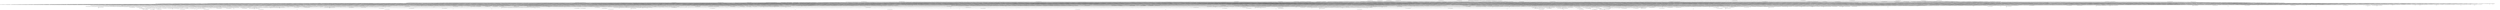 digraph cpn_tools_graph {
  N1 -> N2 [ label="A1:1->2:gen: {p2=0,gen={i=2,t=GEN,c=3},p1=3,r1=5,r2=3}" ];
  N1 -> N3 [ label="A2:1->3:gen: {p2=0,gen={i=2,t=GEN,c=3},p1=3,r1=5,r2=2}" ];
  N1 -> N4 [ label="A3:1->4:gen: {p2=0,gen={i=2,t=GEN,c=3},p1=3,r1=5,r2=1}" ];
  N1 -> N2 [ label="A4:1->2:gen: {p2=0,gen={i=2,t=GEN,c=3},p1=3,r1=4,r2=3}" ];
  N1 -> N3 [ label="A5:1->3:gen: {p2=0,gen={i=2,t=GEN,c=3},p1=3,r1=4,r2=2}" ];
  N1 -> N4 [ label="A6:1->4:gen: {p2=0,gen={i=2,t=GEN,c=3},p1=3,r1=4,r2=1}" ];
  N1 -> N2 [ label="A7:1->2:gen: {p2=0,gen={i=2,t=GEN,c=3},p1=3,r1=3,r2=3}" ];
  N1 -> N3 [ label="A8:1->3:gen: {p2=0,gen={i=2,t=GEN,c=3},p1=3,r1=3,r2=2}" ];
  N1 -> N4 [ label="A9:1->4:gen: {p2=0,gen={i=2,t=GEN,c=3},p1=3,r1=3,r2=1}" ];
  N1 -> N5 [ label="A10:1->5:gen: {p2=0,gen={i=1,t=GEN,c=5},p1=5,r1=5,r2=3}" ];
  N1 -> N5 [ label="A11:1->5:gen: {p2=0,gen={i=1,t=GEN,c=5},p1=5,r1=5,r2=2}" ];
  N1 -> N5 [ label="A12:1->5:gen: {p2=0,gen={i=1,t=GEN,c=5},p1=5,r1=5,r2=1}" ];
  N1 -> N6 [ label="A13:1->6:gen: {p2=0,gen={i=1,t=GEN,c=5},p1=5,r1=4,r2=3}" ];
  N1 -> N6 [ label="A14:1->6:gen: {p2=0,gen={i=1,t=GEN,c=5},p1=5,r1=4,r2=2}" ];
  N1 -> N6 [ label="A15:1->6:gen: {p2=0,gen={i=1,t=GEN,c=5},p1=5,r1=4,r2=1}" ];
  N1 -> N7 [ label="A16:1->7:gen: {p2=0,gen={i=1,t=GEN,c=5},p1=5,r1=3,r2=3}" ];
  N1 -> N7 [ label="A17:1->7:gen: {p2=0,gen={i=1,t=GEN,c=5},p1=5,r1=3,r2=2}" ];
  N1 -> N7 [ label="A18:1->7:gen: {p2=0,gen={i=1,t=GEN,c=5},p1=5,r1=3,r2=1}" ];
  N2 -> N8 [ label="A19:2->8:gen: {p2=3,gen={i=1,t=GEN,c=5},p1=5,r1=5,r2=3}" ];
  N2 -> N8 [ label="A20:2->8:gen: {p2=3,gen={i=1,t=GEN,c=5},p1=5,r1=5,r2=2}" ];
  N2 -> N8 [ label="A21:2->8:gen: {p2=3,gen={i=1,t=GEN,c=5},p1=5,r1=5,r2=1}" ];
  N2 -> N9 [ label="A22:2->9:gen: {p2=3,gen={i=1,t=GEN,c=5},p1=5,r1=4,r2=3}" ];
  N2 -> N9 [ label="A23:2->9:gen: {p2=3,gen={i=1,t=GEN,c=5},p1=5,r1=4,r2=2}" ];
  N2 -> N9 [ label="A24:2->9:gen: {p2=3,gen={i=1,t=GEN,c=5},p1=5,r1=4,r2=1}" ];
  N2 -> N10 [ label="A25:2->10:gen: {p2=3,gen={i=1,t=GEN,c=5},p1=5,r1=3,r2=3}" ];
  N2 -> N10 [ label="A26:2->10:gen: {p2=3,gen={i=1,t=GEN,c=5},p1=5,r1=3,r2=2}" ];
  N2 -> N10 [ label="A27:2->10:gen: {p2=3,gen={i=1,t=GEN,c=5},p1=5,r1=3,r2=1}" ];
  N2 -> N11 [ label="A28:2->11:trans: {p3=3,con={i=3,t=BAT,c=1},p4=0}" ];
  N2 -> N12 [ label="A29:2->12:trans: {p3=3,con={i=6,t=CON,c=2},p4=0}" ];
  N2 -> N13 [ label="A30:2->13:trans: {p3=3,con={i=4,t=CON,c=3},p4=0}" ];
  N2 -> N14 [ label="A31:2->14:trans: {p3=3,con={i=5,t=CON,c=1},p4=0}" ];
  N3 -> N9 [ label="A32:3->9:gen: {p2=2,gen={i=1,t=GEN,c=5},p1=5,r1=5,r2=3}" ];
  N3 -> N9 [ label="A33:3->9:gen: {p2=2,gen={i=1,t=GEN,c=5},p1=5,r1=5,r2=2}" ];
  N3 -> N9 [ label="A34:3->9:gen: {p2=2,gen={i=1,t=GEN,c=5},p1=5,r1=5,r2=1}" ];
  N3 -> N10 [ label="A35:3->10:gen: {p2=2,gen={i=1,t=GEN,c=5},p1=5,r1=4,r2=3}" ];
  N3 -> N10 [ label="A36:3->10:gen: {p2=2,gen={i=1,t=GEN,c=5},p1=5,r1=4,r2=2}" ];
  N3 -> N10 [ label="A37:3->10:gen: {p2=2,gen={i=1,t=GEN,c=5},p1=5,r1=4,r2=1}" ];
  N3 -> N15 [ label="A38:3->15:gen: {p2=2,gen={i=1,t=GEN,c=5},p1=5,r1=3,r2=3}" ];
  N3 -> N15 [ label="A39:3->15:gen: {p2=2,gen={i=1,t=GEN,c=5},p1=5,r1=3,r2=2}" ];
  N3 -> N15 [ label="A40:3->15:gen: {p2=2,gen={i=1,t=GEN,c=5},p1=5,r1=3,r2=1}" ];
  N3 -> N16 [ label="A41:3->16:trans: {p3=2,con={i=5,t=CON,c=1},p4=0}" ];
  N3 -> N17 [ label="A42:3->17:trans: {p3=2,con={i=3,t=BAT,c=1},p4=0}" ];
  N3 -> N18 [ label="A43:3->18:trans: {p3=2,con={i=6,t=CON,c=2},p4=0}" ];
  N4 -> N10 [ label="A44:4->10:gen: {p2=1,gen={i=1,t=GEN,c=5},p1=5,r1=5,r2=3}" ];
  N4 -> N10 [ label="A45:4->10:gen: {p2=1,gen={i=1,t=GEN,c=5},p1=5,r1=5,r2=2}" ];
  N4 -> N10 [ label="A46:4->10:gen: {p2=1,gen={i=1,t=GEN,c=5},p1=5,r1=5,r2=1}" ];
  N4 -> N15 [ label="A47:4->15:gen: {p2=1,gen={i=1,t=GEN,c=5},p1=5,r1=4,r2=3}" ];
  N4 -> N15 [ label="A48:4->15:gen: {p2=1,gen={i=1,t=GEN,c=5},p1=5,r1=4,r2=2}" ];
  N4 -> N15 [ label="A49:4->15:gen: {p2=1,gen={i=1,t=GEN,c=5},p1=5,r1=4,r2=1}" ];
  N4 -> N19 [ label="A50:4->19:gen: {p2=1,gen={i=1,t=GEN,c=5},p1=5,r1=3,r2=3}" ];
  N4 -> N19 [ label="A51:4->19:gen: {p2=1,gen={i=1,t=GEN,c=5},p1=5,r1=3,r2=2}" ];
  N4 -> N19 [ label="A52:4->19:gen: {p2=1,gen={i=1,t=GEN,c=5},p1=5,r1=3,r2=1}" ];
  N4 -> N20 [ label="A53:4->20:trans: {p3=1,con={i=3,t=BAT,c=1},p4=0}" ];
  N4 -> N21 [ label="A54:4->21:trans: {p3=1,con={i=5,t=CON,c=1},p4=0}" ];
  N5 -> N8 [ label="A55:5->8:gen: {p2=5,gen={i=2,t=GEN,c=3},p1=3,r1=5,r2=3}" ];
  N5 -> N9 [ label="A56:5->9:gen: {p2=5,gen={i=2,t=GEN,c=3},p1=3,r1=5,r2=2}" ];
  N5 -> N10 [ label="A57:5->10:gen: {p2=5,gen={i=2,t=GEN,c=3},p1=3,r1=5,r2=1}" ];
  N5 -> N8 [ label="A58:5->8:gen: {p2=5,gen={i=2,t=GEN,c=3},p1=3,r1=4,r2=3}" ];
  N5 -> N9 [ label="A59:5->9:gen: {p2=5,gen={i=2,t=GEN,c=3},p1=3,r1=4,r2=2}" ];
  N5 -> N10 [ label="A60:5->10:gen: {p2=5,gen={i=2,t=GEN,c=3},p1=3,r1=4,r2=1}" ];
  N5 -> N8 [ label="A61:5->8:gen: {p2=5,gen={i=2,t=GEN,c=3},p1=3,r1=3,r2=3}" ];
  N5 -> N9 [ label="A62:5->9:gen: {p2=5,gen={i=2,t=GEN,c=3},p1=3,r1=3,r2=2}" ];
  N5 -> N10 [ label="A63:5->10:gen: {p2=5,gen={i=2,t=GEN,c=3},p1=3,r1=3,r2=1}" ];
  N5 -> N22 [ label="A64:5->22:trans: {p3=5,con={i=5,t=CON,c=1},p4=0}" ];
  N5 -> N23 [ label="A65:5->23:trans: {p3=5,con={i=3,t=BAT,c=1},p4=0}" ];
  N5 -> N24 [ label="A66:5->24:trans: {p3=5,con={i=4,t=CON,c=3},p4=0}" ];
  N5 -> N25 [ label="A67:5->25:trans: {p3=5,con={i=6,t=CON,c=2},p4=0}" ];
  N6 -> N9 [ label="A68:6->9:gen: {p2=4,gen={i=2,t=GEN,c=3},p1=3,r1=5,r2=3}" ];
  N6 -> N10 [ label="A69:6->10:gen: {p2=4,gen={i=2,t=GEN,c=3},p1=3,r1=5,r2=2}" ];
  N6 -> N15 [ label="A70:6->15:gen: {p2=4,gen={i=2,t=GEN,c=3},p1=3,r1=5,r2=1}" ];
  N6 -> N9 [ label="A71:6->9:gen: {p2=4,gen={i=2,t=GEN,c=3},p1=3,r1=4,r2=3}" ];
  N6 -> N10 [ label="A72:6->10:gen: {p2=4,gen={i=2,t=GEN,c=3},p1=3,r1=4,r2=2}" ];
  N6 -> N15 [ label="A73:6->15:gen: {p2=4,gen={i=2,t=GEN,c=3},p1=3,r1=4,r2=1}" ];
  N6 -> N9 [ label="A74:6->9:gen: {p2=4,gen={i=2,t=GEN,c=3},p1=3,r1=3,r2=3}" ];
  N6 -> N10 [ label="A75:6->10:gen: {p2=4,gen={i=2,t=GEN,c=3},p1=3,r1=3,r2=2}" ];
  N6 -> N15 [ label="A76:6->15:gen: {p2=4,gen={i=2,t=GEN,c=3},p1=3,r1=3,r2=1}" ];
  N6 -> N26 [ label="A77:6->26:trans: {p3=4,con={i=5,t=CON,c=1},p4=0}" ];
  N6 -> N27 [ label="A78:6->27:trans: {p3=4,con={i=3,t=BAT,c=1},p4=0}" ];
  N6 -> N28 [ label="A79:6->28:trans: {p3=4,con={i=4,t=CON,c=3},p4=0}" ];
  N6 -> N29 [ label="A80:6->29:trans: {p3=4,con={i=6,t=CON,c=2},p4=0}" ];
  N7 -> N10 [ label="A81:7->10:gen: {p2=3,gen={i=2,t=GEN,c=3},p1=3,r1=5,r2=3}" ];
  N7 -> N15 [ label="A82:7->15:gen: {p2=3,gen={i=2,t=GEN,c=3},p1=3,r1=5,r2=2}" ];
  N7 -> N19 [ label="A83:7->19:gen: {p2=3,gen={i=2,t=GEN,c=3},p1=3,r1=5,r2=1}" ];
  N7 -> N10 [ label="A84:7->10:gen: {p2=3,gen={i=2,t=GEN,c=3},p1=3,r1=4,r2=3}" ];
  N7 -> N15 [ label="A85:7->15:gen: {p2=3,gen={i=2,t=GEN,c=3},p1=3,r1=4,r2=2}" ];
  N7 -> N19 [ label="A86:7->19:gen: {p2=3,gen={i=2,t=GEN,c=3},p1=3,r1=4,r2=1}" ];
  N7 -> N10 [ label="A87:7->10:gen: {p2=3,gen={i=2,t=GEN,c=3},p1=3,r1=3,r2=3}" ];
  N7 -> N15 [ label="A88:7->15:gen: {p2=3,gen={i=2,t=GEN,c=3},p1=3,r1=3,r2=2}" ];
  N7 -> N19 [ label="A89:7->19:gen: {p2=3,gen={i=2,t=GEN,c=3},p1=3,r1=3,r2=1}" ];
  N7 -> N30 [ label="A90:7->30:trans: {p3=3,con={i=6,t=CON,c=2},p4=0}" ];
  N7 -> N31 [ label="A91:7->31:trans: {p3=3,con={i=4,t=CON,c=3},p4=0}" ];
  N7 -> N32 [ label="A92:7->32:trans: {p3=3,con={i=5,t=CON,c=1},p4=0}" ];
  N7 -> N33 [ label="A93:7->33:trans: {p3=3,con={i=3,t=BAT,c=1},p4=0}" ];
  N8 -> N34 [ label="A94:8->34:trans: {p3=8,con={i=6,t=CON,c=2},p4=0}" ];
  N8 -> N35 [ label="A95:8->35:trans: {p3=8,con={i=3,t=BAT,c=1},p4=0}" ];
  N8 -> N36 [ label="A96:8->36:trans: {p3=8,con={i=4,t=CON,c=3},p4=0}" ];
  N8 -> N37 [ label="A97:8->37:trans: {p3=8,con={i=5,t=CON,c=1},p4=0}" ];
  N9 -> N38 [ label="A98:9->38:trans: {p3=7,con={i=4,t=CON,c=3},p4=0}" ];
  N9 -> N39 [ label="A99:9->39:trans: {p3=7,con={i=6,t=CON,c=2},p4=0}" ];
  N9 -> N40 [ label="A100:9->40:trans: {p3=7,con={i=5,t=CON,c=1},p4=0}" ];
  N9 -> N41 [ label="A101:9->41:trans: {p3=7,con={i=3,t=BAT,c=1},p4=0}" ];
  N10 -> N42 [ label="A102:10->42:trans: {p3=6,con={i=3,t=BAT,c=1},p4=0}" ];
  N10 -> N43 [ label="A103:10->43:trans: {p3=6,con={i=5,t=CON,c=1},p4=0}" ];
  N10 -> N44 [ label="A104:10->44:trans: {p3=6,con={i=6,t=CON,c=2},p4=0}" ];
  N10 -> N45 [ label="A105:10->45:trans: {p3=6,con={i=4,t=CON,c=3},p4=0}" ];
  N11 -> N35 [ label="A106:11->35:gen: {p2=2,gen={i=1,t=GEN,c=5},p1=5,r1=5,r2=3}" ];
  N11 -> N35 [ label="A107:11->35:gen: {p2=2,gen={i=1,t=GEN,c=5},p1=5,r1=5,r2=2}" ];
  N11 -> N35 [ label="A108:11->35:gen: {p2=2,gen={i=1,t=GEN,c=5},p1=5,r1=5,r2=1}" ];
  N11 -> N41 [ label="A109:11->41:gen: {p2=2,gen={i=1,t=GEN,c=5},p1=5,r1=4,r2=3}" ];
  N11 -> N41 [ label="A110:11->41:gen: {p2=2,gen={i=1,t=GEN,c=5},p1=5,r1=4,r2=2}" ];
  N11 -> N41 [ label="A111:11->41:gen: {p2=2,gen={i=1,t=GEN,c=5},p1=5,r1=4,r2=1}" ];
  N11 -> N42 [ label="A112:11->42:gen: {p2=2,gen={i=1,t=GEN,c=5},p1=5,r1=3,r2=3}" ];
  N11 -> N42 [ label="A113:11->42:gen: {p2=2,gen={i=1,t=GEN,c=5},p1=5,r1=3,r2=2}" ];
  N11 -> N42 [ label="A114:11->42:gen: {p2=2,gen={i=1,t=GEN,c=5},p1=5,r1=3,r2=1}" ];
  N11 -> N46 [ label="A115:11->46:trans: {p3=2,con={i=6,t=CON,c=2},p4=0}" ];
  N11 -> N47 [ label="A116:11->47:trans: {p3=2,con={i=3,t=BAT,c=1},p4=1}" ];
  N11 -> N48 [ label="A117:11->48:trans: {p3=2,con={i=5,t=CON,c=1},p4=0}" ];
  N12 -> N34 [ label="A118:12->34:gen: {p2=1,gen={i=1,t=GEN,c=5},p1=5,r1=5,r2=3}" ];
  N12 -> N34 [ label="A119:12->34:gen: {p2=1,gen={i=1,t=GEN,c=5},p1=5,r1=5,r2=2}" ];
  N12 -> N34 [ label="A120:12->34:gen: {p2=1,gen={i=1,t=GEN,c=5},p1=5,r1=5,r2=1}" ];
  N12 -> N39 [ label="A121:12->39:gen: {p2=1,gen={i=1,t=GEN,c=5},p1=5,r1=4,r2=3}" ];
  N12 -> N39 [ label="A122:12->39:gen: {p2=1,gen={i=1,t=GEN,c=5},p1=5,r1=4,r2=2}" ];
  N12 -> N39 [ label="A123:12->39:gen: {p2=1,gen={i=1,t=GEN,c=5},p1=5,r1=4,r2=1}" ];
  N12 -> N44 [ label="A124:12->44:gen: {p2=1,gen={i=1,t=GEN,c=5},p1=5,r1=3,r2=3}" ];
  N12 -> N44 [ label="A125:12->44:gen: {p2=1,gen={i=1,t=GEN,c=5},p1=5,r1=3,r2=2}" ];
  N12 -> N44 [ label="A126:12->44:gen: {p2=1,gen={i=1,t=GEN,c=5},p1=5,r1=3,r2=1}" ];
  N12 -> N49 [ label="A127:12->49:trans: {p3=1,con={i=5,t=CON,c=1},p4=0}" ];
  N12 -> N46 [ label="A128:12->46:trans: {p3=1,con={i=3,t=BAT,c=1},p4=0}" ];
  N13 -> N36 [ label="A129:13->36:gen: {p2=0,gen={i=1,t=GEN,c=5},p1=5,r1=5,r2=3}" ];
  N13 -> N36 [ label="A130:13->36:gen: {p2=0,gen={i=1,t=GEN,c=5},p1=5,r1=5,r2=2}" ];
  N13 -> N36 [ label="A131:13->36:gen: {p2=0,gen={i=1,t=GEN,c=5},p1=5,r1=5,r2=1}" ];
  N13 -> N38 [ label="A132:13->38:gen: {p2=0,gen={i=1,t=GEN,c=5},p1=5,r1=4,r2=3}" ];
  N13 -> N38 [ label="A133:13->38:gen: {p2=0,gen={i=1,t=GEN,c=5},p1=5,r1=4,r2=2}" ];
  N13 -> N38 [ label="A134:13->38:gen: {p2=0,gen={i=1,t=GEN,c=5},p1=5,r1=4,r2=1}" ];
  N13 -> N45 [ label="A135:13->45:gen: {p2=0,gen={i=1,t=GEN,c=5},p1=5,r1=3,r2=3}" ];
  N13 -> N45 [ label="A136:13->45:gen: {p2=0,gen={i=1,t=GEN,c=5},p1=5,r1=3,r2=2}" ];
  N13 -> N45 [ label="A137:13->45:gen: {p2=0,gen={i=1,t=GEN,c=5},p1=5,r1=3,r2=1}" ];
  N14 -> N37 [ label="A138:14->37:gen: {p2=2,gen={i=1,t=GEN,c=5},p1=5,r1=5,r2=3}" ];
  N14 -> N37 [ label="A139:14->37:gen: {p2=2,gen={i=1,t=GEN,c=5},p1=5,r1=5,r2=2}" ];
  N14 -> N37 [ label="A140:14->37:gen: {p2=2,gen={i=1,t=GEN,c=5},p1=5,r1=5,r2=1}" ];
  N14 -> N40 [ label="A141:14->40:gen: {p2=2,gen={i=1,t=GEN,c=5},p1=5,r1=4,r2=3}" ];
  N14 -> N40 [ label="A142:14->40:gen: {p2=2,gen={i=1,t=GEN,c=5},p1=5,r1=4,r2=2}" ];
  N14 -> N40 [ label="A143:14->40:gen: {p2=2,gen={i=1,t=GEN,c=5},p1=5,r1=4,r2=1}" ];
  N14 -> N43 [ label="A144:14->43:gen: {p2=2,gen={i=1,t=GEN,c=5},p1=5,r1=3,r2=3}" ];
  N14 -> N43 [ label="A145:14->43:gen: {p2=2,gen={i=1,t=GEN,c=5},p1=5,r1=3,r2=2}" ];
  N14 -> N43 [ label="A146:14->43:gen: {p2=2,gen={i=1,t=GEN,c=5},p1=5,r1=3,r2=1}" ];
  N14 -> N50 [ label="A147:14->50:trans: {p3=2,con={i=5,t=CON,c=1},p4=1}" ];
  N14 -> N49 [ label="A148:14->49:trans: {p3=2,con={i=6,t=CON,c=2},p4=0}" ];
  N14 -> N48 [ label="A149:14->48:trans: {p3=2,con={i=3,t=BAT,c=1},p4=0}" ];
  N15 -> N51 [ label="A150:15->51:trans: {p3=5,con={i=6,t=CON,c=2},p4=0}" ];
  N15 -> N52 [ label="A151:15->52:trans: {p3=5,con={i=3,t=BAT,c=1},p4=0}" ];
  N15 -> N53 [ label="A152:15->53:trans: {p3=5,con={i=5,t=CON,c=1},p4=0}" ];
  N15 -> N54 [ label="A153:15->54:trans: {p3=5,con={i=4,t=CON,c=3},p4=0}" ];
  N16 -> N40 [ label="A154:16->40:gen: {p2=1,gen={i=1,t=GEN,c=5},p1=5,r1=5,r2=3}" ];
  N16 -> N40 [ label="A155:16->40:gen: {p2=1,gen={i=1,t=GEN,c=5},p1=5,r1=5,r2=2}" ];
  N16 -> N40 [ label="A156:16->40:gen: {p2=1,gen={i=1,t=GEN,c=5},p1=5,r1=5,r2=1}" ];
  N16 -> N43 [ label="A157:16->43:gen: {p2=1,gen={i=1,t=GEN,c=5},p1=5,r1=4,r2=3}" ];
  N16 -> N43 [ label="A158:16->43:gen: {p2=1,gen={i=1,t=GEN,c=5},p1=5,r1=4,r2=2}" ];
  N16 -> N43 [ label="A159:16->43:gen: {p2=1,gen={i=1,t=GEN,c=5},p1=5,r1=4,r2=1}" ];
  N16 -> N53 [ label="A160:16->53:gen: {p2=1,gen={i=1,t=GEN,c=5},p1=5,r1=3,r2=3}" ];
  N16 -> N53 [ label="A161:16->53:gen: {p2=1,gen={i=1,t=GEN,c=5},p1=5,r1=3,r2=2}" ];
  N16 -> N53 [ label="A162:16->53:gen: {p2=1,gen={i=1,t=GEN,c=5},p1=5,r1=3,r2=1}" ];
  N16 -> N55 [ label="A163:16->55:trans: {p3=1,con={i=3,t=BAT,c=1},p4=0}" ];
  N16 -> N56 [ label="A164:16->56:trans: {p3=1,con={i=5,t=CON,c=1},p4=1}" ];
  N17 -> N41 [ label="A165:17->41:gen: {p2=1,gen={i=1,t=GEN,c=5},p1=5,r1=5,r2=3}" ];
  N17 -> N41 [ label="A166:17->41:gen: {p2=1,gen={i=1,t=GEN,c=5},p1=5,r1=5,r2=2}" ];
  N17 -> N41 [ label="A167:17->41:gen: {p2=1,gen={i=1,t=GEN,c=5},p1=5,r1=5,r2=1}" ];
  N17 -> N42 [ label="A168:17->42:gen: {p2=1,gen={i=1,t=GEN,c=5},p1=5,r1=4,r2=3}" ];
  N17 -> N42 [ label="A169:17->42:gen: {p2=1,gen={i=1,t=GEN,c=5},p1=5,r1=4,r2=2}" ];
  N17 -> N42 [ label="A170:17->42:gen: {p2=1,gen={i=1,t=GEN,c=5},p1=5,r1=4,r2=1}" ];
  N17 -> N52 [ label="A171:17->52:gen: {p2=1,gen={i=1,t=GEN,c=5},p1=5,r1=3,r2=3}" ];
  N17 -> N52 [ label="A172:17->52:gen: {p2=1,gen={i=1,t=GEN,c=5},p1=5,r1=3,r2=2}" ];
  N17 -> N52 [ label="A173:17->52:gen: {p2=1,gen={i=1,t=GEN,c=5},p1=5,r1=3,r2=1}" ];
  N17 -> N55 [ label="A174:17->55:trans: {p3=1,con={i=5,t=CON,c=1},p4=0}" ];
  N17 -> N57 [ label="A175:17->57:trans: {p3=1,con={i=3,t=BAT,c=1},p4=1}" ];
  N18 -> N39 [ label="A176:18->39:gen: {p2=0,gen={i=1,t=GEN,c=5},p1=5,r1=5,r2=3}" ];
  N18 -> N39 [ label="A177:18->39:gen: {p2=0,gen={i=1,t=GEN,c=5},p1=5,r1=5,r2=2}" ];
  N18 -> N39 [ label="A178:18->39:gen: {p2=0,gen={i=1,t=GEN,c=5},p1=5,r1=5,r2=1}" ];
  N18 -> N44 [ label="A179:18->44:gen: {p2=0,gen={i=1,t=GEN,c=5},p1=5,r1=4,r2=3}" ];
  N18 -> N44 [ label="A180:18->44:gen: {p2=0,gen={i=1,t=GEN,c=5},p1=5,r1=4,r2=2}" ];
  N18 -> N44 [ label="A181:18->44:gen: {p2=0,gen={i=1,t=GEN,c=5},p1=5,r1=4,r2=1}" ];
  N18 -> N51 [ label="A182:18->51:gen: {p2=0,gen={i=1,t=GEN,c=5},p1=5,r1=3,r2=3}" ];
  N18 -> N51 [ label="A183:18->51:gen: {p2=0,gen={i=1,t=GEN,c=5},p1=5,r1=3,r2=2}" ];
  N18 -> N51 [ label="A184:18->51:gen: {p2=0,gen={i=1,t=GEN,c=5},p1=5,r1=3,r2=1}" ];
  N19 -> N58 [ label="A185:19->58:trans: {p3=4,con={i=5,t=CON,c=1},p4=0}" ];
  N19 -> N59 [ label="A186:19->59:trans: {p3=4,con={i=6,t=CON,c=2},p4=0}" ];
  N19 -> N60 [ label="A187:19->60:trans: {p3=4,con={i=4,t=CON,c=3},p4=0}" ];
  N19 -> N61 [ label="A188:19->61:trans: {p3=4,con={i=3,t=BAT,c=1},p4=0}" ];
  N20 -> N42 [ label="A189:20->42:gen: {p2=0,gen={i=1,t=GEN,c=5},p1=5,r1=5,r2=3}" ];
  N20 -> N42 [ label="A190:20->42:gen: {p2=0,gen={i=1,t=GEN,c=5},p1=5,r1=5,r2=2}" ];
  N20 -> N42 [ label="A191:20->42:gen: {p2=0,gen={i=1,t=GEN,c=5},p1=5,r1=5,r2=1}" ];
  N20 -> N52 [ label="A192:20->52:gen: {p2=0,gen={i=1,t=GEN,c=5},p1=5,r1=4,r2=3}" ];
  N20 -> N52 [ label="A193:20->52:gen: {p2=0,gen={i=1,t=GEN,c=5},p1=5,r1=4,r2=2}" ];
  N20 -> N52 [ label="A194:20->52:gen: {p2=0,gen={i=1,t=GEN,c=5},p1=5,r1=4,r2=1}" ];
  N20 -> N61 [ label="A195:20->61:gen: {p2=0,gen={i=1,t=GEN,c=5},p1=5,r1=3,r2=3}" ];
  N20 -> N61 [ label="A196:20->61:gen: {p2=0,gen={i=1,t=GEN,c=5},p1=5,r1=3,r2=2}" ];
  N20 -> N61 [ label="A197:20->61:gen: {p2=0,gen={i=1,t=GEN,c=5},p1=5,r1=3,r2=1}" ];
  N21 -> N43 [ label="A198:21->43:gen: {p2=0,gen={i=1,t=GEN,c=5},p1=5,r1=5,r2=3}" ];
  N21 -> N43 [ label="A199:21->43:gen: {p2=0,gen={i=1,t=GEN,c=5},p1=5,r1=5,r2=2}" ];
  N21 -> N43 [ label="A200:21->43:gen: {p2=0,gen={i=1,t=GEN,c=5},p1=5,r1=5,r2=1}" ];
  N21 -> N53 [ label="A201:21->53:gen: {p2=0,gen={i=1,t=GEN,c=5},p1=5,r1=4,r2=3}" ];
  N21 -> N53 [ label="A202:21->53:gen: {p2=0,gen={i=1,t=GEN,c=5},p1=5,r1=4,r2=2}" ];
  N21 -> N53 [ label="A203:21->53:gen: {p2=0,gen={i=1,t=GEN,c=5},p1=5,r1=4,r2=1}" ];
  N21 -> N58 [ label="A204:21->58:gen: {p2=0,gen={i=1,t=GEN,c=5},p1=5,r1=3,r2=3}" ];
  N21 -> N58 [ label="A205:21->58:gen: {p2=0,gen={i=1,t=GEN,c=5},p1=5,r1=3,r2=2}" ];
  N21 -> N58 [ label="A206:21->58:gen: {p2=0,gen={i=1,t=GEN,c=5},p1=5,r1=3,r2=1}" ];
  N22 -> N37 [ label="A207:22->37:gen: {p2=4,gen={i=2,t=GEN,c=3},p1=3,r1=5,r2=3}" ];
  N22 -> N40 [ label="A208:22->40:gen: {p2=4,gen={i=2,t=GEN,c=3},p1=3,r1=5,r2=2}" ];
  N22 -> N43 [ label="A209:22->43:gen: {p2=4,gen={i=2,t=GEN,c=3},p1=3,r1=5,r2=1}" ];
  N22 -> N37 [ label="A210:22->37:gen: {p2=4,gen={i=2,t=GEN,c=3},p1=3,r1=4,r2=3}" ];
  N22 -> N40 [ label="A211:22->40:gen: {p2=4,gen={i=2,t=GEN,c=3},p1=3,r1=4,r2=2}" ];
  N22 -> N43 [ label="A212:22->43:gen: {p2=4,gen={i=2,t=GEN,c=3},p1=3,r1=4,r2=1}" ];
  N22 -> N37 [ label="A213:22->37:gen: {p2=4,gen={i=2,t=GEN,c=3},p1=3,r1=3,r2=3}" ];
  N22 -> N40 [ label="A214:22->40:gen: {p2=4,gen={i=2,t=GEN,c=3},p1=3,r1=3,r2=2}" ];
  N22 -> N43 [ label="A215:22->43:gen: {p2=4,gen={i=2,t=GEN,c=3},p1=3,r1=3,r2=1}" ];
  N22 -> N62 [ label="A216:22->62:trans: {p3=4,con={i=5,t=CON,c=1},p4=1}" ];
  N22 -> N63 [ label="A217:22->63:trans: {p3=4,con={i=3,t=BAT,c=1},p4=0}" ];
  N22 -> N64 [ label="A218:22->64:trans: {p3=4,con={i=4,t=CON,c=3},p4=0}" ];
  N22 -> N65 [ label="A219:22->65:trans: {p3=4,con={i=6,t=CON,c=2},p4=0}" ];
  N23 -> N35 [ label="A220:23->35:gen: {p2=4,gen={i=2,t=GEN,c=3},p1=3,r1=5,r2=3}" ];
  N23 -> N41 [ label="A221:23->41:gen: {p2=4,gen={i=2,t=GEN,c=3},p1=3,r1=5,r2=2}" ];
  N23 -> N42 [ label="A222:23->42:gen: {p2=4,gen={i=2,t=GEN,c=3},p1=3,r1=5,r2=1}" ];
  N23 -> N35 [ label="A223:23->35:gen: {p2=4,gen={i=2,t=GEN,c=3},p1=3,r1=4,r2=3}" ];
  N23 -> N41 [ label="A224:23->41:gen: {p2=4,gen={i=2,t=GEN,c=3},p1=3,r1=4,r2=2}" ];
  N23 -> N42 [ label="A225:23->42:gen: {p2=4,gen={i=2,t=GEN,c=3},p1=3,r1=4,r2=1}" ];
  N23 -> N35 [ label="A226:23->35:gen: {p2=4,gen={i=2,t=GEN,c=3},p1=3,r1=3,r2=3}" ];
  N23 -> N41 [ label="A227:23->41:gen: {p2=4,gen={i=2,t=GEN,c=3},p1=3,r1=3,r2=2}" ];
  N23 -> N42 [ label="A228:23->42:gen: {p2=4,gen={i=2,t=GEN,c=3},p1=3,r1=3,r2=1}" ];
  N23 -> N66 [ label="A229:23->66:trans: {p3=4,con={i=4,t=CON,c=3},p4=0}" ];
  N23 -> N67 [ label="A230:23->67:trans: {p3=4,con={i=6,t=CON,c=2},p4=0}" ];
  N23 -> N63 [ label="A231:23->63:trans: {p3=4,con={i=5,t=CON,c=1},p4=0}" ];
  N23 -> N68 [ label="A232:23->68:trans: {p3=4,con={i=3,t=BAT,c=1},p4=1}" ];
  N24 -> N36 [ label="A233:24->36:gen: {p2=2,gen={i=2,t=GEN,c=3},p1=3,r1=5,r2=3}" ];
  N24 -> N38 [ label="A234:24->38:gen: {p2=2,gen={i=2,t=GEN,c=3},p1=3,r1=5,r2=2}" ];
  N24 -> N45 [ label="A235:24->45:gen: {p2=2,gen={i=2,t=GEN,c=3},p1=3,r1=5,r2=1}" ];
  N24 -> N36 [ label="A236:24->36:gen: {p2=2,gen={i=2,t=GEN,c=3},p1=3,r1=4,r2=3}" ];
  N24 -> N38 [ label="A237:24->38:gen: {p2=2,gen={i=2,t=GEN,c=3},p1=3,r1=4,r2=2}" ];
  N24 -> N45 [ label="A238:24->45:gen: {p2=2,gen={i=2,t=GEN,c=3},p1=3,r1=4,r2=1}" ];
  N24 -> N36 [ label="A239:24->36:gen: {p2=2,gen={i=2,t=GEN,c=3},p1=3,r1=3,r2=3}" ];
  N24 -> N38 [ label="A240:24->38:gen: {p2=2,gen={i=2,t=GEN,c=3},p1=3,r1=3,r2=2}" ];
  N24 -> N45 [ label="A241:24->45:gen: {p2=2,gen={i=2,t=GEN,c=3},p1=3,r1=3,r2=1}" ];
  N24 -> N69 [ label="A242:24->69:trans: {p3=2,con={i=6,t=CON,c=2},p4=0}" ];
  N24 -> N64 [ label="A243:24->64:trans: {p3=2,con={i=5,t=CON,c=1},p4=0}" ];
  N24 -> N66 [ label="A244:24->66:trans: {p3=2,con={i=3,t=BAT,c=1},p4=0}" ];
  N25 -> N34 [ label="A245:25->34:gen: {p2=3,gen={i=2,t=GEN,c=3},p1=3,r1=5,r2=3}" ];
  N25 -> N39 [ label="A246:25->39:gen: {p2=3,gen={i=2,t=GEN,c=3},p1=3,r1=5,r2=2}" ];
  N25 -> N44 [ label="A247:25->44:gen: {p2=3,gen={i=2,t=GEN,c=3},p1=3,r1=5,r2=1}" ];
  N25 -> N34 [ label="A248:25->34:gen: {p2=3,gen={i=2,t=GEN,c=3},p1=3,r1=4,r2=3}" ];
  N25 -> N39 [ label="A249:25->39:gen: {p2=3,gen={i=2,t=GEN,c=3},p1=3,r1=4,r2=2}" ];
  N25 -> N44 [ label="A250:25->44:gen: {p2=3,gen={i=2,t=GEN,c=3},p1=3,r1=4,r2=1}" ];
  N25 -> N34 [ label="A251:25->34:gen: {p2=3,gen={i=2,t=GEN,c=3},p1=3,r1=3,r2=3}" ];
  N25 -> N39 [ label="A252:25->39:gen: {p2=3,gen={i=2,t=GEN,c=3},p1=3,r1=3,r2=2}" ];
  N25 -> N44 [ label="A253:25->44:gen: {p2=3,gen={i=2,t=GEN,c=3},p1=3,r1=3,r2=1}" ];
  N25 -> N70 [ label="A254:25->70:trans: {p3=3,con={i=6,t=CON,c=2},p4=2}" ];
  N25 -> N69 [ label="A255:25->69:trans: {p3=3,con={i=4,t=CON,c=3},p4=0}" ];
  N25 -> N65 [ label="A256:25->65:trans: {p3=3,con={i=5,t=CON,c=1},p4=0}" ];
  N25 -> N67 [ label="A257:25->67:trans: {p3=3,con={i=3,t=BAT,c=1},p4=0}" ];
  N26 -> N40 [ label="A258:26->40:gen: {p2=3,gen={i=2,t=GEN,c=3},p1=3,r1=5,r2=3}" ];
  N26 -> N43 [ label="A259:26->43:gen: {p2=3,gen={i=2,t=GEN,c=3},p1=3,r1=5,r2=2}" ];
  N26 -> N53 [ label="A260:26->53:gen: {p2=3,gen={i=2,t=GEN,c=3},p1=3,r1=5,r2=1}" ];
  N26 -> N40 [ label="A261:26->40:gen: {p2=3,gen={i=2,t=GEN,c=3},p1=3,r1=4,r2=3}" ];
  N26 -> N43 [ label="A262:26->43:gen: {p2=3,gen={i=2,t=GEN,c=3},p1=3,r1=4,r2=2}" ];
  N26 -> N53 [ label="A263:26->53:gen: {p2=3,gen={i=2,t=GEN,c=3},p1=3,r1=4,r2=1}" ];
  N26 -> N40 [ label="A264:26->40:gen: {p2=3,gen={i=2,t=GEN,c=3},p1=3,r1=3,r2=3}" ];
  N26 -> N43 [ label="A265:26->43:gen: {p2=3,gen={i=2,t=GEN,c=3},p1=3,r1=3,r2=2}" ];
  N26 -> N53 [ label="A266:26->53:gen: {p2=3,gen={i=2,t=GEN,c=3},p1=3,r1=3,r2=1}" ];
  N26 -> N71 [ label="A267:26->71:trans: {p3=3,con={i=3,t=BAT,c=1},p4=0}" ];
  N26 -> N72 [ label="A268:26->72:trans: {p3=3,con={i=5,t=CON,c=1},p4=1}" ];
  N26 -> N73 [ label="A269:26->73:trans: {p3=3,con={i=6,t=CON,c=2},p4=0}" ];
  N26 -> N74 [ label="A270:26->74:trans: {p3=3,con={i=4,t=CON,c=3},p4=0}" ];
  N27 -> N41 [ label="A271:27->41:gen: {p2=3,gen={i=2,t=GEN,c=3},p1=3,r1=5,r2=3}" ];
  N27 -> N42 [ label="A272:27->42:gen: {p2=3,gen={i=2,t=GEN,c=3},p1=3,r1=5,r2=2}" ];
  N27 -> N52 [ label="A273:27->52:gen: {p2=3,gen={i=2,t=GEN,c=3},p1=3,r1=5,r2=1}" ];
  N27 -> N41 [ label="A274:27->41:gen: {p2=3,gen={i=2,t=GEN,c=3},p1=3,r1=4,r2=3}" ];
  N27 -> N42 [ label="A275:27->42:gen: {p2=3,gen={i=2,t=GEN,c=3},p1=3,r1=4,r2=2}" ];
  N27 -> N52 [ label="A276:27->52:gen: {p2=3,gen={i=2,t=GEN,c=3},p1=3,r1=4,r2=1}" ];
  N27 -> N41 [ label="A277:27->41:gen: {p2=3,gen={i=2,t=GEN,c=3},p1=3,r1=3,r2=3}" ];
  N27 -> N42 [ label="A278:27->42:gen: {p2=3,gen={i=2,t=GEN,c=3},p1=3,r1=3,r2=2}" ];
  N27 -> N52 [ label="A279:27->52:gen: {p2=3,gen={i=2,t=GEN,c=3},p1=3,r1=3,r2=1}" ];
  N27 -> N71 [ label="A280:27->71:trans: {p3=3,con={i=5,t=CON,c=1},p4=0}" ];
  N27 -> N75 [ label="A281:27->75:trans: {p3=3,con={i=4,t=CON,c=3},p4=0}" ];
  N27 -> N76 [ label="A282:27->76:trans: {p3=3,con={i=6,t=CON,c=2},p4=0}" ];
  N27 -> N77 [ label="A283:27->77:trans: {p3=3,con={i=3,t=BAT,c=1},p4=1}" ];
  N28 -> N38 [ label="A284:28->38:gen: {p2=1,gen={i=2,t=GEN,c=3},p1=3,r1=5,r2=3}" ];
  N28 -> N45 [ label="A285:28->45:gen: {p2=1,gen={i=2,t=GEN,c=3},p1=3,r1=5,r2=2}" ];
  N28 -> N54 [ label="A286:28->54:gen: {p2=1,gen={i=2,t=GEN,c=3},p1=3,r1=5,r2=1}" ];
  N28 -> N38 [ label="A287:28->38:gen: {p2=1,gen={i=2,t=GEN,c=3},p1=3,r1=4,r2=3}" ];
  N28 -> N45 [ label="A288:28->45:gen: {p2=1,gen={i=2,t=GEN,c=3},p1=3,r1=4,r2=2}" ];
  N28 -> N54 [ label="A289:28->54:gen: {p2=1,gen={i=2,t=GEN,c=3},p1=3,r1=4,r2=1}" ];
  N28 -> N38 [ label="A290:28->38:gen: {p2=1,gen={i=2,t=GEN,c=3},p1=3,r1=3,r2=3}" ];
  N28 -> N45 [ label="A291:28->45:gen: {p2=1,gen={i=2,t=GEN,c=3},p1=3,r1=3,r2=2}" ];
  N28 -> N54 [ label="A292:28->54:gen: {p2=1,gen={i=2,t=GEN,c=3},p1=3,r1=3,r2=1}" ];
  N28 -> N75 [ label="A293:28->75:trans: {p3=1,con={i=3,t=BAT,c=1},p4=0}" ];
  N28 -> N74 [ label="A294:28->74:trans: {p3=1,con={i=5,t=CON,c=1},p4=0}" ];
  N29 -> N39 [ label="A295:29->39:gen: {p2=2,gen={i=2,t=GEN,c=3},p1=3,r1=5,r2=3}" ];
  N29 -> N44 [ label="A296:29->44:gen: {p2=2,gen={i=2,t=GEN,c=3},p1=3,r1=5,r2=2}" ];
  N29 -> N51 [ label="A297:29->51:gen: {p2=2,gen={i=2,t=GEN,c=3},p1=3,r1=5,r2=1}" ];
  N29 -> N39 [ label="A298:29->39:gen: {p2=2,gen={i=2,t=GEN,c=3},p1=3,r1=4,r2=3}" ];
  N29 -> N44 [ label="A299:29->44:gen: {p2=2,gen={i=2,t=GEN,c=3},p1=3,r1=4,r2=2}" ];
  N29 -> N51 [ label="A300:29->51:gen: {p2=2,gen={i=2,t=GEN,c=3},p1=3,r1=4,r2=1}" ];
  N29 -> N39 [ label="A301:29->39:gen: {p2=2,gen={i=2,t=GEN,c=3},p1=3,r1=3,r2=3}" ];
  N29 -> N44 [ label="A302:29->44:gen: {p2=2,gen={i=2,t=GEN,c=3},p1=3,r1=3,r2=2}" ];
  N29 -> N51 [ label="A303:29->51:gen: {p2=2,gen={i=2,t=GEN,c=3},p1=3,r1=3,r2=1}" ];
  N29 -> N76 [ label="A304:29->76:trans: {p3=2,con={i=3,t=BAT,c=1},p4=0}" ];
  N29 -> N73 [ label="A305:29->73:trans: {p3=2,con={i=5,t=CON,c=1},p4=0}" ];
  N29 -> N78 [ label="A306:29->78:trans: {p3=2,con={i=6,t=CON,c=2},p4=2}" ];
  N30 -> N44 [ label="A307:30->44:gen: {p2=1,gen={i=2,t=GEN,c=3},p1=3,r1=5,r2=3}" ];
  N30 -> N51 [ label="A308:30->51:gen: {p2=1,gen={i=2,t=GEN,c=3},p1=3,r1=5,r2=2}" ];
  N30 -> N59 [ label="A309:30->59:gen: {p2=1,gen={i=2,t=GEN,c=3},p1=3,r1=5,r2=1}" ];
  N30 -> N44 [ label="A310:30->44:gen: {p2=1,gen={i=2,t=GEN,c=3},p1=3,r1=4,r2=3}" ];
  N30 -> N51 [ label="A311:30->51:gen: {p2=1,gen={i=2,t=GEN,c=3},p1=3,r1=4,r2=2}" ];
  N30 -> N59 [ label="A312:30->59:gen: {p2=1,gen={i=2,t=GEN,c=3},p1=3,r1=4,r2=1}" ];
  N30 -> N44 [ label="A313:30->44:gen: {p2=1,gen={i=2,t=GEN,c=3},p1=3,r1=3,r2=3}" ];
  N30 -> N51 [ label="A314:30->51:gen: {p2=1,gen={i=2,t=GEN,c=3},p1=3,r1=3,r2=2}" ];
  N30 -> N59 [ label="A315:30->59:gen: {p2=1,gen={i=2,t=GEN,c=3},p1=3,r1=3,r2=1}" ];
  N30 -> N79 [ label="A316:30->79:trans: {p3=1,con={i=5,t=CON,c=1},p4=0}" ];
  N30 -> N80 [ label="A317:30->80:trans: {p3=1,con={i=3,t=BAT,c=1},p4=0}" ];
  N31 -> N45 [ label="A318:31->45:gen: {p2=0,gen={i=2,t=GEN,c=3},p1=3,r1=5,r2=3}" ];
  N31 -> N54 [ label="A319:31->54:gen: {p2=0,gen={i=2,t=GEN,c=3},p1=3,r1=5,r2=2}" ];
  N31 -> N60 [ label="A320:31->60:gen: {p2=0,gen={i=2,t=GEN,c=3},p1=3,r1=5,r2=1}" ];
  N31 -> N45 [ label="A321:31->45:gen: {p2=0,gen={i=2,t=GEN,c=3},p1=3,r1=4,r2=3}" ];
  N31 -> N54 [ label="A322:31->54:gen: {p2=0,gen={i=2,t=GEN,c=3},p1=3,r1=4,r2=2}" ];
  N31 -> N60 [ label="A323:31->60:gen: {p2=0,gen={i=2,t=GEN,c=3},p1=3,r1=4,r2=1}" ];
  N31 -> N45 [ label="A324:31->45:gen: {p2=0,gen={i=2,t=GEN,c=3},p1=3,r1=3,r2=3}" ];
  N31 -> N54 [ label="A325:31->54:gen: {p2=0,gen={i=2,t=GEN,c=3},p1=3,r1=3,r2=2}" ];
  N31 -> N60 [ label="A326:31->60:gen: {p2=0,gen={i=2,t=GEN,c=3},p1=3,r1=3,r2=1}" ];
  N32 -> N43 [ label="A327:32->43:gen: {p2=2,gen={i=2,t=GEN,c=3},p1=3,r1=5,r2=3}" ];
  N32 -> N53 [ label="A328:32->53:gen: {p2=2,gen={i=2,t=GEN,c=3},p1=3,r1=5,r2=2}" ];
  N32 -> N58 [ label="A329:32->58:gen: {p2=2,gen={i=2,t=GEN,c=3},p1=3,r1=5,r2=1}" ];
  N32 -> N43 [ label="A330:32->43:gen: {p2=2,gen={i=2,t=GEN,c=3},p1=3,r1=4,r2=3}" ];
  N32 -> N53 [ label="A331:32->53:gen: {p2=2,gen={i=2,t=GEN,c=3},p1=3,r1=4,r2=2}" ];
  N32 -> N58 [ label="A332:32->58:gen: {p2=2,gen={i=2,t=GEN,c=3},p1=3,r1=4,r2=1}" ];
  N32 -> N43 [ label="A333:32->43:gen: {p2=2,gen={i=2,t=GEN,c=3},p1=3,r1=3,r2=3}" ];
  N32 -> N53 [ label="A334:32->53:gen: {p2=2,gen={i=2,t=GEN,c=3},p1=3,r1=3,r2=2}" ];
  N32 -> N58 [ label="A335:32->58:gen: {p2=2,gen={i=2,t=GEN,c=3},p1=3,r1=3,r2=1}" ];
  N32 -> N81 [ label="A336:32->81:trans: {p3=2,con={i=3,t=BAT,c=1},p4=0}" ];
  N32 -> N79 [ label="A337:32->79:trans: {p3=2,con={i=6,t=CON,c=2},p4=0}" ];
  N32 -> N82 [ label="A338:32->82:trans: {p3=2,con={i=5,t=CON,c=1},p4=1}" ];
  N33 -> N42 [ label="A339:33->42:gen: {p2=2,gen={i=2,t=GEN,c=3},p1=3,r1=5,r2=3}" ];
  N33 -> N52 [ label="A340:33->52:gen: {p2=2,gen={i=2,t=GEN,c=3},p1=3,r1=5,r2=2}" ];
  N33 -> N61 [ label="A341:33->61:gen: {p2=2,gen={i=2,t=GEN,c=3},p1=3,r1=5,r2=1}" ];
  N33 -> N42 [ label="A342:33->42:gen: {p2=2,gen={i=2,t=GEN,c=3},p1=3,r1=4,r2=3}" ];
  N33 -> N52 [ label="A343:33->52:gen: {p2=2,gen={i=2,t=GEN,c=3},p1=3,r1=4,r2=2}" ];
  N33 -> N61 [ label="A344:33->61:gen: {p2=2,gen={i=2,t=GEN,c=3},p1=3,r1=4,r2=1}" ];
  N33 -> N42 [ label="A345:33->42:gen: {p2=2,gen={i=2,t=GEN,c=3},p1=3,r1=3,r2=3}" ];
  N33 -> N52 [ label="A346:33->52:gen: {p2=2,gen={i=2,t=GEN,c=3},p1=3,r1=3,r2=2}" ];
  N33 -> N61 [ label="A347:33->61:gen: {p2=2,gen={i=2,t=GEN,c=3},p1=3,r1=3,r2=1}" ];
  N33 -> N80 [ label="A348:33->80:trans: {p3=2,con={i=6,t=CON,c=2},p4=0}" ];
  N33 -> N83 [ label="A349:33->83:trans: {p3=2,con={i=3,t=BAT,c=1},p4=1}" ];
  N33 -> N81 [ label="A350:33->81:trans: {p3=2,con={i=5,t=CON,c=1},p4=0}" ];
  N34 -> N84 [ label="A351:34->84:trans: {p3=6,con={i=6,t=CON,c=2},p4=2}" ];
  N34 -> N85 [ label="A352:34->85:trans: {p3=6,con={i=4,t=CON,c=3},p4=0}" ];
  N34 -> N86 [ label="A353:34->86:trans: {p3=6,con={i=3,t=BAT,c=1},p4=0}" ];
  N34 -> N87 [ label="A354:34->87:trans: {p3=6,con={i=5,t=CON,c=1},p4=0}" ];
  N35 -> N88 [ label="A355:35->88:trans: {p3=7,con={i=5,t=CON,c=1},p4=0}" ];
  N35 -> N89 [ label="A356:35->89:trans: {p3=7,con={i=3,t=BAT,c=1},p4=1}" ];
  N35 -> N86 [ label="A357:35->86:trans: {p3=7,con={i=6,t=CON,c=2},p4=0}" ];
  N35 -> N90 [ label="A358:35->90:trans: {p3=7,con={i=4,t=CON,c=3},p4=0}" ];
  N36 -> N91 [ label="A359:36->91:trans: {p3=5,con={i=4,t=CON,c=3},p4=3}" ];
  N36 -> N85 [ label="A360:36->85:trans: {p3=5,con={i=6,t=CON,c=2},p4=0}" ];
  N36 -> N90 [ label="A361:36->90:trans: {p3=5,con={i=3,t=BAT,c=1},p4=0}" ];
  N36 -> N92 [ label="A362:36->92:trans: {p3=5,con={i=5,t=CON,c=1},p4=0}" ];
  N37 -> N93 [ label="A363:37->93:trans: {p3=7,con={i=5,t=CON,c=1},p4=1}" ];
  N37 -> N92 [ label="A364:37->92:trans: {p3=7,con={i=4,t=CON,c=3},p4=0}" ];
  N37 -> N87 [ label="A365:37->87:trans: {p3=7,con={i=6,t=CON,c=2},p4=0}" ];
  N37 -> N88 [ label="A366:37->88:trans: {p3=7,con={i=3,t=BAT,c=1},p4=0}" ];
  N38 -> N94 [ label="A367:38->94:trans: {p3=4,con={i=6,t=CON,c=2},p4=0}" ];
  N38 -> N95 [ label="A368:38->95:trans: {p3=4,con={i=3,t=BAT,c=1},p4=0}" ];
  N38 -> N96 [ label="A369:38->96:trans: {p3=4,con={i=4,t=CON,c=3},p4=3}" ];
  N38 -> N97 [ label="A370:38->97:trans: {p3=4,con={i=5,t=CON,c=1},p4=0}" ];
  N39 -> N98 [ label="A371:39->98:trans: {p3=5,con={i=6,t=CON,c=2},p4=2}" ];
  N39 -> N94 [ label="A372:39->94:trans: {p3=5,con={i=4,t=CON,c=3},p4=0}" ];
  N39 -> N99 [ label="A373:39->99:trans: {p3=5,con={i=5,t=CON,c=1},p4=0}" ];
  N39 -> N100 [ label="A374:39->100:trans: {p3=5,con={i=3,t=BAT,c=1},p4=0}" ];
  N40 -> N97 [ label="A375:40->97:trans: {p3=6,con={i=4,t=CON,c=3},p4=0}" ];
  N40 -> N99 [ label="A376:40->99:trans: {p3=6,con={i=6,t=CON,c=2},p4=0}" ];
  N40 -> N101 [ label="A377:40->101:trans: {p3=6,con={i=5,t=CON,c=1},p4=1}" ];
  N40 -> N102 [ label="A378:40->102:trans: {p3=6,con={i=3,t=BAT,c=1},p4=0}" ];
  N41 -> N103 [ label="A379:41->103:trans: {p3=6,con={i=3,t=BAT,c=1},p4=1}" ];
  N41 -> N100 [ label="A380:41->100:trans: {p3=6,con={i=6,t=CON,c=2},p4=0}" ];
  N41 -> N102 [ label="A381:41->102:trans: {p3=6,con={i=5,t=CON,c=1},p4=0}" ];
  N41 -> N95 [ label="A382:41->95:trans: {p3=6,con={i=4,t=CON,c=3},p4=0}" ];
  N42 -> N104 [ label="A383:42->104:trans: {p3=5,con={i=6,t=CON,c=2},p4=0}" ];
  N42 -> N105 [ label="A384:42->105:trans: {p3=5,con={i=5,t=CON,c=1},p4=0}" ];
  N42 -> N106 [ label="A385:42->106:trans: {p3=5,con={i=4,t=CON,c=3},p4=0}" ];
  N42 -> N107 [ label="A386:42->107:trans: {p3=5,con={i=3,t=BAT,c=1},p4=1}" ];
  N43 -> N108 [ label="A387:43->108:trans: {p3=5,con={i=5,t=CON,c=1},p4=1}" ];
  N43 -> N105 [ label="A388:43->105:trans: {p3=5,con={i=3,t=BAT,c=1},p4=0}" ];
  N43 -> N109 [ label="A389:43->109:trans: {p3=5,con={i=4,t=CON,c=3},p4=0}" ];
  N43 -> N110 [ label="A390:43->110:trans: {p3=5,con={i=6,t=CON,c=2},p4=0}" ];
  N44 -> N111 [ label="A391:44->111:trans: {p3=4,con={i=4,t=CON,c=3},p4=0}" ];
  N44 -> N112 [ label="A392:44->112:trans: {p3=4,con={i=6,t=CON,c=2},p4=2}" ];
  N44 -> N104 [ label="A393:44->104:trans: {p3=4,con={i=3,t=BAT,c=1},p4=0}" ];
  N44 -> N110 [ label="A394:44->110:trans: {p3=4,con={i=5,t=CON,c=1},p4=0}" ];
  N45 -> N109 [ label="A395:45->109:trans: {p3=3,con={i=5,t=CON,c=1},p4=0}" ];
  N45 -> N111 [ label="A396:45->111:trans: {p3=3,con={i=6,t=CON,c=2},p4=0}" ];
  N45 -> N113 [ label="A397:45->113:trans: {p3=3,con={i=4,t=CON,c=3},p4=3}" ];
  N45 -> N106 [ label="A398:45->106:trans: {p3=3,con={i=3,t=BAT,c=1},p4=0}" ];
  N46 -> N86 [ label="A399:46->86:gen: {p2=0,gen={i=1,t=GEN,c=5},p1=5,r1=5,r2=3}" ];
  N46 -> N86 [ label="A400:46->86:gen: {p2=0,gen={i=1,t=GEN,c=5},p1=5,r1=5,r2=2}" ];
  N46 -> N86 [ label="A401:46->86:gen: {p2=0,gen={i=1,t=GEN,c=5},p1=5,r1=5,r2=1}" ];
  N46 -> N100 [ label="A402:46->100:gen: {p2=0,gen={i=1,t=GEN,c=5},p1=5,r1=4,r2=3}" ];
  N46 -> N100 [ label="A403:46->100:gen: {p2=0,gen={i=1,t=GEN,c=5},p1=5,r1=4,r2=2}" ];
  N46 -> N100 [ label="A404:46->100:gen: {p2=0,gen={i=1,t=GEN,c=5},p1=5,r1=4,r2=1}" ];
  N46 -> N104 [ label="A405:46->104:gen: {p2=0,gen={i=1,t=GEN,c=5},p1=5,r1=3,r2=3}" ];
  N46 -> N104 [ label="A406:46->104:gen: {p2=0,gen={i=1,t=GEN,c=5},p1=5,r1=3,r2=2}" ];
  N46 -> N104 [ label="A407:46->104:gen: {p2=0,gen={i=1,t=GEN,c=5},p1=5,r1=3,r2=1}" ];
  N47 -> N89 [ label="A408:47->89:gen: {p2=1,gen={i=1,t=GEN,c=5},p1=5,r1=5,r2=3}" ];
  N47 -> N89 [ label="A409:47->89:gen: {p2=1,gen={i=1,t=GEN,c=5},p1=5,r1=5,r2=2}" ];
  N47 -> N89 [ label="A410:47->89:gen: {p2=1,gen={i=1,t=GEN,c=5},p1=5,r1=5,r2=1}" ];
  N47 -> N103 [ label="A411:47->103:gen: {p2=1,gen={i=1,t=GEN,c=5},p1=5,r1=4,r2=3}" ];
  N47 -> N103 [ label="A412:47->103:gen: {p2=1,gen={i=1,t=GEN,c=5},p1=5,r1=4,r2=2}" ];
  N47 -> N103 [ label="A413:47->103:gen: {p2=1,gen={i=1,t=GEN,c=5},p1=5,r1=4,r2=1}" ];
  N47 -> N107 [ label="A414:47->107:gen: {p2=1,gen={i=1,t=GEN,c=5},p1=5,r1=3,r2=3}" ];
  N47 -> N107 [ label="A415:47->107:gen: {p2=1,gen={i=1,t=GEN,c=5},p1=5,r1=3,r2=2}" ];
  N47 -> N107 [ label="A416:47->107:gen: {p2=1,gen={i=1,t=GEN,c=5},p1=5,r1=3,r2=1}" ];
  N47 -> N114 [ label="A417:47->114:trans: {p3=1,con={i=3,t=BAT,c=1},p4=2}" ];
  N47 -> N115 [ label="A418:47->115:trans: {p3=1,con={i=5,t=CON,c=1},p4=0}" ];
  N48 -> N88 [ label="A419:48->88:gen: {p2=1,gen={i=1,t=GEN,c=5},p1=5,r1=5,r2=3}" ];
  N48 -> N88 [ label="A420:48->88:gen: {p2=1,gen={i=1,t=GEN,c=5},p1=5,r1=5,r2=2}" ];
  N48 -> N88 [ label="A421:48->88:gen: {p2=1,gen={i=1,t=GEN,c=5},p1=5,r1=5,r2=1}" ];
  N48 -> N102 [ label="A422:48->102:gen: {p2=1,gen={i=1,t=GEN,c=5},p1=5,r1=4,r2=3}" ];
  N48 -> N102 [ label="A423:48->102:gen: {p2=1,gen={i=1,t=GEN,c=5},p1=5,r1=4,r2=2}" ];
  N48 -> N102 [ label="A424:48->102:gen: {p2=1,gen={i=1,t=GEN,c=5},p1=5,r1=4,r2=1}" ];
  N48 -> N105 [ label="A425:48->105:gen: {p2=1,gen={i=1,t=GEN,c=5},p1=5,r1=3,r2=3}" ];
  N48 -> N105 [ label="A426:48->105:gen: {p2=1,gen={i=1,t=GEN,c=5},p1=5,r1=3,r2=2}" ];
  N48 -> N105 [ label="A427:48->105:gen: {p2=1,gen={i=1,t=GEN,c=5},p1=5,r1=3,r2=1}" ];
  N48 -> N115 [ label="A428:48->115:trans: {p3=1,con={i=3,t=BAT,c=1},p4=1}" ];
  N48 -> N116 [ label="A429:48->116:trans: {p3=1,con={i=5,t=CON,c=1},p4=1}" ];
  N49 -> N87 [ label="A430:49->87:gen: {p2=0,gen={i=1,t=GEN,c=5},p1=5,r1=5,r2=3}" ];
  N49 -> N87 [ label="A431:49->87:gen: {p2=0,gen={i=1,t=GEN,c=5},p1=5,r1=5,r2=2}" ];
  N49 -> N87 [ label="A432:49->87:gen: {p2=0,gen={i=1,t=GEN,c=5},p1=5,r1=5,r2=1}" ];
  N49 -> N99 [ label="A433:49->99:gen: {p2=0,gen={i=1,t=GEN,c=5},p1=5,r1=4,r2=3}" ];
  N49 -> N99 [ label="A434:49->99:gen: {p2=0,gen={i=1,t=GEN,c=5},p1=5,r1=4,r2=2}" ];
  N49 -> N99 [ label="A435:49->99:gen: {p2=0,gen={i=1,t=GEN,c=5},p1=5,r1=4,r2=1}" ];
  N49 -> N110 [ label="A436:49->110:gen: {p2=0,gen={i=1,t=GEN,c=5},p1=5,r1=3,r2=3}" ];
  N49 -> N110 [ label="A437:49->110:gen: {p2=0,gen={i=1,t=GEN,c=5},p1=5,r1=3,r2=2}" ];
  N49 -> N110 [ label="A438:49->110:gen: {p2=0,gen={i=1,t=GEN,c=5},p1=5,r1=3,r2=1}" ];
  N50 -> N93 [ label="A439:50->93:gen: {p2=1,gen={i=1,t=GEN,c=5},p1=5,r1=5,r2=3}" ];
  N50 -> N93 [ label="A440:50->93:gen: {p2=1,gen={i=1,t=GEN,c=5},p1=5,r1=5,r2=2}" ];
  N50 -> N93 [ label="A441:50->93:gen: {p2=1,gen={i=1,t=GEN,c=5},p1=5,r1=5,r2=1}" ];
  N50 -> N101 [ label="A442:50->101:gen: {p2=1,gen={i=1,t=GEN,c=5},p1=5,r1=4,r2=3}" ];
  N50 -> N101 [ label="A443:50->101:gen: {p2=1,gen={i=1,t=GEN,c=5},p1=5,r1=4,r2=2}" ];
  N50 -> N101 [ label="A444:50->101:gen: {p2=1,gen={i=1,t=GEN,c=5},p1=5,r1=4,r2=1}" ];
  N50 -> N108 [ label="A445:50->108:gen: {p2=1,gen={i=1,t=GEN,c=5},p1=5,r1=3,r2=3}" ];
  N50 -> N108 [ label="A446:50->108:gen: {p2=1,gen={i=1,t=GEN,c=5},p1=5,r1=3,r2=2}" ];
  N50 -> N108 [ label="A447:50->108:gen: {p2=1,gen={i=1,t=GEN,c=5},p1=5,r1=3,r2=1}" ];
  N50 -> N116 [ label="A448:50->116:trans: {p3=1,con={i=3,t=BAT,c=1},p4=0}" ];
  N50 -> N117 [ label="A449:50->117:trans: {p3=1,con={i=5,t=CON,c=1},p4=2}" ];
  N51 -> N118 [ label="A450:51->118:trans: {p3=3,con={i=6,t=CON,c=2},p4=2}" ];
  N51 -> N119 [ label="A451:51->119:trans: {p3=3,con={i=3,t=BAT,c=1},p4=0}" ];
  N51 -> N120 [ label="A452:51->120:trans: {p3=3,con={i=5,t=CON,c=1},p4=0}" ];
  N51 -> N121 [ label="A453:51->121:trans: {p3=3,con={i=4,t=CON,c=3},p4=0}" ];
  N52 -> N122 [ label="A454:52->122:trans: {p3=4,con={i=5,t=CON,c=1},p4=0}" ];
  N52 -> N123 [ label="A455:52->123:trans: {p3=4,con={i=4,t=CON,c=3},p4=0}" ];
  N52 -> N119 [ label="A456:52->119:trans: {p3=4,con={i=6,t=CON,c=2},p4=0}" ];
  N52 -> N124 [ label="A457:52->124:trans: {p3=4,con={i=3,t=BAT,c=1},p4=1}" ];
  N53 -> N120 [ label="A458:53->120:trans: {p3=4,con={i=6,t=CON,c=2},p4=0}" ];
  N53 -> N125 [ label="A459:53->125:trans: {p3=4,con={i=4,t=CON,c=3},p4=0}" ];
  N53 -> N122 [ label="A460:53->122:trans: {p3=4,con={i=3,t=BAT,c=1},p4=0}" ];
  N53 -> N126 [ label="A461:53->126:trans: {p3=4,con={i=5,t=CON,c=1},p4=1}" ];
  N54 -> N123 [ label="A462:54->123:trans: {p3=2,con={i=3,t=BAT,c=1},p4=0}" ];
  N54 -> N121 [ label="A463:54->121:trans: {p3=2,con={i=6,t=CON,c=2},p4=0}" ];
  N54 -> N125 [ label="A464:54->125:trans: {p3=2,con={i=5,t=CON,c=1},p4=0}" ];
  N55 -> N102 [ label="A465:55->102:gen: {p2=0,gen={i=1,t=GEN,c=5},p1=5,r1=5,r2=3}" ];
  N55 -> N102 [ label="A466:55->102:gen: {p2=0,gen={i=1,t=GEN,c=5},p1=5,r1=5,r2=2}" ];
  N55 -> N102 [ label="A467:55->102:gen: {p2=0,gen={i=1,t=GEN,c=5},p1=5,r1=5,r2=1}" ];
  N55 -> N105 [ label="A468:55->105:gen: {p2=0,gen={i=1,t=GEN,c=5},p1=5,r1=4,r2=3}" ];
  N55 -> N105 [ label="A469:55->105:gen: {p2=0,gen={i=1,t=GEN,c=5},p1=5,r1=4,r2=2}" ];
  N55 -> N105 [ label="A470:55->105:gen: {p2=0,gen={i=1,t=GEN,c=5},p1=5,r1=4,r2=1}" ];
  N55 -> N122 [ label="A471:55->122:gen: {p2=0,gen={i=1,t=GEN,c=5},p1=5,r1=3,r2=3}" ];
  N55 -> N122 [ label="A472:55->122:gen: {p2=0,gen={i=1,t=GEN,c=5},p1=5,r1=3,r2=2}" ];
  N55 -> N122 [ label="A473:55->122:gen: {p2=0,gen={i=1,t=GEN,c=5},p1=5,r1=3,r2=1}" ];
  N56 -> N101 [ label="A474:56->101:gen: {p2=0,gen={i=1,t=GEN,c=5},p1=5,r1=5,r2=3}" ];
  N56 -> N101 [ label="A475:56->101:gen: {p2=0,gen={i=1,t=GEN,c=5},p1=5,r1=5,r2=2}" ];
  N56 -> N101 [ label="A476:56->101:gen: {p2=0,gen={i=1,t=GEN,c=5},p1=5,r1=5,r2=1}" ];
  N56 -> N108 [ label="A477:56->108:gen: {p2=0,gen={i=1,t=GEN,c=5},p1=5,r1=4,r2=3}" ];
  N56 -> N108 [ label="A478:56->108:gen: {p2=0,gen={i=1,t=GEN,c=5},p1=5,r1=4,r2=2}" ];
  N56 -> N108 [ label="A479:56->108:gen: {p2=0,gen={i=1,t=GEN,c=5},p1=5,r1=4,r2=1}" ];
  N56 -> N126 [ label="A480:56->126:gen: {p2=0,gen={i=1,t=GEN,c=5},p1=5,r1=3,r2=3}" ];
  N56 -> N126 [ label="A481:56->126:gen: {p2=0,gen={i=1,t=GEN,c=5},p1=5,r1=3,r2=2}" ];
  N56 -> N126 [ label="A482:56->126:gen: {p2=0,gen={i=1,t=GEN,c=5},p1=5,r1=3,r2=1}" ];
  N57 -> N103 [ label="A483:57->103:gen: {p2=0,gen={i=1,t=GEN,c=5},p1=5,r1=5,r2=3}" ];
  N57 -> N103 [ label="A484:57->103:gen: {p2=0,gen={i=1,t=GEN,c=5},p1=5,r1=5,r2=2}" ];
  N57 -> N103 [ label="A485:57->103:gen: {p2=0,gen={i=1,t=GEN,c=5},p1=5,r1=5,r2=1}" ];
  N57 -> N107 [ label="A486:57->107:gen: {p2=0,gen={i=1,t=GEN,c=5},p1=5,r1=4,r2=3}" ];
  N57 -> N107 [ label="A487:57->107:gen: {p2=0,gen={i=1,t=GEN,c=5},p1=5,r1=4,r2=2}" ];
  N57 -> N107 [ label="A488:57->107:gen: {p2=0,gen={i=1,t=GEN,c=5},p1=5,r1=4,r2=1}" ];
  N57 -> N124 [ label="A489:57->124:gen: {p2=0,gen={i=1,t=GEN,c=5},p1=5,r1=3,r2=3}" ];
  N57 -> N124 [ label="A490:57->124:gen: {p2=0,gen={i=1,t=GEN,c=5},p1=5,r1=3,r2=2}" ];
  N57 -> N124 [ label="A491:57->124:gen: {p2=0,gen={i=1,t=GEN,c=5},p1=5,r1=3,r2=1}" ];
  N58 -> N127 [ label="A492:58->127:trans: {p3=3,con={i=5,t=CON,c=1},p4=1}" ];
  N58 -> N128 [ label="A493:58->128:trans: {p3=3,con={i=3,t=BAT,c=1},p4=0}" ];
  N58 -> N129 [ label="A494:58->129:trans: {p3=3,con={i=4,t=CON,c=3},p4=0}" ];
  N58 -> N130 [ label="A495:58->130:trans: {p3=3,con={i=6,t=CON,c=2},p4=0}" ];
  N59 -> N131 [ label="A496:59->131:trans: {p3=2,con={i=3,t=BAT,c=1},p4=0}" ];
  N59 -> N130 [ label="A497:59->130:trans: {p3=2,con={i=5,t=CON,c=1},p4=0}" ];
  N59 -> N132 [ label="A498:59->132:trans: {p3=2,con={i=6,t=CON,c=2},p4=2}" ];
  N60 -> N133 [ label="A499:60->133:trans: {p3=1,con={i=3,t=BAT,c=1},p4=0}" ];
  N60 -> N129 [ label="A500:60->129:trans: {p3=1,con={i=5,t=CON,c=1},p4=0}" ];
  N61 -> N128 [ label="A501:61->128:trans: {p3=3,con={i=5,t=CON,c=1},p4=0}" ];
  N61 -> N133 [ label="A502:61->133:trans: {p3=3,con={i=4,t=CON,c=3},p4=0}" ];
  N61 -> N131 [ label="A503:61->131:trans: {p3=3,con={i=6,t=CON,c=2},p4=0}" ];
  N61 -> N134 [ label="A504:61->134:trans: {p3=3,con={i=3,t=BAT,c=1},p4=1}" ];
  N62 -> N93 [ label="A505:62->93:gen: {p2=3,gen={i=2,t=GEN,c=3},p1=3,r1=5,r2=3}" ];
  N62 -> N101 [ label="A506:62->101:gen: {p2=3,gen={i=2,t=GEN,c=3},p1=3,r1=5,r2=2}" ];
  N62 -> N108 [ label="A507:62->108:gen: {p2=3,gen={i=2,t=GEN,c=3},p1=3,r1=5,r2=1}" ];
  N62 -> N93 [ label="A508:62->93:gen: {p2=3,gen={i=2,t=GEN,c=3},p1=3,r1=4,r2=3}" ];
  N62 -> N101 [ label="A509:62->101:gen: {p2=3,gen={i=2,t=GEN,c=3},p1=3,r1=4,r2=2}" ];
  N62 -> N108 [ label="A510:62->108:gen: {p2=3,gen={i=2,t=GEN,c=3},p1=3,r1=4,r2=1}" ];
  N62 -> N93 [ label="A511:62->93:gen: {p2=3,gen={i=2,t=GEN,c=3},p1=3,r1=3,r2=3}" ];
  N62 -> N101 [ label="A512:62->101:gen: {p2=3,gen={i=2,t=GEN,c=3},p1=3,r1=3,r2=2}" ];
  N62 -> N108 [ label="A513:62->108:gen: {p2=3,gen={i=2,t=GEN,c=3},p1=3,r1=3,r2=1}" ];
  N62 -> N135 [ label="A514:62->135:trans: {p3=3,con={i=5,t=CON,c=1},p4=2}" ];
  N62 -> N136 [ label="A515:62->136:trans: {p3=3,con={i=6,t=CON,c=2},p4=0}" ];
  N62 -> N137 [ label="A516:62->137:trans: {p3=3,con={i=4,t=CON,c=3},p4=0}" ];
  N62 -> N138 [ label="A517:62->138:trans: {p3=3,con={i=3,t=BAT,c=1},p4=0}" ];
  N63 -> N88 [ label="A518:63->88:gen: {p2=3,gen={i=2,t=GEN,c=3},p1=3,r1=5,r2=3}" ];
  N63 -> N102 [ label="A519:63->102:gen: {p2=3,gen={i=2,t=GEN,c=3},p1=3,r1=5,r2=2}" ];
  N63 -> N105 [ label="A520:63->105:gen: {p2=3,gen={i=2,t=GEN,c=3},p1=3,r1=5,r2=1}" ];
  N63 -> N88 [ label="A521:63->88:gen: {p2=3,gen={i=2,t=GEN,c=3},p1=3,r1=4,r2=3}" ];
  N63 -> N102 [ label="A522:63->102:gen: {p2=3,gen={i=2,t=GEN,c=3},p1=3,r1=4,r2=2}" ];
  N63 -> N105 [ label="A523:63->105:gen: {p2=3,gen={i=2,t=GEN,c=3},p1=3,r1=4,r2=1}" ];
  N63 -> N88 [ label="A524:63->88:gen: {p2=3,gen={i=2,t=GEN,c=3},p1=3,r1=3,r2=3}" ];
  N63 -> N102 [ label="A525:63->102:gen: {p2=3,gen={i=2,t=GEN,c=3},p1=3,r1=3,r2=2}" ];
  N63 -> N105 [ label="A526:63->105:gen: {p2=3,gen={i=2,t=GEN,c=3},p1=3,r1=3,r2=1}" ];
  N63 -> N138 [ label="A527:63->138:trans: {p3=3,con={i=5,t=CON,c=1},p4=1}" ];
  N63 -> N139 [ label="A528:63->139:trans: {p3=3,con={i=4,t=CON,c=3},p4=0}" ];
  N63 -> N140 [ label="A529:63->140:trans: {p3=3,con={i=6,t=CON,c=2},p4=0}" ];
  N63 -> N141 [ label="A530:63->141:trans: {p3=3,con={i=3,t=BAT,c=1},p4=1}" ];
  N64 -> N92 [ label="A531:64->92:gen: {p2=1,gen={i=2,t=GEN,c=3},p1=3,r1=5,r2=3}" ];
  N64 -> N97 [ label="A532:64->97:gen: {p2=1,gen={i=2,t=GEN,c=3},p1=3,r1=5,r2=2}" ];
  N64 -> N109 [ label="A533:64->109:gen: {p2=1,gen={i=2,t=GEN,c=3},p1=3,r1=5,r2=1}" ];
  N64 -> N92 [ label="A534:64->92:gen: {p2=1,gen={i=2,t=GEN,c=3},p1=3,r1=4,r2=3}" ];
  N64 -> N97 [ label="A535:64->97:gen: {p2=1,gen={i=2,t=GEN,c=3},p1=3,r1=4,r2=2}" ];
  N64 -> N109 [ label="A536:64->109:gen: {p2=1,gen={i=2,t=GEN,c=3},p1=3,r1=4,r2=1}" ];
  N64 -> N92 [ label="A537:64->92:gen: {p2=1,gen={i=2,t=GEN,c=3},p1=3,r1=3,r2=3}" ];
  N64 -> N97 [ label="A538:64->97:gen: {p2=1,gen={i=2,t=GEN,c=3},p1=3,r1=3,r2=2}" ];
  N64 -> N109 [ label="A539:64->109:gen: {p2=1,gen={i=2,t=GEN,c=3},p1=3,r1=3,r2=1}" ];
  N64 -> N137 [ label="A540:64->137:trans: {p3=1,con={i=5,t=CON,c=1},p4=1}" ];
  N64 -> N139 [ label="A541:64->139:trans: {p3=1,con={i=3,t=BAT,c=1},p4=0}" ];
  N65 -> N87 [ label="A542:65->87:gen: {p2=2,gen={i=2,t=GEN,c=3},p1=3,r1=5,r2=3}" ];
  N65 -> N99 [ label="A543:65->99:gen: {p2=2,gen={i=2,t=GEN,c=3},p1=3,r1=5,r2=2}" ];
  N65 -> N110 [ label="A544:65->110:gen: {p2=2,gen={i=2,t=GEN,c=3},p1=3,r1=5,r2=1}" ];
  N65 -> N87 [ label="A545:65->87:gen: {p2=2,gen={i=2,t=GEN,c=3},p1=3,r1=4,r2=3}" ];
  N65 -> N99 [ label="A546:65->99:gen: {p2=2,gen={i=2,t=GEN,c=3},p1=3,r1=4,r2=2}" ];
  N65 -> N110 [ label="A547:65->110:gen: {p2=2,gen={i=2,t=GEN,c=3},p1=3,r1=4,r2=1}" ];
  N65 -> N87 [ label="A548:65->87:gen: {p2=2,gen={i=2,t=GEN,c=3},p1=3,r1=3,r2=3}" ];
  N65 -> N99 [ label="A549:65->99:gen: {p2=2,gen={i=2,t=GEN,c=3},p1=3,r1=3,r2=2}" ];
  N65 -> N110 [ label="A550:65->110:gen: {p2=2,gen={i=2,t=GEN,c=3},p1=3,r1=3,r2=1}" ];
  N65 -> N140 [ label="A551:65->140:trans: {p3=2,con={i=3,t=BAT,c=1},p4=0}" ];
  N65 -> N136 [ label="A552:65->136:trans: {p3=2,con={i=5,t=CON,c=1},p4=1}" ];
  N65 -> N142 [ label="A553:65->142:trans: {p3=2,con={i=6,t=CON,c=2},p4=2}" ];
  N66 -> N90 [ label="A554:66->90:gen: {p2=1,gen={i=2,t=GEN,c=3},p1=3,r1=5,r2=3}" ];
  N66 -> N95 [ label="A555:66->95:gen: {p2=1,gen={i=2,t=GEN,c=3},p1=3,r1=5,r2=2}" ];
  N66 -> N106 [ label="A556:66->106:gen: {p2=1,gen={i=2,t=GEN,c=3},p1=3,r1=5,r2=1}" ];
  N66 -> N90 [ label="A557:66->90:gen: {p2=1,gen={i=2,t=GEN,c=3},p1=3,r1=4,r2=3}" ];
  N66 -> N95 [ label="A558:66->95:gen: {p2=1,gen={i=2,t=GEN,c=3},p1=3,r1=4,r2=2}" ];
  N66 -> N106 [ label="A559:66->106:gen: {p2=1,gen={i=2,t=GEN,c=3},p1=3,r1=4,r2=1}" ];
  N66 -> N90 [ label="A560:66->90:gen: {p2=1,gen={i=2,t=GEN,c=3},p1=3,r1=3,r2=3}" ];
  N66 -> N95 [ label="A561:66->95:gen: {p2=1,gen={i=2,t=GEN,c=3},p1=3,r1=3,r2=2}" ];
  N66 -> N106 [ label="A562:66->106:gen: {p2=1,gen={i=2,t=GEN,c=3},p1=3,r1=3,r2=1}" ];
  N66 -> N143 [ label="A563:66->143:trans: {p3=1,con={i=3,t=BAT,c=1},p4=1}" ];
  N66 -> N139 [ label="A564:66->139:trans: {p3=1,con={i=5,t=CON,c=1},p4=0}" ];
  N67 -> N86 [ label="A565:67->86:gen: {p2=2,gen={i=2,t=GEN,c=3},p1=3,r1=5,r2=3}" ];
  N67 -> N100 [ label="A566:67->100:gen: {p2=2,gen={i=2,t=GEN,c=3},p1=3,r1=5,r2=2}" ];
  N67 -> N104 [ label="A567:67->104:gen: {p2=2,gen={i=2,t=GEN,c=3},p1=3,r1=5,r2=1}" ];
  N67 -> N86 [ label="A568:67->86:gen: {p2=2,gen={i=2,t=GEN,c=3},p1=3,r1=4,r2=3}" ];
  N67 -> N100 [ label="A569:67->100:gen: {p2=2,gen={i=2,t=GEN,c=3},p1=3,r1=4,r2=2}" ];
  N67 -> N104 [ label="A570:67->104:gen: {p2=2,gen={i=2,t=GEN,c=3},p1=3,r1=4,r2=1}" ];
  N67 -> N86 [ label="A571:67->86:gen: {p2=2,gen={i=2,t=GEN,c=3},p1=3,r1=3,r2=3}" ];
  N67 -> N100 [ label="A572:67->100:gen: {p2=2,gen={i=2,t=GEN,c=3},p1=3,r1=3,r2=2}" ];
  N67 -> N104 [ label="A573:67->104:gen: {p2=2,gen={i=2,t=GEN,c=3},p1=3,r1=3,r2=1}" ];
  N67 -> N140 [ label="A574:67->140:trans: {p3=2,con={i=5,t=CON,c=1},p4=0}" ];
  N67 -> N144 [ label="A575:67->144:trans: {p3=2,con={i=3,t=BAT,c=1},p4=1}" ];
  N67 -> N145 [ label="A576:67->145:trans: {p3=2,con={i=6,t=CON,c=2},p4=2}" ];
  N68 -> N89 [ label="A577:68->89:gen: {p2=3,gen={i=2,t=GEN,c=3},p1=3,r1=5,r2=3}" ];
  N68 -> N103 [ label="A578:68->103:gen: {p2=3,gen={i=2,t=GEN,c=3},p1=3,r1=5,r2=2}" ];
  N68 -> N107 [ label="A579:68->107:gen: {p2=3,gen={i=2,t=GEN,c=3},p1=3,r1=5,r2=1}" ];
  N68 -> N89 [ label="A580:68->89:gen: {p2=3,gen={i=2,t=GEN,c=3},p1=3,r1=4,r2=3}" ];
  N68 -> N103 [ label="A581:68->103:gen: {p2=3,gen={i=2,t=GEN,c=3},p1=3,r1=4,r2=2}" ];
  N68 -> N107 [ label="A582:68->107:gen: {p2=3,gen={i=2,t=GEN,c=3},p1=3,r1=4,r2=1}" ];
  N68 -> N89 [ label="A583:68->89:gen: {p2=3,gen={i=2,t=GEN,c=3},p1=3,r1=3,r2=3}" ];
  N68 -> N103 [ label="A584:68->103:gen: {p2=3,gen={i=2,t=GEN,c=3},p1=3,r1=3,r2=2}" ];
  N68 -> N107 [ label="A585:68->107:gen: {p2=3,gen={i=2,t=GEN,c=3},p1=3,r1=3,r2=1}" ];
  N68 -> N144 [ label="A586:68->144:trans: {p3=3,con={i=6,t=CON,c=2},p4=0}" ];
  N68 -> N141 [ label="A587:68->141:trans: {p3=3,con={i=5,t=CON,c=1},p4=0}" ];
  N68 -> N146 [ label="A588:68->146:trans: {p3=3,con={i=3,t=BAT,c=1},p4=2}" ];
  N68 -> N143 [ label="A589:68->143:trans: {p3=3,con={i=4,t=CON,c=3},p4=0}" ];
  N69 -> N85 [ label="A590:69->85:gen: {p2=0,gen={i=2,t=GEN,c=3},p1=3,r1=5,r2=3}" ];
  N69 -> N94 [ label="A591:69->94:gen: {p2=0,gen={i=2,t=GEN,c=3},p1=3,r1=5,r2=2}" ];
  N69 -> N111 [ label="A592:69->111:gen: {p2=0,gen={i=2,t=GEN,c=3},p1=3,r1=5,r2=1}" ];
  N69 -> N85 [ label="A593:69->85:gen: {p2=0,gen={i=2,t=GEN,c=3},p1=3,r1=4,r2=3}" ];
  N69 -> N94 [ label="A594:69->94:gen: {p2=0,gen={i=2,t=GEN,c=3},p1=3,r1=4,r2=2}" ];
  N69 -> N111 [ label="A595:69->111:gen: {p2=0,gen={i=2,t=GEN,c=3},p1=3,r1=4,r2=1}" ];
  N69 -> N85 [ label="A596:69->85:gen: {p2=0,gen={i=2,t=GEN,c=3},p1=3,r1=3,r2=3}" ];
  N69 -> N94 [ label="A597:69->94:gen: {p2=0,gen={i=2,t=GEN,c=3},p1=3,r1=3,r2=2}" ];
  N69 -> N111 [ label="A598:69->111:gen: {p2=0,gen={i=2,t=GEN,c=3},p1=3,r1=3,r2=1}" ];
  N70 -> N84 [ label="A599:70->84:gen: {p2=1,gen={i=2,t=GEN,c=3},p1=3,r1=5,r2=3}" ];
  N70 -> N98 [ label="A600:70->98:gen: {p2=1,gen={i=2,t=GEN,c=3},p1=3,r1=5,r2=2}" ];
  N70 -> N112 [ label="A601:70->112:gen: {p2=1,gen={i=2,t=GEN,c=3},p1=3,r1=5,r2=1}" ];
  N70 -> N84 [ label="A602:70->84:gen: {p2=1,gen={i=2,t=GEN,c=3},p1=3,r1=4,r2=3}" ];
  N70 -> N98 [ label="A603:70->98:gen: {p2=1,gen={i=2,t=GEN,c=3},p1=3,r1=4,r2=2}" ];
  N70 -> N112 [ label="A604:70->112:gen: {p2=1,gen={i=2,t=GEN,c=3},p1=3,r1=4,r2=1}" ];
  N70 -> N84 [ label="A605:70->84:gen: {p2=1,gen={i=2,t=GEN,c=3},p1=3,r1=3,r2=3}" ];
  N70 -> N98 [ label="A606:70->98:gen: {p2=1,gen={i=2,t=GEN,c=3},p1=3,r1=3,r2=2}" ];
  N70 -> N112 [ label="A607:70->112:gen: {p2=1,gen={i=2,t=GEN,c=3},p1=3,r1=3,r2=1}" ];
  N70 -> N142 [ label="A608:70->142:trans: {p3=1,con={i=5,t=CON,c=1},p4=0}" ];
  N70 -> N145 [ label="A609:70->145:trans: {p3=1,con={i=3,t=BAT,c=1},p4=0}" ];
  N71 -> N102 [ label="A610:71->102:gen: {p2=2,gen={i=2,t=GEN,c=3},p1=3,r1=5,r2=3}" ];
  N71 -> N105 [ label="A611:71->105:gen: {p2=2,gen={i=2,t=GEN,c=3},p1=3,r1=5,r2=2}" ];
  N71 -> N122 [ label="A612:71->122:gen: {p2=2,gen={i=2,t=GEN,c=3},p1=3,r1=5,r2=1}" ];
  N71 -> N102 [ label="A613:71->102:gen: {p2=2,gen={i=2,t=GEN,c=3},p1=3,r1=4,r2=3}" ];
  N71 -> N105 [ label="A614:71->105:gen: {p2=2,gen={i=2,t=GEN,c=3},p1=3,r1=4,r2=2}" ];
  N71 -> N122 [ label="A615:71->122:gen: {p2=2,gen={i=2,t=GEN,c=3},p1=3,r1=4,r2=1}" ];
  N71 -> N102 [ label="A616:71->102:gen: {p2=2,gen={i=2,t=GEN,c=3},p1=3,r1=3,r2=3}" ];
  N71 -> N105 [ label="A617:71->105:gen: {p2=2,gen={i=2,t=GEN,c=3},p1=3,r1=3,r2=2}" ];
  N71 -> N122 [ label="A618:71->122:gen: {p2=2,gen={i=2,t=GEN,c=3},p1=3,r1=3,r2=1}" ];
  N71 -> N147 [ label="A619:71->147:trans: {p3=2,con={i=3,t=BAT,c=1},p4=1}" ];
  N71 -> N148 [ label="A620:71->148:trans: {p3=2,con={i=5,t=CON,c=1},p4=1}" ];
  N71 -> N149 [ label="A621:71->149:trans: {p3=2,con={i=6,t=CON,c=2},p4=0}" ];
  N72 -> N101 [ label="A622:72->101:gen: {p2=2,gen={i=2,t=GEN,c=3},p1=3,r1=5,r2=3}" ];
  N72 -> N108 [ label="A623:72->108:gen: {p2=2,gen={i=2,t=GEN,c=3},p1=3,r1=5,r2=2}" ];
  N72 -> N126 [ label="A624:72->126:gen: {p2=2,gen={i=2,t=GEN,c=3},p1=3,r1=5,r2=1}" ];
  N72 -> N101 [ label="A625:72->101:gen: {p2=2,gen={i=2,t=GEN,c=3},p1=3,r1=4,r2=3}" ];
  N72 -> N108 [ label="A626:72->108:gen: {p2=2,gen={i=2,t=GEN,c=3},p1=3,r1=4,r2=2}" ];
  N72 -> N126 [ label="A627:72->126:gen: {p2=2,gen={i=2,t=GEN,c=3},p1=3,r1=4,r2=1}" ];
  N72 -> N101 [ label="A628:72->101:gen: {p2=2,gen={i=2,t=GEN,c=3},p1=3,r1=3,r2=3}" ];
  N72 -> N108 [ label="A629:72->108:gen: {p2=2,gen={i=2,t=GEN,c=3},p1=3,r1=3,r2=2}" ];
  N72 -> N126 [ label="A630:72->126:gen: {p2=2,gen={i=2,t=GEN,c=3},p1=3,r1=3,r2=1}" ];
  N72 -> N150 [ label="A631:72->150:trans: {p3=2,con={i=5,t=CON,c=1},p4=2}" ];
  N72 -> N151 [ label="A632:72->151:trans: {p3=2,con={i=6,t=CON,c=2},p4=0}" ];
  N72 -> N148 [ label="A633:72->148:trans: {p3=2,con={i=3,t=BAT,c=1},p4=0}" ];
  N73 -> N99 [ label="A634:73->99:gen: {p2=1,gen={i=2,t=GEN,c=3},p1=3,r1=5,r2=3}" ];
  N73 -> N110 [ label="A635:73->110:gen: {p2=1,gen={i=2,t=GEN,c=3},p1=3,r1=5,r2=2}" ];
  N73 -> N120 [ label="A636:73->120:gen: {p2=1,gen={i=2,t=GEN,c=3},p1=3,r1=5,r2=1}" ];
  N73 -> N99 [ label="A637:73->99:gen: {p2=1,gen={i=2,t=GEN,c=3},p1=3,r1=4,r2=3}" ];
  N73 -> N110 [ label="A638:73->110:gen: {p2=1,gen={i=2,t=GEN,c=3},p1=3,r1=4,r2=2}" ];
  N73 -> N120 [ label="A639:73->120:gen: {p2=1,gen={i=2,t=GEN,c=3},p1=3,r1=4,r2=1}" ];
  N73 -> N99 [ label="A640:73->99:gen: {p2=1,gen={i=2,t=GEN,c=3},p1=3,r1=3,r2=3}" ];
  N73 -> N110 [ label="A641:73->110:gen: {p2=1,gen={i=2,t=GEN,c=3},p1=3,r1=3,r2=2}" ];
  N73 -> N120 [ label="A642:73->120:gen: {p2=1,gen={i=2,t=GEN,c=3},p1=3,r1=3,r2=1}" ];
  N73 -> N149 [ label="A643:73->149:trans: {p3=1,con={i=3,t=BAT,c=1},p4=0}" ];
  N73 -> N151 [ label="A644:73->151:trans: {p3=1,con={i=5,t=CON,c=1},p4=1}" ];
  N74 -> N97 [ label="A645:74->97:gen: {p2=0,gen={i=2,t=GEN,c=3},p1=3,r1=5,r2=3}" ];
  N74 -> N109 [ label="A646:74->109:gen: {p2=0,gen={i=2,t=GEN,c=3},p1=3,r1=5,r2=2}" ];
  N74 -> N125 [ label="A647:74->125:gen: {p2=0,gen={i=2,t=GEN,c=3},p1=3,r1=5,r2=1}" ];
  N74 -> N97 [ label="A648:74->97:gen: {p2=0,gen={i=2,t=GEN,c=3},p1=3,r1=4,r2=3}" ];
  N74 -> N109 [ label="A649:74->109:gen: {p2=0,gen={i=2,t=GEN,c=3},p1=3,r1=4,r2=2}" ];
  N74 -> N125 [ label="A650:74->125:gen: {p2=0,gen={i=2,t=GEN,c=3},p1=3,r1=4,r2=1}" ];
  N74 -> N97 [ label="A651:74->97:gen: {p2=0,gen={i=2,t=GEN,c=3},p1=3,r1=3,r2=3}" ];
  N74 -> N109 [ label="A652:74->109:gen: {p2=0,gen={i=2,t=GEN,c=3},p1=3,r1=3,r2=2}" ];
  N74 -> N125 [ label="A653:74->125:gen: {p2=0,gen={i=2,t=GEN,c=3},p1=3,r1=3,r2=1}" ];
  N75 -> N95 [ label="A654:75->95:gen: {p2=0,gen={i=2,t=GEN,c=3},p1=3,r1=5,r2=3}" ];
  N75 -> N106 [ label="A655:75->106:gen: {p2=0,gen={i=2,t=GEN,c=3},p1=3,r1=5,r2=2}" ];
  N75 -> N123 [ label="A656:75->123:gen: {p2=0,gen={i=2,t=GEN,c=3},p1=3,r1=5,r2=1}" ];
  N75 -> N95 [ label="A657:75->95:gen: {p2=0,gen={i=2,t=GEN,c=3},p1=3,r1=4,r2=3}" ];
  N75 -> N106 [ label="A658:75->106:gen: {p2=0,gen={i=2,t=GEN,c=3},p1=3,r1=4,r2=2}" ];
  N75 -> N123 [ label="A659:75->123:gen: {p2=0,gen={i=2,t=GEN,c=3},p1=3,r1=4,r2=1}" ];
  N75 -> N95 [ label="A660:75->95:gen: {p2=0,gen={i=2,t=GEN,c=3},p1=3,r1=3,r2=3}" ];
  N75 -> N106 [ label="A661:75->106:gen: {p2=0,gen={i=2,t=GEN,c=3},p1=3,r1=3,r2=2}" ];
  N75 -> N123 [ label="A662:75->123:gen: {p2=0,gen={i=2,t=GEN,c=3},p1=3,r1=3,r2=1}" ];
  N76 -> N100 [ label="A663:76->100:gen: {p2=1,gen={i=2,t=GEN,c=3},p1=3,r1=5,r2=3}" ];
  N76 -> N104 [ label="A664:76->104:gen: {p2=1,gen={i=2,t=GEN,c=3},p1=3,r1=5,r2=2}" ];
  N76 -> N119 [ label="A665:76->119:gen: {p2=1,gen={i=2,t=GEN,c=3},p1=3,r1=5,r2=1}" ];
  N76 -> N100 [ label="A666:76->100:gen: {p2=1,gen={i=2,t=GEN,c=3},p1=3,r1=4,r2=3}" ];
  N76 -> N104 [ label="A667:76->104:gen: {p2=1,gen={i=2,t=GEN,c=3},p1=3,r1=4,r2=2}" ];
  N76 -> N119 [ label="A668:76->119:gen: {p2=1,gen={i=2,t=GEN,c=3},p1=3,r1=4,r2=1}" ];
  N76 -> N100 [ label="A669:76->100:gen: {p2=1,gen={i=2,t=GEN,c=3},p1=3,r1=3,r2=3}" ];
  N76 -> N104 [ label="A670:76->104:gen: {p2=1,gen={i=2,t=GEN,c=3},p1=3,r1=3,r2=2}" ];
  N76 -> N119 [ label="A671:76->119:gen: {p2=1,gen={i=2,t=GEN,c=3},p1=3,r1=3,r2=1}" ];
  N76 -> N149 [ label="A672:76->149:trans: {p3=1,con={i=5,t=CON,c=1},p4=0}" ];
  N76 -> N152 [ label="A673:76->152:trans: {p3=1,con={i=3,t=BAT,c=1},p4=1}" ];
  N77 -> N103 [ label="A674:77->103:gen: {p2=2,gen={i=2,t=GEN,c=3},p1=3,r1=5,r2=3}" ];
  N77 -> N107 [ label="A675:77->107:gen: {p2=2,gen={i=2,t=GEN,c=3},p1=3,r1=5,r2=2}" ];
  N77 -> N124 [ label="A676:77->124:gen: {p2=2,gen={i=2,t=GEN,c=3},p1=3,r1=5,r2=1}" ];
  N77 -> N103 [ label="A677:77->103:gen: {p2=2,gen={i=2,t=GEN,c=3},p1=3,r1=4,r2=3}" ];
  N77 -> N107 [ label="A678:77->107:gen: {p2=2,gen={i=2,t=GEN,c=3},p1=3,r1=4,r2=2}" ];
  N77 -> N124 [ label="A679:77->124:gen: {p2=2,gen={i=2,t=GEN,c=3},p1=3,r1=4,r2=1}" ];
  N77 -> N103 [ label="A680:77->103:gen: {p2=2,gen={i=2,t=GEN,c=3},p1=3,r1=3,r2=3}" ];
  N77 -> N107 [ label="A681:77->107:gen: {p2=2,gen={i=2,t=GEN,c=3},p1=3,r1=3,r2=2}" ];
  N77 -> N124 [ label="A682:77->124:gen: {p2=2,gen={i=2,t=GEN,c=3},p1=3,r1=3,r2=1}" ];
  N77 -> N147 [ label="A683:77->147:trans: {p3=2,con={i=5,t=CON,c=1},p4=0}" ];
  N77 -> N153 [ label="A684:77->153:trans: {p3=2,con={i=3,t=BAT,c=1},p4=2}" ];
  N77 -> N152 [ label="A685:77->152:trans: {p3=2,con={i=6,t=CON,c=2},p4=0}" ];
  N78 -> N98 [ label="A686:78->98:gen: {p2=0,gen={i=2,t=GEN,c=3},p1=3,r1=5,r2=3}" ];
  N78 -> N112 [ label="A687:78->112:gen: {p2=0,gen={i=2,t=GEN,c=3},p1=3,r1=5,r2=2}" ];
  N78 -> N118 [ label="A688:78->118:gen: {p2=0,gen={i=2,t=GEN,c=3},p1=3,r1=5,r2=1}" ];
  N78 -> N98 [ label="A689:78->98:gen: {p2=0,gen={i=2,t=GEN,c=3},p1=3,r1=4,r2=3}" ];
  N78 -> N112 [ label="A690:78->112:gen: {p2=0,gen={i=2,t=GEN,c=3},p1=3,r1=4,r2=2}" ];
  N78 -> N118 [ label="A691:78->118:gen: {p2=0,gen={i=2,t=GEN,c=3},p1=3,r1=4,r2=1}" ];
  N78 -> N98 [ label="A692:78->98:gen: {p2=0,gen={i=2,t=GEN,c=3},p1=3,r1=3,r2=3}" ];
  N78 -> N112 [ label="A693:78->112:gen: {p2=0,gen={i=2,t=GEN,c=3},p1=3,r1=3,r2=2}" ];
  N78 -> N118 [ label="A694:78->118:gen: {p2=0,gen={i=2,t=GEN,c=3},p1=3,r1=3,r2=1}" ];
  N79 -> N110 [ label="A695:79->110:gen: {p2=0,gen={i=2,t=GEN,c=3},p1=3,r1=5,r2=3}" ];
  N79 -> N120 [ label="A696:79->120:gen: {p2=0,gen={i=2,t=GEN,c=3},p1=3,r1=5,r2=2}" ];
  N79 -> N130 [ label="A697:79->130:gen: {p2=0,gen={i=2,t=GEN,c=3},p1=3,r1=5,r2=1}" ];
  N79 -> N110 [ label="A698:79->110:gen: {p2=0,gen={i=2,t=GEN,c=3},p1=3,r1=4,r2=3}" ];
  N79 -> N120 [ label="A699:79->120:gen: {p2=0,gen={i=2,t=GEN,c=3},p1=3,r1=4,r2=2}" ];
  N79 -> N130 [ label="A700:79->130:gen: {p2=0,gen={i=2,t=GEN,c=3},p1=3,r1=4,r2=1}" ];
  N79 -> N110 [ label="A701:79->110:gen: {p2=0,gen={i=2,t=GEN,c=3},p1=3,r1=3,r2=3}" ];
  N79 -> N120 [ label="A702:79->120:gen: {p2=0,gen={i=2,t=GEN,c=3},p1=3,r1=3,r2=2}" ];
  N79 -> N130 [ label="A703:79->130:gen: {p2=0,gen={i=2,t=GEN,c=3},p1=3,r1=3,r2=1}" ];
  N80 -> N104 [ label="A704:80->104:gen: {p2=0,gen={i=2,t=GEN,c=3},p1=3,r1=5,r2=3}" ];
  N80 -> N119 [ label="A705:80->119:gen: {p2=0,gen={i=2,t=GEN,c=3},p1=3,r1=5,r2=2}" ];
  N80 -> N131 [ label="A706:80->131:gen: {p2=0,gen={i=2,t=GEN,c=3},p1=3,r1=5,r2=1}" ];
  N80 -> N104 [ label="A707:80->104:gen: {p2=0,gen={i=2,t=GEN,c=3},p1=3,r1=4,r2=3}" ];
  N80 -> N119 [ label="A708:80->119:gen: {p2=0,gen={i=2,t=GEN,c=3},p1=3,r1=4,r2=2}" ];
  N80 -> N131 [ label="A709:80->131:gen: {p2=0,gen={i=2,t=GEN,c=3},p1=3,r1=4,r2=1}" ];
  N80 -> N104 [ label="A710:80->104:gen: {p2=0,gen={i=2,t=GEN,c=3},p1=3,r1=3,r2=3}" ];
  N80 -> N119 [ label="A711:80->119:gen: {p2=0,gen={i=2,t=GEN,c=3},p1=3,r1=3,r2=2}" ];
  N80 -> N131 [ label="A712:80->131:gen: {p2=0,gen={i=2,t=GEN,c=3},p1=3,r1=3,r2=1}" ];
  N81 -> N105 [ label="A713:81->105:gen: {p2=1,gen={i=2,t=GEN,c=3},p1=3,r1=5,r2=3}" ];
  N81 -> N122 [ label="A714:81->122:gen: {p2=1,gen={i=2,t=GEN,c=3},p1=3,r1=5,r2=2}" ];
  N81 -> N128 [ label="A715:81->128:gen: {p2=1,gen={i=2,t=GEN,c=3},p1=3,r1=5,r2=1}" ];
  N81 -> N105 [ label="A716:81->105:gen: {p2=1,gen={i=2,t=GEN,c=3},p1=3,r1=4,r2=3}" ];
  N81 -> N122 [ label="A717:81->122:gen: {p2=1,gen={i=2,t=GEN,c=3},p1=3,r1=4,r2=2}" ];
  N81 -> N128 [ label="A718:81->128:gen: {p2=1,gen={i=2,t=GEN,c=3},p1=3,r1=4,r2=1}" ];
  N81 -> N105 [ label="A719:81->105:gen: {p2=1,gen={i=2,t=GEN,c=3},p1=3,r1=3,r2=3}" ];
  N81 -> N122 [ label="A720:81->122:gen: {p2=1,gen={i=2,t=GEN,c=3},p1=3,r1=3,r2=2}" ];
  N81 -> N128 [ label="A721:81->128:gen: {p2=1,gen={i=2,t=GEN,c=3},p1=3,r1=3,r2=1}" ];
  N81 -> N154 [ label="A722:81->154:trans: {p3=1,con={i=5,t=CON,c=1},p4=1}" ];
  N81 -> N155 [ label="A723:81->155:trans: {p3=1,con={i=3,t=BAT,c=1},p4=1}" ];
  N82 -> N108 [ label="A724:82->108:gen: {p2=1,gen={i=2,t=GEN,c=3},p1=3,r1=5,r2=3}" ];
  N82 -> N126 [ label="A725:82->126:gen: {p2=1,gen={i=2,t=GEN,c=3},p1=3,r1=5,r2=2}" ];
  N82 -> N127 [ label="A726:82->127:gen: {p2=1,gen={i=2,t=GEN,c=3},p1=3,r1=5,r2=1}" ];
  N82 -> N108 [ label="A727:82->108:gen: {p2=1,gen={i=2,t=GEN,c=3},p1=3,r1=4,r2=3}" ];
  N82 -> N126 [ label="A728:82->126:gen: {p2=1,gen={i=2,t=GEN,c=3},p1=3,r1=4,r2=2}" ];
  N82 -> N127 [ label="A729:82->127:gen: {p2=1,gen={i=2,t=GEN,c=3},p1=3,r1=4,r2=1}" ];
  N82 -> N108 [ label="A730:82->108:gen: {p2=1,gen={i=2,t=GEN,c=3},p1=3,r1=3,r2=3}" ];
  N82 -> N126 [ label="A731:82->126:gen: {p2=1,gen={i=2,t=GEN,c=3},p1=3,r1=3,r2=2}" ];
  N82 -> N127 [ label="A732:82->127:gen: {p2=1,gen={i=2,t=GEN,c=3},p1=3,r1=3,r2=1}" ];
  N82 -> N156 [ label="A733:82->156:trans: {p3=1,con={i=5,t=CON,c=1},p4=2}" ];
  N82 -> N154 [ label="A734:82->154:trans: {p3=1,con={i=3,t=BAT,c=1},p4=0}" ];
  N83 -> N107 [ label="A735:83->107:gen: {p2=1,gen={i=2,t=GEN,c=3},p1=3,r1=5,r2=3}" ];
  N83 -> N124 [ label="A736:83->124:gen: {p2=1,gen={i=2,t=GEN,c=3},p1=3,r1=5,r2=2}" ];
  N83 -> N134 [ label="A737:83->134:gen: {p2=1,gen={i=2,t=GEN,c=3},p1=3,r1=5,r2=1}" ];
  N83 -> N107 [ label="A738:83->107:gen: {p2=1,gen={i=2,t=GEN,c=3},p1=3,r1=4,r2=3}" ];
  N83 -> N124 [ label="A739:83->124:gen: {p2=1,gen={i=2,t=GEN,c=3},p1=3,r1=4,r2=2}" ];
  N83 -> N134 [ label="A740:83->134:gen: {p2=1,gen={i=2,t=GEN,c=3},p1=3,r1=4,r2=1}" ];
  N83 -> N107 [ label="A741:83->107:gen: {p2=1,gen={i=2,t=GEN,c=3},p1=3,r1=3,r2=3}" ];
  N83 -> N124 [ label="A742:83->124:gen: {p2=1,gen={i=2,t=GEN,c=3},p1=3,r1=3,r2=2}" ];
  N83 -> N134 [ label="A743:83->134:gen: {p2=1,gen={i=2,t=GEN,c=3},p1=3,r1=3,r2=1}" ];
  N83 -> N155 [ label="A744:83->155:trans: {p3=1,con={i=5,t=CON,c=1},p4=0}" ];
  N83 -> N157 [ label="A745:83->157:trans: {p3=1,con={i=3,t=BAT,c=1},p4=2}" ];
  N84 -> N158 [ label="A746:84->158:trans: {p3=4,con={i=5,t=CON,c=1},p4=0}" ];
  N84 -> N159 [ label="A747:84->159:trans: {p3=4,con={i=3,t=BAT,c=1},p4=0}" ];
  N84 -> N160 [ label="A748:84->160:trans: {p3=4,con={i=4,t=CON,c=3},p4=0}" ];
  N84 -> N161 [ label="A749:84->161:trans: {p3=4,con={i=6,t=CON,c=2},p4=4}" ];
  N85 -> N162 [ label="A750:85->162:trans: {p3=3,con={i=4,t=CON,c=3},p4=3}" ];
  N85 -> N163 [ label="A751:85->163:trans: {p3=3,con={i=5,t=CON,c=1},p4=0}" ];
  N85 -> N164 [ label="A752:85->164:trans: {p3=3,con={i=3,t=BAT,c=1},p4=0}" ];
  N85 -> N160 [ label="A753:85->160:trans: {p3=3,con={i=6,t=CON,c=2},p4=2}" ];
  N86 -> N165 [ label="A754:86->165:trans: {p3=5,con={i=5,t=CON,c=1},p4=0}" ];
  N86 -> N166 [ label="A755:86->166:trans: {p3=5,con={i=3,t=BAT,c=1},p4=1}" ];
  N86 -> N159 [ label="A756:86->159:trans: {p3=5,con={i=6,t=CON,c=2},p4=2}" ];
  N86 -> N164 [ label="A757:86->164:trans: {p3=5,con={i=4,t=CON,c=3},p4=0}" ];
  N87 -> N158 [ label="A758:87->158:trans: {p3=5,con={i=6,t=CON,c=2},p4=2}" ];
  N87 -> N167 [ label="A759:87->167:trans: {p3=5,con={i=5,t=CON,c=1},p4=1}" ];
  N87 -> N163 [ label="A760:87->163:trans: {p3=5,con={i=4,t=CON,c=3},p4=0}" ];
  N87 -> N165 [ label="A761:87->165:trans: {p3=5,con={i=3,t=BAT,c=1},p4=0}" ];
  N88 -> N168 [ label="A762:88->168:trans: {p3=6,con={i=5,t=CON,c=1},p4=1}" ];
  N88 -> N165 [ label="A763:88->165:trans: {p3=6,con={i=6,t=CON,c=2},p4=0}" ];
  N88 -> N169 [ label="A764:88->169:trans: {p3=6,con={i=3,t=BAT,c=1},p4=1}" ];
  N88 -> N170 [ label="A765:88->170:trans: {p3=6,con={i=4,t=CON,c=3},p4=0}" ];
  N89 -> N171 [ label="A766:89->171:trans: {p3=6,con={i=3,t=BAT,c=1},p4=2}" ];
  N89 -> N169 [ label="A767:89->169:trans: {p3=6,con={i=5,t=CON,c=1},p4=0}" ];
  N89 -> N166 [ label="A768:89->166:trans: {p3=6,con={i=6,t=CON,c=2},p4=0}" ];
  N89 -> N172 [ label="A769:89->172:trans: {p3=6,con={i=4,t=CON,c=3},p4=0}" ];
  N90 -> N173 [ label="A770:90->173:trans: {p3=4,con={i=4,t=CON,c=3},p4=3}" ];
  N90 -> N170 [ label="A771:90->170:trans: {p3=4,con={i=5,t=CON,c=1},p4=0}" ];
  N90 -> N172 [ label="A772:90->172:trans: {p3=4,con={i=3,t=BAT,c=1},p4=1}" ];
  N90 -> N164 [ label="A773:90->164:trans: {p3=4,con={i=6,t=CON,c=2},p4=0}" ];
  N91 -> N173 [ label="A774:91->173:trans: {p3=2,con={i=3,t=BAT,c=1},p4=0}" ];
  N91 -> N162 [ label="A775:91->162:trans: {p3=2,con={i=6,t=CON,c=2},p4=0}" ];
  N91 -> N174 [ label="A776:91->174:trans: {p3=2,con={i=5,t=CON,c=1},p4=0}" ];
  N92 -> N174 [ label="A777:92->174:trans: {p3=4,con={i=4,t=CON,c=3},p4=3}" ];
  N92 -> N175 [ label="A778:92->175:trans: {p3=4,con={i=5,t=CON,c=1},p4=1}" ];
  N92 -> N170 [ label="A779:92->170:trans: {p3=4,con={i=3,t=BAT,c=1},p4=0}" ];
  N92 -> N163 [ label="A780:92->163:trans: {p3=4,con={i=6,t=CON,c=2},p4=0}" ];
  N93 -> N168 [ label="A781:93->168:trans: {p3=6,con={i=3,t=BAT,c=1},p4=0}" ];
  N93 -> N175 [ label="A782:93->175:trans: {p3=6,con={i=4,t=CON,c=3},p4=0}" ];
  N93 -> N176 [ label="A783:93->176:trans: {p3=6,con={i=5,t=CON,c=1},p4=2}" ];
  N93 -> N167 [ label="A784:93->167:trans: {p3=6,con={i=6,t=CON,c=2},p4=0}" ];
  N94 -> N177 [ label="A785:94->177:trans: {p3=2,con={i=6,t=CON,c=2},p4=2}" ];
  N94 -> N178 [ label="A786:94->178:trans: {p3=2,con={i=5,t=CON,c=1},p4=0}" ];
  N94 -> N179 [ label="A787:94->179:trans: {p3=2,con={i=3,t=BAT,c=1},p4=0}" ];
  N95 -> N180 [ label="A788:95->180:trans: {p3=3,con={i=4,t=CON,c=3},p4=3}" ];
  N95 -> N181 [ label="A789:95->181:trans: {p3=3,con={i=3,t=BAT,c=1},p4=1}" ];
  N95 -> N179 [ label="A790:95->179:trans: {p3=3,con={i=6,t=CON,c=2},p4=0}" ];
  N95 -> N182 [ label="A791:95->182:trans: {p3=3,con={i=5,t=CON,c=1},p4=0}" ];
  N96 -> N180 [ label="A792:96->180:trans: {p3=1,con={i=3,t=BAT,c=1},p4=0}" ];
  N96 -> N183 [ label="A793:96->183:trans: {p3=1,con={i=5,t=CON,c=1},p4=0}" ];
  N97 -> N184 [ label="A794:97->184:trans: {p3=3,con={i=5,t=CON,c=1},p4=1}" ];
  N97 -> N178 [ label="A795:97->178:trans: {p3=3,con={i=6,t=CON,c=2},p4=0}" ];
  N97 -> N183 [ label="A796:97->183:trans: {p3=3,con={i=4,t=CON,c=3},p4=3}" ];
  N97 -> N182 [ label="A797:97->182:trans: {p3=3,con={i=3,t=BAT,c=1},p4=0}" ];
  N98 -> N185 [ label="A798:98->185:trans: {p3=3,con={i=6,t=CON,c=2},p4=4}" ];
  N98 -> N186 [ label="A799:98->186:trans: {p3=3,con={i=5,t=CON,c=1},p4=0}" ];
  N98 -> N187 [ label="A800:98->187:trans: {p3=3,con={i=3,t=BAT,c=1},p4=0}" ];
  N98 -> N177 [ label="A801:98->177:trans: {p3=3,con={i=4,t=CON,c=3},p4=0}" ];
  N99 -> N186 [ label="A802:99->186:trans: {p3=4,con={i=6,t=CON,c=2},p4=2}" ];
  N99 -> N188 [ label="A803:99->188:trans: {p3=4,con={i=3,t=BAT,c=1},p4=0}" ];
  N99 -> N178 [ label="A804:99->178:trans: {p3=4,con={i=4,t=CON,c=3},p4=0}" ];
  N99 -> N189 [ label="A805:99->189:trans: {p3=4,con={i=5,t=CON,c=1},p4=1}" ];
  N100 -> N179 [ label="A806:100->179:trans: {p3=4,con={i=4,t=CON,c=3},p4=0}" ];
  N100 -> N190 [ label="A807:100->190:trans: {p3=4,con={i=3,t=BAT,c=1},p4=1}" ];
  N100 -> N187 [ label="A808:100->187:trans: {p3=4,con={i=6,t=CON,c=2},p4=2}" ];
  N100 -> N188 [ label="A809:100->188:trans: {p3=4,con={i=5,t=CON,c=1},p4=0}" ];
  N101 -> N184 [ label="A810:101->184:trans: {p3=5,con={i=4,t=CON,c=3},p4=0}" ];
  N101 -> N191 [ label="A811:101->191:trans: {p3=5,con={i=5,t=CON,c=1},p4=2}" ];
  N101 -> N192 [ label="A812:101->192:trans: {p3=5,con={i=3,t=BAT,c=1},p4=0}" ];
  N101 -> N189 [ label="A813:101->189:trans: {p3=5,con={i=6,t=CON,c=2},p4=0}" ];
  N102 -> N193 [ label="A814:102->193:trans: {p3=5,con={i=3,t=BAT,c=1},p4=1}" ];
  N102 -> N188 [ label="A815:102->188:trans: {p3=5,con={i=6,t=CON,c=2},p4=0}" ];
  N102 -> N192 [ label="A816:102->192:trans: {p3=5,con={i=5,t=CON,c=1},p4=1}" ];
  N102 -> N182 [ label="A817:102->182:trans: {p3=5,con={i=4,t=CON,c=3},p4=0}" ];
  N103 -> N181 [ label="A818:103->181:trans: {p3=5,con={i=4,t=CON,c=3},p4=0}" ];
  N103 -> N194 [ label="A819:103->194:trans: {p3=5,con={i=3,t=BAT,c=1},p4=2}" ];
  N103 -> N190 [ label="A820:103->190:trans: {p3=5,con={i=6,t=CON,c=2},p4=0}" ];
  N103 -> N193 [ label="A821:103->193:trans: {p3=5,con={i=5,t=CON,c=1},p4=0}" ];
  N104 -> N195 [ label="A822:104->195:trans: {p3=3,con={i=6,t=CON,c=2},p4=2}" ];
  N104 -> N196 [ label="A823:104->196:trans: {p3=3,con={i=3,t=BAT,c=1},p4=1}" ];
  N104 -> N197 [ label="A824:104->197:trans: {p3=3,con={i=4,t=CON,c=3},p4=0}" ];
  N104 -> N198 [ label="A825:104->198:trans: {p3=3,con={i=5,t=CON,c=1},p4=0}" ];
  N105 -> N198 [ label="A826:105->198:trans: {p3=4,con={i=6,t=CON,c=2},p4=0}" ];
  N105 -> N199 [ label="A827:105->199:trans: {p3=4,con={i=3,t=BAT,c=1},p4=1}" ];
  N105 -> N200 [ label="A828:105->200:trans: {p3=4,con={i=5,t=CON,c=1},p4=1}" ];
  N105 -> N201 [ label="A829:105->201:trans: {p3=4,con={i=4,t=CON,c=3},p4=0}" ];
  N106 -> N197 [ label="A830:106->197:trans: {p3=2,con={i=6,t=CON,c=2},p4=0}" ];
  N106 -> N201 [ label="A831:106->201:trans: {p3=2,con={i=5,t=CON,c=1},p4=0}" ];
  N106 -> N202 [ label="A832:106->202:trans: {p3=2,con={i=3,t=BAT,c=1},p4=1}" ];
  N107 -> N199 [ label="A833:107->199:trans: {p3=4,con={i=5,t=CON,c=1},p4=0}" ];
  N107 -> N196 [ label="A834:107->196:trans: {p3=4,con={i=6,t=CON,c=2},p4=0}" ];
  N107 -> N203 [ label="A835:107->203:trans: {p3=4,con={i=3,t=BAT,c=1},p4=2}" ];
  N107 -> N202 [ label="A836:107->202:trans: {p3=4,con={i=4,t=CON,c=3},p4=0}" ];
  N108 -> N204 [ label="A837:108->204:trans: {p3=4,con={i=4,t=CON,c=3},p4=0}" ];
  N108 -> N200 [ label="A838:108->200:trans: {p3=4,con={i=3,t=BAT,c=1},p4=0}" ];
  N108 -> N205 [ label="A839:108->205:trans: {p3=4,con={i=6,t=CON,c=2},p4=0}" ];
  N108 -> N206 [ label="A840:108->206:trans: {p3=4,con={i=5,t=CON,c=1},p4=2}" ];
  N109 -> N201 [ label="A841:109->201:trans: {p3=2,con={i=3,t=BAT,c=1},p4=0}" ];
  N109 -> N204 [ label="A842:109->204:trans: {p3=2,con={i=5,t=CON,c=1},p4=1}" ];
  N109 -> N207 [ label="A843:109->207:trans: {p3=2,con={i=6,t=CON,c=2},p4=0}" ];
  N110 -> N207 [ label="A844:110->207:trans: {p3=3,con={i=4,t=CON,c=3},p4=0}" ];
  N110 -> N205 [ label="A845:110->205:trans: {p3=3,con={i=5,t=CON,c=1},p4=1}" ];
  N110 -> N198 [ label="A846:110->198:trans: {p3=3,con={i=3,t=BAT,c=1},p4=0}" ];
  N110 -> N208 [ label="A847:110->208:trans: {p3=3,con={i=6,t=CON,c=2},p4=2}" ];
  N111 -> N207 [ label="A848:111->207:trans: {p3=1,con={i=5,t=CON,c=1},p4=0}" ];
  N111 -> N197 [ label="A849:111->197:trans: {p3=1,con={i=3,t=BAT,c=1},p4=0}" ];
  N112 -> N195 [ label="A850:112->195:trans: {p3=2,con={i=3,t=BAT,c=1},p4=0}" ];
  N112 -> N209 [ label="A851:112->209:trans: {p3=2,con={i=6,t=CON,c=2},p4=4}" ];
  N112 -> N208 [ label="A852:112->208:trans: {p3=2,con={i=5,t=CON,c=1},p4=0}" ];
  N114 -> N171 [ label="A853:114->171:gen: {p2=0,gen={i=1,t=GEN,c=5},p1=5,r1=5,r2=3}" ];
  N114 -> N171 [ label="A854:114->171:gen: {p2=0,gen={i=1,t=GEN,c=5},p1=5,r1=5,r2=2}" ];
  N114 -> N171 [ label="A855:114->171:gen: {p2=0,gen={i=1,t=GEN,c=5},p1=5,r1=5,r2=1}" ];
  N114 -> N194 [ label="A856:114->194:gen: {p2=0,gen={i=1,t=GEN,c=5},p1=5,r1=4,r2=3}" ];
  N114 -> N194 [ label="A857:114->194:gen: {p2=0,gen={i=1,t=GEN,c=5},p1=5,r1=4,r2=2}" ];
  N114 -> N194 [ label="A858:114->194:gen: {p2=0,gen={i=1,t=GEN,c=5},p1=5,r1=4,r2=1}" ];
  N114 -> N203 [ label="A859:114->203:gen: {p2=0,gen={i=1,t=GEN,c=5},p1=5,r1=3,r2=3}" ];
  N114 -> N203 [ label="A860:114->203:gen: {p2=0,gen={i=1,t=GEN,c=5},p1=5,r1=3,r2=2}" ];
  N114 -> N203 [ label="A861:114->203:gen: {p2=0,gen={i=1,t=GEN,c=5},p1=5,r1=3,r2=1}" ];
  N115 -> N169 [ label="A862:115->169:gen: {p2=0,gen={i=1,t=GEN,c=5},p1=5,r1=5,r2=3}" ];
  N115 -> N169 [ label="A863:115->169:gen: {p2=0,gen={i=1,t=GEN,c=5},p1=5,r1=5,r2=2}" ];
  N115 -> N169 [ label="A864:115->169:gen: {p2=0,gen={i=1,t=GEN,c=5},p1=5,r1=5,r2=1}" ];
  N115 -> N193 [ label="A865:115->193:gen: {p2=0,gen={i=1,t=GEN,c=5},p1=5,r1=4,r2=3}" ];
  N115 -> N193 [ label="A866:115->193:gen: {p2=0,gen={i=1,t=GEN,c=5},p1=5,r1=4,r2=2}" ];
  N115 -> N193 [ label="A867:115->193:gen: {p2=0,gen={i=1,t=GEN,c=5},p1=5,r1=4,r2=1}" ];
  N115 -> N199 [ label="A868:115->199:gen: {p2=0,gen={i=1,t=GEN,c=5},p1=5,r1=3,r2=3}" ];
  N115 -> N199 [ label="A869:115->199:gen: {p2=0,gen={i=1,t=GEN,c=5},p1=5,r1=3,r2=2}" ];
  N115 -> N199 [ label="A870:115->199:gen: {p2=0,gen={i=1,t=GEN,c=5},p1=5,r1=3,r2=1}" ];
  N116 -> N168 [ label="A871:116->168:gen: {p2=0,gen={i=1,t=GEN,c=5},p1=5,r1=5,r2=3}" ];
  N116 -> N168 [ label="A872:116->168:gen: {p2=0,gen={i=1,t=GEN,c=5},p1=5,r1=5,r2=2}" ];
  N116 -> N168 [ label="A873:116->168:gen: {p2=0,gen={i=1,t=GEN,c=5},p1=5,r1=5,r2=1}" ];
  N116 -> N192 [ label="A874:116->192:gen: {p2=0,gen={i=1,t=GEN,c=5},p1=5,r1=4,r2=3}" ];
  N116 -> N192 [ label="A875:116->192:gen: {p2=0,gen={i=1,t=GEN,c=5},p1=5,r1=4,r2=2}" ];
  N116 -> N192 [ label="A876:116->192:gen: {p2=0,gen={i=1,t=GEN,c=5},p1=5,r1=4,r2=1}" ];
  N116 -> N200 [ label="A877:116->200:gen: {p2=0,gen={i=1,t=GEN,c=5},p1=5,r1=3,r2=3}" ];
  N116 -> N200 [ label="A878:116->200:gen: {p2=0,gen={i=1,t=GEN,c=5},p1=5,r1=3,r2=2}" ];
  N116 -> N200 [ label="A879:116->200:gen: {p2=0,gen={i=1,t=GEN,c=5},p1=5,r1=3,r2=1}" ];
  N117 -> N176 [ label="A880:117->176:gen: {p2=0,gen={i=1,t=GEN,c=5},p1=5,r1=5,r2=3}" ];
  N117 -> N176 [ label="A881:117->176:gen: {p2=0,gen={i=1,t=GEN,c=5},p1=5,r1=5,r2=2}" ];
  N117 -> N176 [ label="A882:117->176:gen: {p2=0,gen={i=1,t=GEN,c=5},p1=5,r1=5,r2=1}" ];
  N117 -> N191 [ label="A883:117->191:gen: {p2=0,gen={i=1,t=GEN,c=5},p1=5,r1=4,r2=3}" ];
  N117 -> N191 [ label="A884:117->191:gen: {p2=0,gen={i=1,t=GEN,c=5},p1=5,r1=4,r2=2}" ];
  N117 -> N191 [ label="A885:117->191:gen: {p2=0,gen={i=1,t=GEN,c=5},p1=5,r1=4,r2=1}" ];
  N117 -> N206 [ label="A886:117->206:gen: {p2=0,gen={i=1,t=GEN,c=5},p1=5,r1=3,r2=3}" ];
  N117 -> N206 [ label="A887:117->206:gen: {p2=0,gen={i=1,t=GEN,c=5},p1=5,r1=3,r2=2}" ];
  N117 -> N206 [ label="A888:117->206:gen: {p2=0,gen={i=1,t=GEN,c=5},p1=5,r1=3,r2=1}" ];
  N118 -> N210 [ label="A889:118->210:trans: {p3=1,con={i=3,t=BAT,c=1},p4=0}" ];
  N118 -> N211 [ label="A890:118->211:trans: {p3=1,con={i=5,t=CON,c=1},p4=0}" ];
  N119 -> N210 [ label="A891:119->210:trans: {p3=2,con={i=6,t=CON,c=2},p4=2}" ];
  N119 -> N212 [ label="A892:119->212:trans: {p3=2,con={i=3,t=BAT,c=1},p4=1}" ];
  N119 -> N213 [ label="A893:119->213:trans: {p3=2,con={i=5,t=CON,c=1},p4=0}" ];
  N120 -> N211 [ label="A894:120->211:trans: {p3=2,con={i=6,t=CON,c=2},p4=2}" ];
  N120 -> N213 [ label="A895:120->213:trans: {p3=2,con={i=3,t=BAT,c=1},p4=0}" ];
  N120 -> N214 [ label="A896:120->214:trans: {p3=2,con={i=5,t=CON,c=1},p4=1}" ];
  N122 -> N215 [ label="A897:122->215:trans: {p3=3,con={i=5,t=CON,c=1},p4=1}" ];
  N122 -> N216 [ label="A898:122->216:trans: {p3=3,con={i=3,t=BAT,c=1},p4=1}" ];
  N122 -> N213 [ label="A899:122->213:trans: {p3=3,con={i=6,t=CON,c=2},p4=0}" ];
  N122 -> N217 [ label="A900:122->217:trans: {p3=3,con={i=4,t=CON,c=3},p4=0}" ];
  N123 -> N217 [ label="A901:123->217:trans: {p3=1,con={i=5,t=CON,c=1},p4=0}" ];
  N123 -> N218 [ label="A902:123->218:trans: {p3=1,con={i=3,t=BAT,c=1},p4=1}" ];
  N124 -> N219 [ label="A903:124->219:trans: {p3=3,con={i=3,t=BAT,c=1},p4=2}" ];
  N124 -> N218 [ label="A904:124->218:trans: {p3=3,con={i=4,t=CON,c=3},p4=0}" ];
  N124 -> N216 [ label="A905:124->216:trans: {p3=3,con={i=5,t=CON,c=1},p4=0}" ];
  N124 -> N212 [ label="A906:124->212:trans: {p3=3,con={i=6,t=CON,c=2},p4=0}" ];
  N125 -> N217 [ label="A907:125->217:trans: {p3=1,con={i=3,t=BAT,c=1},p4=0}" ];
  N125 -> N220 [ label="A908:125->220:trans: {p3=1,con={i=5,t=CON,c=1},p4=1}" ];
  N126 -> N221 [ label="A909:126->221:trans: {p3=3,con={i=5,t=CON,c=1},p4=2}" ];
  N126 -> N220 [ label="A910:126->220:trans: {p3=3,con={i=4,t=CON,c=3},p4=0}" ];
  N126 -> N215 [ label="A911:126->215:trans: {p3=3,con={i=3,t=BAT,c=1},p4=0}" ];
  N126 -> N214 [ label="A912:126->214:trans: {p3=3,con={i=6,t=CON,c=2},p4=0}" ];
  N127 -> N222 [ label="A913:127->222:trans: {p3=2,con={i=3,t=BAT,c=1},p4=0}" ];
  N127 -> N223 [ label="A914:127->223:trans: {p3=2,con={i=5,t=CON,c=1},p4=2}" ];
  N127 -> N224 [ label="A915:127->224:trans: {p3=2,con={i=6,t=CON,c=2},p4=0}" ];
  N128 -> N225 [ label="A916:128->225:trans: {p3=2,con={i=3,t=BAT,c=1},p4=1}" ];
  N128 -> N222 [ label="A917:128->222:trans: {p3=2,con={i=5,t=CON,c=1},p4=1}" ];
  N128 -> N226 [ label="A918:128->226:trans: {p3=2,con={i=6,t=CON,c=2},p4=0}" ];
  N130 -> N224 [ label="A919:130->224:trans: {p3=1,con={i=5,t=CON,c=1},p4=1}" ];
  N130 -> N226 [ label="A920:130->226:trans: {p3=1,con={i=3,t=BAT,c=1},p4=0}" ];
  N131 -> N227 [ label="A921:131->227:trans: {p3=1,con={i=3,t=BAT,c=1},p4=1}" ];
  N131 -> N226 [ label="A922:131->226:trans: {p3=1,con={i=5,t=CON,c=1},p4=0}" ];
  N134 -> N228 [ label="A923:134->228:trans: {p3=2,con={i=3,t=BAT,c=1},p4=2}" ];
  N134 -> N225 [ label="A924:134->225:trans: {p3=2,con={i=5,t=CON,c=1},p4=0}" ];
  N134 -> N227 [ label="A925:134->227:trans: {p3=2,con={i=6,t=CON,c=2},p4=0}" ];
  N135 -> N176 [ label="A926:135->176:gen: {p2=2,gen={i=2,t=GEN,c=3},p1=3,r1=5,r2=3}" ];
  N135 -> N191 [ label="A927:135->191:gen: {p2=2,gen={i=2,t=GEN,c=3},p1=3,r1=5,r2=2}" ];
  N135 -> N206 [ label="A928:135->206:gen: {p2=2,gen={i=2,t=GEN,c=3},p1=3,r1=5,r2=1}" ];
  N135 -> N176 [ label="A929:135->176:gen: {p2=2,gen={i=2,t=GEN,c=3},p1=3,r1=4,r2=3}" ];
  N135 -> N191 [ label="A930:135->191:gen: {p2=2,gen={i=2,t=GEN,c=3},p1=3,r1=4,r2=2}" ];
  N135 -> N206 [ label="A931:135->206:gen: {p2=2,gen={i=2,t=GEN,c=3},p1=3,r1=4,r2=1}" ];
  N135 -> N176 [ label="A932:135->176:gen: {p2=2,gen={i=2,t=GEN,c=3},p1=3,r1=3,r2=3}" ];
  N135 -> N191 [ label="A933:135->191:gen: {p2=2,gen={i=2,t=GEN,c=3},p1=3,r1=3,r2=2}" ];
  N135 -> N206 [ label="A934:135->206:gen: {p2=2,gen={i=2,t=GEN,c=3},p1=3,r1=3,r2=1}" ];
  N135 -> N229 [ label="A935:135->229:trans: {p3=2,con={i=5,t=CON,c=1},p4=3}" ];
  N135 -> N230 [ label="A936:135->230:trans: {p3=2,con={i=6,t=CON,c=2},p4=0}" ];
  N135 -> N231 [ label="A937:135->231:trans: {p3=2,con={i=3,t=BAT,c=1},p4=0}" ];
  N136 -> N167 [ label="A938:136->167:gen: {p2=1,gen={i=2,t=GEN,c=3},p1=3,r1=5,r2=3}" ];
  N136 -> N189 [ label="A939:136->189:gen: {p2=1,gen={i=2,t=GEN,c=3},p1=3,r1=5,r2=2}" ];
  N136 -> N205 [ label="A940:136->205:gen: {p2=1,gen={i=2,t=GEN,c=3},p1=3,r1=5,r2=1}" ];
  N136 -> N167 [ label="A941:136->167:gen: {p2=1,gen={i=2,t=GEN,c=3},p1=3,r1=4,r2=3}" ];
  N136 -> N189 [ label="A942:136->189:gen: {p2=1,gen={i=2,t=GEN,c=3},p1=3,r1=4,r2=2}" ];
  N136 -> N205 [ label="A943:136->205:gen: {p2=1,gen={i=2,t=GEN,c=3},p1=3,r1=4,r2=1}" ];
  N136 -> N167 [ label="A944:136->167:gen: {p2=1,gen={i=2,t=GEN,c=3},p1=3,r1=3,r2=3}" ];
  N136 -> N189 [ label="A945:136->189:gen: {p2=1,gen={i=2,t=GEN,c=3},p1=3,r1=3,r2=2}" ];
  N136 -> N205 [ label="A946:136->205:gen: {p2=1,gen={i=2,t=GEN,c=3},p1=3,r1=3,r2=1}" ];
  N136 -> N232 [ label="A947:136->232:trans: {p3=1,con={i=3,t=BAT,c=1},p4=0}" ];
  N136 -> N230 [ label="A948:136->230:trans: {p3=1,con={i=5,t=CON,c=1},p4=2}" ];
  N137 -> N175 [ label="A949:137->175:gen: {p2=0,gen={i=2,t=GEN,c=3},p1=3,r1=5,r2=3}" ];
  N137 -> N184 [ label="A950:137->184:gen: {p2=0,gen={i=2,t=GEN,c=3},p1=3,r1=5,r2=2}" ];
  N137 -> N204 [ label="A951:137->204:gen: {p2=0,gen={i=2,t=GEN,c=3},p1=3,r1=5,r2=1}" ];
  N137 -> N175 [ label="A952:137->175:gen: {p2=0,gen={i=2,t=GEN,c=3},p1=3,r1=4,r2=3}" ];
  N137 -> N184 [ label="A953:137->184:gen: {p2=0,gen={i=2,t=GEN,c=3},p1=3,r1=4,r2=2}" ];
  N137 -> N204 [ label="A954:137->204:gen: {p2=0,gen={i=2,t=GEN,c=3},p1=3,r1=4,r2=1}" ];
  N137 -> N175 [ label="A955:137->175:gen: {p2=0,gen={i=2,t=GEN,c=3},p1=3,r1=3,r2=3}" ];
  N137 -> N184 [ label="A956:137->184:gen: {p2=0,gen={i=2,t=GEN,c=3},p1=3,r1=3,r2=2}" ];
  N137 -> N204 [ label="A957:137->204:gen: {p2=0,gen={i=2,t=GEN,c=3},p1=3,r1=3,r2=1}" ];
  N138 -> N168 [ label="A958:138->168:gen: {p2=2,gen={i=2,t=GEN,c=3},p1=3,r1=5,r2=3}" ];
  N138 -> N192 [ label="A959:138->192:gen: {p2=2,gen={i=2,t=GEN,c=3},p1=3,r1=5,r2=2}" ];
  N138 -> N200 [ label="A960:138->200:gen: {p2=2,gen={i=2,t=GEN,c=3},p1=3,r1=5,r2=1}" ];
  N138 -> N168 [ label="A961:138->168:gen: {p2=2,gen={i=2,t=GEN,c=3},p1=3,r1=4,r2=3}" ];
  N138 -> N192 [ label="A962:138->192:gen: {p2=2,gen={i=2,t=GEN,c=3},p1=3,r1=4,r2=2}" ];
  N138 -> N200 [ label="A963:138->200:gen: {p2=2,gen={i=2,t=GEN,c=3},p1=3,r1=4,r2=1}" ];
  N138 -> N168 [ label="A964:138->168:gen: {p2=2,gen={i=2,t=GEN,c=3},p1=3,r1=3,r2=3}" ];
  N138 -> N192 [ label="A965:138->192:gen: {p2=2,gen={i=2,t=GEN,c=3},p1=3,r1=3,r2=2}" ];
  N138 -> N200 [ label="A966:138->200:gen: {p2=2,gen={i=2,t=GEN,c=3},p1=3,r1=3,r2=1}" ];
  N138 -> N233 [ label="A967:138->233:trans: {p3=2,con={i=3,t=BAT,c=1},p4=1}" ];
  N138 -> N231 [ label="A968:138->231:trans: {p3=2,con={i=5,t=CON,c=1},p4=2}" ];
  N138 -> N232 [ label="A969:138->232:trans: {p3=2,con={i=6,t=CON,c=2},p4=0}" ];
  N139 -> N170 [ label="A970:139->170:gen: {p2=0,gen={i=2,t=GEN,c=3},p1=3,r1=5,r2=3}" ];
  N139 -> N182 [ label="A971:139->182:gen: {p2=0,gen={i=2,t=GEN,c=3},p1=3,r1=5,r2=2}" ];
  N139 -> N201 [ label="A972:139->201:gen: {p2=0,gen={i=2,t=GEN,c=3},p1=3,r1=5,r2=1}" ];
  N139 -> N170 [ label="A973:139->170:gen: {p2=0,gen={i=2,t=GEN,c=3},p1=3,r1=4,r2=3}" ];
  N139 -> N182 [ label="A974:139->182:gen: {p2=0,gen={i=2,t=GEN,c=3},p1=3,r1=4,r2=2}" ];
  N139 -> N201 [ label="A975:139->201:gen: {p2=0,gen={i=2,t=GEN,c=3},p1=3,r1=4,r2=1}" ];
  N139 -> N170 [ label="A976:139->170:gen: {p2=0,gen={i=2,t=GEN,c=3},p1=3,r1=3,r2=3}" ];
  N139 -> N182 [ label="A977:139->182:gen: {p2=0,gen={i=2,t=GEN,c=3},p1=3,r1=3,r2=2}" ];
  N139 -> N201 [ label="A978:139->201:gen: {p2=0,gen={i=2,t=GEN,c=3},p1=3,r1=3,r2=1}" ];
  N140 -> N165 [ label="A979:140->165:gen: {p2=1,gen={i=2,t=GEN,c=3},p1=3,r1=5,r2=3}" ];
  N140 -> N188 [ label="A980:140->188:gen: {p2=1,gen={i=2,t=GEN,c=3},p1=3,r1=5,r2=2}" ];
  N140 -> N198 [ label="A981:140->198:gen: {p2=1,gen={i=2,t=GEN,c=3},p1=3,r1=5,r2=1}" ];
  N140 -> N165 [ label="A982:140->165:gen: {p2=1,gen={i=2,t=GEN,c=3},p1=3,r1=4,r2=3}" ];
  N140 -> N188 [ label="A983:140->188:gen: {p2=1,gen={i=2,t=GEN,c=3},p1=3,r1=4,r2=2}" ];
  N140 -> N198 [ label="A984:140->198:gen: {p2=1,gen={i=2,t=GEN,c=3},p1=3,r1=4,r2=1}" ];
  N140 -> N165 [ label="A985:140->165:gen: {p2=1,gen={i=2,t=GEN,c=3},p1=3,r1=3,r2=3}" ];
  N140 -> N188 [ label="A986:140->188:gen: {p2=1,gen={i=2,t=GEN,c=3},p1=3,r1=3,r2=2}" ];
  N140 -> N198 [ label="A987:140->198:gen: {p2=1,gen={i=2,t=GEN,c=3},p1=3,r1=3,r2=1}" ];
  N140 -> N234 [ label="A988:140->234:trans: {p3=1,con={i=3,t=BAT,c=1},p4=1}" ];
  N140 -> N232 [ label="A989:140->232:trans: {p3=1,con={i=5,t=CON,c=1},p4=1}" ];
  N141 -> N169 [ label="A990:141->169:gen: {p2=2,gen={i=2,t=GEN,c=3},p1=3,r1=5,r2=3}" ];
  N141 -> N193 [ label="A991:141->193:gen: {p2=2,gen={i=2,t=GEN,c=3},p1=3,r1=5,r2=2}" ];
  N141 -> N199 [ label="A992:141->199:gen: {p2=2,gen={i=2,t=GEN,c=3},p1=3,r1=5,r2=1}" ];
  N141 -> N169 [ label="A993:141->169:gen: {p2=2,gen={i=2,t=GEN,c=3},p1=3,r1=4,r2=3}" ];
  N141 -> N193 [ label="A994:141->193:gen: {p2=2,gen={i=2,t=GEN,c=3},p1=3,r1=4,r2=2}" ];
  N141 -> N199 [ label="A995:141->199:gen: {p2=2,gen={i=2,t=GEN,c=3},p1=3,r1=4,r2=1}" ];
  N141 -> N169 [ label="A996:141->169:gen: {p2=2,gen={i=2,t=GEN,c=3},p1=3,r1=3,r2=3}" ];
  N141 -> N193 [ label="A997:141->193:gen: {p2=2,gen={i=2,t=GEN,c=3},p1=3,r1=3,r2=2}" ];
  N141 -> N199 [ label="A998:141->199:gen: {p2=2,gen={i=2,t=GEN,c=3},p1=3,r1=3,r2=1}" ];
  N141 -> N234 [ label="A999:141->234:trans: {p3=2,con={i=6,t=CON,c=2},p4=0}" ];
  N141 -> N235 [ label="A1000:141->235:trans: {p3=2,con={i=3,t=BAT,c=1},p4=2}" ];
  N141 -> N233 [ label="A1001:141->233:trans: {p3=2,con={i=5,t=CON,c=1},p4=1}" ];
  N142 -> N158 [ label="A1002:142->158:gen: {p2=0,gen={i=2,t=GEN,c=3},p1=3,r1=5,r2=3}" ];
  N142 -> N186 [ label="A1003:142->186:gen: {p2=0,gen={i=2,t=GEN,c=3},p1=3,r1=5,r2=2}" ];
  N142 -> N208 [ label="A1004:142->208:gen: {p2=0,gen={i=2,t=GEN,c=3},p1=3,r1=5,r2=1}" ];
  N142 -> N158 [ label="A1005:142->158:gen: {p2=0,gen={i=2,t=GEN,c=3},p1=3,r1=4,r2=3}" ];
  N142 -> N186 [ label="A1006:142->186:gen: {p2=0,gen={i=2,t=GEN,c=3},p1=3,r1=4,r2=2}" ];
  N142 -> N208 [ label="A1007:142->208:gen: {p2=0,gen={i=2,t=GEN,c=3},p1=3,r1=4,r2=1}" ];
  N142 -> N158 [ label="A1008:142->158:gen: {p2=0,gen={i=2,t=GEN,c=3},p1=3,r1=3,r2=3}" ];
  N142 -> N186 [ label="A1009:142->186:gen: {p2=0,gen={i=2,t=GEN,c=3},p1=3,r1=3,r2=2}" ];
  N142 -> N208 [ label="A1010:142->208:gen: {p2=0,gen={i=2,t=GEN,c=3},p1=3,r1=3,r2=1}" ];
  N143 -> N172 [ label="A1011:143->172:gen: {p2=0,gen={i=2,t=GEN,c=3},p1=3,r1=5,r2=3}" ];
  N143 -> N181 [ label="A1012:143->181:gen: {p2=0,gen={i=2,t=GEN,c=3},p1=3,r1=5,r2=2}" ];
  N143 -> N202 [ label="A1013:143->202:gen: {p2=0,gen={i=2,t=GEN,c=3},p1=3,r1=5,r2=1}" ];
  N143 -> N172 [ label="A1014:143->172:gen: {p2=0,gen={i=2,t=GEN,c=3},p1=3,r1=4,r2=3}" ];
  N143 -> N181 [ label="A1015:143->181:gen: {p2=0,gen={i=2,t=GEN,c=3},p1=3,r1=4,r2=2}" ];
  N143 -> N202 [ label="A1016:143->202:gen: {p2=0,gen={i=2,t=GEN,c=3},p1=3,r1=4,r2=1}" ];
  N143 -> N172 [ label="A1017:143->172:gen: {p2=0,gen={i=2,t=GEN,c=3},p1=3,r1=3,r2=3}" ];
  N143 -> N181 [ label="A1018:143->181:gen: {p2=0,gen={i=2,t=GEN,c=3},p1=3,r1=3,r2=2}" ];
  N143 -> N202 [ label="A1019:143->202:gen: {p2=0,gen={i=2,t=GEN,c=3},p1=3,r1=3,r2=1}" ];
  N144 -> N166 [ label="A1020:144->166:gen: {p2=1,gen={i=2,t=GEN,c=3},p1=3,r1=5,r2=3}" ];
  N144 -> N190 [ label="A1021:144->190:gen: {p2=1,gen={i=2,t=GEN,c=3},p1=3,r1=5,r2=2}" ];
  N144 -> N196 [ label="A1022:144->196:gen: {p2=1,gen={i=2,t=GEN,c=3},p1=3,r1=5,r2=1}" ];
  N144 -> N166 [ label="A1023:144->166:gen: {p2=1,gen={i=2,t=GEN,c=3},p1=3,r1=4,r2=3}" ];
  N144 -> N190 [ label="A1024:144->190:gen: {p2=1,gen={i=2,t=GEN,c=3},p1=3,r1=4,r2=2}" ];
  N144 -> N196 [ label="A1025:144->196:gen: {p2=1,gen={i=2,t=GEN,c=3},p1=3,r1=4,r2=1}" ];
  N144 -> N166 [ label="A1026:144->166:gen: {p2=1,gen={i=2,t=GEN,c=3},p1=3,r1=3,r2=3}" ];
  N144 -> N190 [ label="A1027:144->190:gen: {p2=1,gen={i=2,t=GEN,c=3},p1=3,r1=3,r2=2}" ];
  N144 -> N196 [ label="A1028:144->196:gen: {p2=1,gen={i=2,t=GEN,c=3},p1=3,r1=3,r2=1}" ];
  N144 -> N234 [ label="A1029:144->234:trans: {p3=1,con={i=5,t=CON,c=1},p4=0}" ];
  N144 -> N236 [ label="A1030:144->236:trans: {p3=1,con={i=3,t=BAT,c=1},p4=2}" ];
  N145 -> N159 [ label="A1031:145->159:gen: {p2=0,gen={i=2,t=GEN,c=3},p1=3,r1=5,r2=3}" ];
  N145 -> N187 [ label="A1032:145->187:gen: {p2=0,gen={i=2,t=GEN,c=3},p1=3,r1=5,r2=2}" ];
  N145 -> N195 [ label="A1033:145->195:gen: {p2=0,gen={i=2,t=GEN,c=3},p1=3,r1=5,r2=1}" ];
  N145 -> N159 [ label="A1034:145->159:gen: {p2=0,gen={i=2,t=GEN,c=3},p1=3,r1=4,r2=3}" ];
  N145 -> N187 [ label="A1035:145->187:gen: {p2=0,gen={i=2,t=GEN,c=3},p1=3,r1=4,r2=2}" ];
  N145 -> N195 [ label="A1036:145->195:gen: {p2=0,gen={i=2,t=GEN,c=3},p1=3,r1=4,r2=1}" ];
  N145 -> N159 [ label="A1037:145->159:gen: {p2=0,gen={i=2,t=GEN,c=3},p1=3,r1=3,r2=3}" ];
  N145 -> N187 [ label="A1038:145->187:gen: {p2=0,gen={i=2,t=GEN,c=3},p1=3,r1=3,r2=2}" ];
  N145 -> N195 [ label="A1039:145->195:gen: {p2=0,gen={i=2,t=GEN,c=3},p1=3,r1=3,r2=1}" ];
  N146 -> N171 [ label="A1040:146->171:gen: {p2=2,gen={i=2,t=GEN,c=3},p1=3,r1=5,r2=3}" ];
  N146 -> N194 [ label="A1041:146->194:gen: {p2=2,gen={i=2,t=GEN,c=3},p1=3,r1=5,r2=2}" ];
  N146 -> N203 [ label="A1042:146->203:gen: {p2=2,gen={i=2,t=GEN,c=3},p1=3,r1=5,r2=1}" ];
  N146 -> N171 [ label="A1043:146->171:gen: {p2=2,gen={i=2,t=GEN,c=3},p1=3,r1=4,r2=3}" ];
  N146 -> N194 [ label="A1044:146->194:gen: {p2=2,gen={i=2,t=GEN,c=3},p1=3,r1=4,r2=2}" ];
  N146 -> N203 [ label="A1045:146->203:gen: {p2=2,gen={i=2,t=GEN,c=3},p1=3,r1=4,r2=1}" ];
  N146 -> N171 [ label="A1046:146->171:gen: {p2=2,gen={i=2,t=GEN,c=3},p1=3,r1=3,r2=3}" ];
  N146 -> N194 [ label="A1047:146->194:gen: {p2=2,gen={i=2,t=GEN,c=3},p1=3,r1=3,r2=2}" ];
  N146 -> N203 [ label="A1048:146->203:gen: {p2=2,gen={i=2,t=GEN,c=3},p1=3,r1=3,r2=1}" ];
  N146 -> N236 [ label="A1049:146->236:trans: {p3=2,con={i=6,t=CON,c=2},p4=0}" ];
  N146 -> N235 [ label="A1050:146->235:trans: {p3=2,con={i=5,t=CON,c=1},p4=0}" ];
  N146 -> N237 [ label="A1051:146->237:trans: {p3=2,con={i=3,t=BAT,c=1},p4=3}" ];
  N147 -> N193 [ label="A1052:147->193:gen: {p2=1,gen={i=2,t=GEN,c=3},p1=3,r1=5,r2=3}" ];
  N147 -> N199 [ label="A1053:147->199:gen: {p2=1,gen={i=2,t=GEN,c=3},p1=3,r1=5,r2=2}" ];
  N147 -> N216 [ label="A1054:147->216:gen: {p2=1,gen={i=2,t=GEN,c=3},p1=3,r1=5,r2=1}" ];
  N147 -> N193 [ label="A1055:147->193:gen: {p2=1,gen={i=2,t=GEN,c=3},p1=3,r1=4,r2=3}" ];
  N147 -> N199 [ label="A1056:147->199:gen: {p2=1,gen={i=2,t=GEN,c=3},p1=3,r1=4,r2=2}" ];
  N147 -> N216 [ label="A1057:147->216:gen: {p2=1,gen={i=2,t=GEN,c=3},p1=3,r1=4,r2=1}" ];
  N147 -> N193 [ label="A1058:147->193:gen: {p2=1,gen={i=2,t=GEN,c=3},p1=3,r1=3,r2=3}" ];
  N147 -> N199 [ label="A1059:147->199:gen: {p2=1,gen={i=2,t=GEN,c=3},p1=3,r1=3,r2=2}" ];
  N147 -> N216 [ label="A1060:147->216:gen: {p2=1,gen={i=2,t=GEN,c=3},p1=3,r1=3,r2=1}" ];
  N147 -> N238 [ label="A1061:147->238:trans: {p3=1,con={i=3,t=BAT,c=1},p4=2}" ];
  N147 -> N239 [ label="A1062:147->239:trans: {p3=1,con={i=5,t=CON,c=1},p4=1}" ];
  N148 -> N192 [ label="A1063:148->192:gen: {p2=1,gen={i=2,t=GEN,c=3},p1=3,r1=5,r2=3}" ];
  N148 -> N200 [ label="A1064:148->200:gen: {p2=1,gen={i=2,t=GEN,c=3},p1=3,r1=5,r2=2}" ];
  N148 -> N215 [ label="A1065:148->215:gen: {p2=1,gen={i=2,t=GEN,c=3},p1=3,r1=5,r2=1}" ];
  N148 -> N192 [ label="A1066:148->192:gen: {p2=1,gen={i=2,t=GEN,c=3},p1=3,r1=4,r2=3}" ];
  N148 -> N200 [ label="A1067:148->200:gen: {p2=1,gen={i=2,t=GEN,c=3},p1=3,r1=4,r2=2}" ];
  N148 -> N215 [ label="A1068:148->215:gen: {p2=1,gen={i=2,t=GEN,c=3},p1=3,r1=4,r2=1}" ];
  N148 -> N192 [ label="A1069:148->192:gen: {p2=1,gen={i=2,t=GEN,c=3},p1=3,r1=3,r2=3}" ];
  N148 -> N200 [ label="A1070:148->200:gen: {p2=1,gen={i=2,t=GEN,c=3},p1=3,r1=3,r2=2}" ];
  N148 -> N215 [ label="A1071:148->215:gen: {p2=1,gen={i=2,t=GEN,c=3},p1=3,r1=3,r2=1}" ];
  N148 -> N239 [ label="A1072:148->239:trans: {p3=1,con={i=3,t=BAT,c=1},p4=1}" ];
  N148 -> N240 [ label="A1073:148->240:trans: {p3=1,con={i=5,t=CON,c=1},p4=2}" ];
  N149 -> N188 [ label="A1074:149->188:gen: {p2=0,gen={i=2,t=GEN,c=3},p1=3,r1=5,r2=3}" ];
  N149 -> N198 [ label="A1075:149->198:gen: {p2=0,gen={i=2,t=GEN,c=3},p1=3,r1=5,r2=2}" ];
  N149 -> N213 [ label="A1076:149->213:gen: {p2=0,gen={i=2,t=GEN,c=3},p1=3,r1=5,r2=1}" ];
  N149 -> N188 [ label="A1077:149->188:gen: {p2=0,gen={i=2,t=GEN,c=3},p1=3,r1=4,r2=3}" ];
  N149 -> N198 [ label="A1078:149->198:gen: {p2=0,gen={i=2,t=GEN,c=3},p1=3,r1=4,r2=2}" ];
  N149 -> N213 [ label="A1079:149->213:gen: {p2=0,gen={i=2,t=GEN,c=3},p1=3,r1=4,r2=1}" ];
  N149 -> N188 [ label="A1080:149->188:gen: {p2=0,gen={i=2,t=GEN,c=3},p1=3,r1=3,r2=3}" ];
  N149 -> N198 [ label="A1081:149->198:gen: {p2=0,gen={i=2,t=GEN,c=3},p1=3,r1=3,r2=2}" ];
  N149 -> N213 [ label="A1082:149->213:gen: {p2=0,gen={i=2,t=GEN,c=3},p1=3,r1=3,r2=1}" ];
  N150 -> N191 [ label="A1083:150->191:gen: {p2=1,gen={i=2,t=GEN,c=3},p1=3,r1=5,r2=3}" ];
  N150 -> N206 [ label="A1084:150->206:gen: {p2=1,gen={i=2,t=GEN,c=3},p1=3,r1=5,r2=2}" ];
  N150 -> N221 [ label="A1085:150->221:gen: {p2=1,gen={i=2,t=GEN,c=3},p1=3,r1=5,r2=1}" ];
  N150 -> N191 [ label="A1086:150->191:gen: {p2=1,gen={i=2,t=GEN,c=3},p1=3,r1=4,r2=3}" ];
  N150 -> N206 [ label="A1087:150->206:gen: {p2=1,gen={i=2,t=GEN,c=3},p1=3,r1=4,r2=2}" ];
  N150 -> N221 [ label="A1088:150->221:gen: {p2=1,gen={i=2,t=GEN,c=3},p1=3,r1=4,r2=1}" ];
  N150 -> N191 [ label="A1089:150->191:gen: {p2=1,gen={i=2,t=GEN,c=3},p1=3,r1=3,r2=3}" ];
  N150 -> N206 [ label="A1090:150->206:gen: {p2=1,gen={i=2,t=GEN,c=3},p1=3,r1=3,r2=2}" ];
  N150 -> N221 [ label="A1091:150->221:gen: {p2=1,gen={i=2,t=GEN,c=3},p1=3,r1=3,r2=1}" ];
  N150 -> N240 [ label="A1092:150->240:trans: {p3=1,con={i=3,t=BAT,c=1},p4=0}" ];
  N150 -> N241 [ label="A1093:150->241:trans: {p3=1,con={i=5,t=CON,c=1},p4=3}" ];
  N151 -> N189 [ label="A1094:151->189:gen: {p2=0,gen={i=2,t=GEN,c=3},p1=3,r1=5,r2=3}" ];
  N151 -> N205 [ label="A1095:151->205:gen: {p2=0,gen={i=2,t=GEN,c=3},p1=3,r1=5,r2=2}" ];
  N151 -> N214 [ label="A1096:151->214:gen: {p2=0,gen={i=2,t=GEN,c=3},p1=3,r1=5,r2=1}" ];
  N151 -> N189 [ label="A1097:151->189:gen: {p2=0,gen={i=2,t=GEN,c=3},p1=3,r1=4,r2=3}" ];
  N151 -> N205 [ label="A1098:151->205:gen: {p2=0,gen={i=2,t=GEN,c=3},p1=3,r1=4,r2=2}" ];
  N151 -> N214 [ label="A1099:151->214:gen: {p2=0,gen={i=2,t=GEN,c=3},p1=3,r1=4,r2=1}" ];
  N151 -> N189 [ label="A1100:151->189:gen: {p2=0,gen={i=2,t=GEN,c=3},p1=3,r1=3,r2=3}" ];
  N151 -> N205 [ label="A1101:151->205:gen: {p2=0,gen={i=2,t=GEN,c=3},p1=3,r1=3,r2=2}" ];
  N151 -> N214 [ label="A1102:151->214:gen: {p2=0,gen={i=2,t=GEN,c=3},p1=3,r1=3,r2=1}" ];
  N152 -> N190 [ label="A1103:152->190:gen: {p2=0,gen={i=2,t=GEN,c=3},p1=3,r1=5,r2=3}" ];
  N152 -> N196 [ label="A1104:152->196:gen: {p2=0,gen={i=2,t=GEN,c=3},p1=3,r1=5,r2=2}" ];
  N152 -> N212 [ label="A1105:152->212:gen: {p2=0,gen={i=2,t=GEN,c=3},p1=3,r1=5,r2=1}" ];
  N152 -> N190 [ label="A1106:152->190:gen: {p2=0,gen={i=2,t=GEN,c=3},p1=3,r1=4,r2=3}" ];
  N152 -> N196 [ label="A1107:152->196:gen: {p2=0,gen={i=2,t=GEN,c=3},p1=3,r1=4,r2=2}" ];
  N152 -> N212 [ label="A1108:152->212:gen: {p2=0,gen={i=2,t=GEN,c=3},p1=3,r1=4,r2=1}" ];
  N152 -> N190 [ label="A1109:152->190:gen: {p2=0,gen={i=2,t=GEN,c=3},p1=3,r1=3,r2=3}" ];
  N152 -> N196 [ label="A1110:152->196:gen: {p2=0,gen={i=2,t=GEN,c=3},p1=3,r1=3,r2=2}" ];
  N152 -> N212 [ label="A1111:152->212:gen: {p2=0,gen={i=2,t=GEN,c=3},p1=3,r1=3,r2=1}" ];
  N153 -> N194 [ label="A1112:153->194:gen: {p2=1,gen={i=2,t=GEN,c=3},p1=3,r1=5,r2=3}" ];
  N153 -> N203 [ label="A1113:153->203:gen: {p2=1,gen={i=2,t=GEN,c=3},p1=3,r1=5,r2=2}" ];
  N153 -> N219 [ label="A1114:153->219:gen: {p2=1,gen={i=2,t=GEN,c=3},p1=3,r1=5,r2=1}" ];
  N153 -> N194 [ label="A1115:153->194:gen: {p2=1,gen={i=2,t=GEN,c=3},p1=3,r1=4,r2=3}" ];
  N153 -> N203 [ label="A1116:153->203:gen: {p2=1,gen={i=2,t=GEN,c=3},p1=3,r1=4,r2=2}" ];
  N153 -> N219 [ label="A1117:153->219:gen: {p2=1,gen={i=2,t=GEN,c=3},p1=3,r1=4,r2=1}" ];
  N153 -> N194 [ label="A1118:153->194:gen: {p2=1,gen={i=2,t=GEN,c=3},p1=3,r1=3,r2=3}" ];
  N153 -> N203 [ label="A1119:153->203:gen: {p2=1,gen={i=2,t=GEN,c=3},p1=3,r1=3,r2=2}" ];
  N153 -> N219 [ label="A1120:153->219:gen: {p2=1,gen={i=2,t=GEN,c=3},p1=3,r1=3,r2=1}" ];
  N153 -> N238 [ label="A1121:153->238:trans: {p3=1,con={i=5,t=CON,c=1},p4=0}" ];
  N153 -> N242 [ label="A1122:153->242:trans: {p3=1,con={i=3,t=BAT,c=1},p4=3}" ];
  N154 -> N200 [ label="A1123:154->200:gen: {p2=0,gen={i=2,t=GEN,c=3},p1=3,r1=5,r2=3}" ];
  N154 -> N215 [ label="A1124:154->215:gen: {p2=0,gen={i=2,t=GEN,c=3},p1=3,r1=5,r2=2}" ];
  N154 -> N222 [ label="A1125:154->222:gen: {p2=0,gen={i=2,t=GEN,c=3},p1=3,r1=5,r2=1}" ];
  N154 -> N200 [ label="A1126:154->200:gen: {p2=0,gen={i=2,t=GEN,c=3},p1=3,r1=4,r2=3}" ];
  N154 -> N215 [ label="A1127:154->215:gen: {p2=0,gen={i=2,t=GEN,c=3},p1=3,r1=4,r2=2}" ];
  N154 -> N222 [ label="A1128:154->222:gen: {p2=0,gen={i=2,t=GEN,c=3},p1=3,r1=4,r2=1}" ];
  N154 -> N200 [ label="A1129:154->200:gen: {p2=0,gen={i=2,t=GEN,c=3},p1=3,r1=3,r2=3}" ];
  N154 -> N215 [ label="A1130:154->215:gen: {p2=0,gen={i=2,t=GEN,c=3},p1=3,r1=3,r2=2}" ];
  N154 -> N222 [ label="A1131:154->222:gen: {p2=0,gen={i=2,t=GEN,c=3},p1=3,r1=3,r2=1}" ];
  N155 -> N199 [ label="A1132:155->199:gen: {p2=0,gen={i=2,t=GEN,c=3},p1=3,r1=5,r2=3}" ];
  N155 -> N216 [ label="A1133:155->216:gen: {p2=0,gen={i=2,t=GEN,c=3},p1=3,r1=5,r2=2}" ];
  N155 -> N225 [ label="A1134:155->225:gen: {p2=0,gen={i=2,t=GEN,c=3},p1=3,r1=5,r2=1}" ];
  N155 -> N199 [ label="A1135:155->199:gen: {p2=0,gen={i=2,t=GEN,c=3},p1=3,r1=4,r2=3}" ];
  N155 -> N216 [ label="A1136:155->216:gen: {p2=0,gen={i=2,t=GEN,c=3},p1=3,r1=4,r2=2}" ];
  N155 -> N225 [ label="A1137:155->225:gen: {p2=0,gen={i=2,t=GEN,c=3},p1=3,r1=4,r2=1}" ];
  N155 -> N199 [ label="A1138:155->199:gen: {p2=0,gen={i=2,t=GEN,c=3},p1=3,r1=3,r2=3}" ];
  N155 -> N216 [ label="A1139:155->216:gen: {p2=0,gen={i=2,t=GEN,c=3},p1=3,r1=3,r2=2}" ];
  N155 -> N225 [ label="A1140:155->225:gen: {p2=0,gen={i=2,t=GEN,c=3},p1=3,r1=3,r2=1}" ];
  N156 -> N206 [ label="A1141:156->206:gen: {p2=0,gen={i=2,t=GEN,c=3},p1=3,r1=5,r2=3}" ];
  N156 -> N221 [ label="A1142:156->221:gen: {p2=0,gen={i=2,t=GEN,c=3},p1=3,r1=5,r2=2}" ];
  N156 -> N223 [ label="A1143:156->223:gen: {p2=0,gen={i=2,t=GEN,c=3},p1=3,r1=5,r2=1}" ];
  N156 -> N206 [ label="A1144:156->206:gen: {p2=0,gen={i=2,t=GEN,c=3},p1=3,r1=4,r2=3}" ];
  N156 -> N221 [ label="A1145:156->221:gen: {p2=0,gen={i=2,t=GEN,c=3},p1=3,r1=4,r2=2}" ];
  N156 -> N223 [ label="A1146:156->223:gen: {p2=0,gen={i=2,t=GEN,c=3},p1=3,r1=4,r2=1}" ];
  N156 -> N206 [ label="A1147:156->206:gen: {p2=0,gen={i=2,t=GEN,c=3},p1=3,r1=3,r2=3}" ];
  N156 -> N221 [ label="A1148:156->221:gen: {p2=0,gen={i=2,t=GEN,c=3},p1=3,r1=3,r2=2}" ];
  N156 -> N223 [ label="A1149:156->223:gen: {p2=0,gen={i=2,t=GEN,c=3},p1=3,r1=3,r2=1}" ];
  N157 -> N203 [ label="A1150:157->203:gen: {p2=0,gen={i=2,t=GEN,c=3},p1=3,r1=5,r2=3}" ];
  N157 -> N219 [ label="A1151:157->219:gen: {p2=0,gen={i=2,t=GEN,c=3},p1=3,r1=5,r2=2}" ];
  N157 -> N228 [ label="A1152:157->228:gen: {p2=0,gen={i=2,t=GEN,c=3},p1=3,r1=5,r2=1}" ];
  N157 -> N203 [ label="A1153:157->203:gen: {p2=0,gen={i=2,t=GEN,c=3},p1=3,r1=4,r2=3}" ];
  N157 -> N219 [ label="A1154:157->219:gen: {p2=0,gen={i=2,t=GEN,c=3},p1=3,r1=4,r2=2}" ];
  N157 -> N228 [ label="A1155:157->228:gen: {p2=0,gen={i=2,t=GEN,c=3},p1=3,r1=4,r2=1}" ];
  N157 -> N203 [ label="A1156:157->203:gen: {p2=0,gen={i=2,t=GEN,c=3},p1=3,r1=3,r2=3}" ];
  N157 -> N219 [ label="A1157:157->219:gen: {p2=0,gen={i=2,t=GEN,c=3},p1=3,r1=3,r2=2}" ];
  N157 -> N228 [ label="A1158:157->228:gen: {p2=0,gen={i=2,t=GEN,c=3},p1=3,r1=3,r2=1}" ];
  N158 -> N243 [ label="A1159:158->243:trans: {p3=3,con={i=3,t=BAT,c=1},p4=0}" ];
  N158 -> N244 [ label="A1160:158->244:trans: {p3=3,con={i=6,t=CON,c=2},p4=4}" ];
  N158 -> N245 [ label="A1161:158->245:trans: {p3=3,con={i=4,t=CON,c=3},p4=0}" ];
  N158 -> N246 [ label="A1162:158->246:trans: {p3=3,con={i=5,t=CON,c=1},p4=1}" ];
  N159 -> N247 [ label="A1163:159->247:trans: {p3=3,con={i=4,t=CON,c=3},p4=0}" ];
  N159 -> N243 [ label="A1164:159->243:trans: {p3=3,con={i=5,t=CON,c=1},p4=0}" ];
  N159 -> N248 [ label="A1165:159->248:trans: {p3=3,con={i=3,t=BAT,c=1},p4=1}" ];
  N159 -> N249 [ label="A1166:159->249:trans: {p3=3,con={i=6,t=CON,c=2},p4=4}" ];
  N160 -> N245 [ label="A1167:160->245:trans: {p3=1,con={i=5,t=CON,c=1},p4=0}" ];
  N160 -> N247 [ label="A1168:160->247:trans: {p3=1,con={i=3,t=BAT,c=1},p4=0}" ];
  N161 -> N249 [ label="A1169:161->249:trans: {p3=2,con={i=3,t=BAT,c=1},p4=0}" ];
  N161 -> N244 [ label="A1170:161->244:trans: {p3=2,con={i=5,t=CON,c=1},p4=0}" ];
  N161 -> N250 [ label="A1171:161->250:trans: {p3=2,con={i=6,t=CON,c=2},p4=6}" ];
  N163 -> N245 [ label="A1172:163->245:trans: {p3=2,con={i=6,t=CON,c=2},p4=2}" ];
  N163 -> N251 [ label="A1173:163->251:trans: {p3=2,con={i=5,t=CON,c=1},p4=1}" ];
  N163 -> N252 [ label="A1174:163->252:trans: {p3=2,con={i=3,t=BAT,c=1},p4=0}" ];
  N164 -> N252 [ label="A1175:164->252:trans: {p3=2,con={i=5,t=CON,c=1},p4=0}" ];
  N164 -> N247 [ label="A1176:164->247:trans: {p3=2,con={i=6,t=CON,c=2},p4=2}" ];
  N164 -> N253 [ label="A1177:164->253:trans: {p3=2,con={i=3,t=BAT,c=1},p4=1}" ];
  N165 -> N254 [ label="A1178:165->254:trans: {p3=4,con={i=3,t=BAT,c=1},p4=1}" ];
  N165 -> N243 [ label="A1179:165->243:trans: {p3=4,con={i=6,t=CON,c=2},p4=2}" ];
  N165 -> N252 [ label="A1180:165->252:trans: {p3=4,con={i=4,t=CON,c=3},p4=0}" ];
  N165 -> N255 [ label="A1181:165->255:trans: {p3=4,con={i=5,t=CON,c=1},p4=1}" ];
  N166 -> N256 [ label="A1182:166->256:trans: {p3=4,con={i=3,t=BAT,c=1},p4=2}" ];
  N166 -> N254 [ label="A1183:166->254:trans: {p3=4,con={i=5,t=CON,c=1},p4=0}" ];
  N166 -> N253 [ label="A1184:166->253:trans: {p3=4,con={i=4,t=CON,c=3},p4=0}" ];
  N166 -> N248 [ label="A1185:166->248:trans: {p3=4,con={i=6,t=CON,c=2},p4=2}" ];
  N167 -> N246 [ label="A1186:167->246:trans: {p3=4,con={i=6,t=CON,c=2},p4=2}" ];
  N167 -> N251 [ label="A1187:167->251:trans: {p3=4,con={i=4,t=CON,c=3},p4=0}" ];
  N167 -> N257 [ label="A1188:167->257:trans: {p3=4,con={i=5,t=CON,c=1},p4=2}" ];
  N167 -> N255 [ label="A1189:167->255:trans: {p3=4,con={i=3,t=BAT,c=1},p4=0}" ];
  N168 -> N258 [ label="A1190:168->258:trans: {p3=5,con={i=4,t=CON,c=3},p4=0}" ];
  N168 -> N259 [ label="A1191:168->259:trans: {p3=5,con={i=5,t=CON,c=1},p4=2}" ];
  N168 -> N255 [ label="A1192:168->255:trans: {p3=5,con={i=6,t=CON,c=2},p4=0}" ];
  N168 -> N260 [ label="A1193:168->260:trans: {p3=5,con={i=3,t=BAT,c=1},p4=1}" ];
  N169 -> N254 [ label="A1194:169->254:trans: {p3=5,con={i=6,t=CON,c=2},p4=0}" ];
  N169 -> N261 [ label="A1195:169->261:trans: {p3=5,con={i=4,t=CON,c=3},p4=0}" ];
  N169 -> N260 [ label="A1196:169->260:trans: {p3=5,con={i=5,t=CON,c=1},p4=1}" ];
  N169 -> N262 [ label="A1197:169->262:trans: {p3=5,con={i=3,t=BAT,c=1},p4=2}" ];
  N170 -> N258 [ label="A1198:170->258:trans: {p3=3,con={i=5,t=CON,c=1},p4=1}" ];
  N170 -> N261 [ label="A1199:170->261:trans: {p3=3,con={i=3,t=BAT,c=1},p4=1}" ];
  N170 -> N263 [ label="A1200:170->263:trans: {p3=3,con={i=4,t=CON,c=3},p4=3}" ];
  N170 -> N252 [ label="A1201:170->252:trans: {p3=3,con={i=6,t=CON,c=2},p4=0}" ];
  N171 -> N256 [ label="A1202:171->256:trans: {p3=5,con={i=6,t=CON,c=2},p4=0}" ];
  N171 -> N264 [ label="A1203:171->264:trans: {p3=5,con={i=4,t=CON,c=3},p4=0}" ];
  N171 -> N262 [ label="A1204:171->262:trans: {p3=5,con={i=5,t=CON,c=1},p4=0}" ];
  N171 -> N265 [ label="A1205:171->265:trans: {p3=5,con={i=3,t=BAT,c=1},p4=3}" ];
  N172 -> N253 [ label="A1206:172->253:trans: {p3=3,con={i=6,t=CON,c=2},p4=0}" ];
  N172 -> N266 [ label="A1207:172->266:trans: {p3=3,con={i=4,t=CON,c=3},p4=3}" ];
  N172 -> N264 [ label="A1208:172->264:trans: {p3=3,con={i=3,t=BAT,c=1},p4=2}" ];
  N172 -> N261 [ label="A1209:172->261:trans: {p3=3,con={i=5,t=CON,c=1},p4=0}" ];
  N173 -> N266 [ label="A1210:173->266:trans: {p3=1,con={i=3,t=BAT,c=1},p4=1}" ];
  N173 -> N263 [ label="A1211:173->263:trans: {p3=1,con={i=5,t=CON,c=1},p4=0}" ];
  N174 -> N263 [ label="A1212:174->263:trans: {p3=1,con={i=3,t=BAT,c=1},p4=0}" ];
  N174 -> N267 [ label="A1213:174->267:trans: {p3=1,con={i=5,t=CON,c=1},p4=1}" ];
  N175 -> N258 [ label="A1214:175->258:trans: {p3=3,con={i=3,t=BAT,c=1},p4=0}" ];
  N175 -> N251 [ label="A1215:175->251:trans: {p3=3,con={i=6,t=CON,c=2},p4=0}" ];
  N175 -> N268 [ label="A1216:175->268:trans: {p3=3,con={i=5,t=CON,c=1},p4=2}" ];
  N175 -> N267 [ label="A1217:175->267:trans: {p3=3,con={i=4,t=CON,c=3},p4=3}" ];
  N176 -> N269 [ label="A1218:176->269:trans: {p3=5,con={i=5,t=CON,c=1},p4=3}" ];
  N176 -> N268 [ label="A1219:176->268:trans: {p3=5,con={i=4,t=CON,c=3},p4=0}" ];
  N176 -> N257 [ label="A1220:176->257:trans: {p3=5,con={i=6,t=CON,c=2},p4=0}" ];
  N176 -> N259 [ label="A1221:176->259:trans: {p3=5,con={i=3,t=BAT,c=1},p4=0}" ];
  N178 -> N270 [ label="A1222:178->270:trans: {p3=1,con={i=3,t=BAT,c=1},p4=0}" ];
  N178 -> N271 [ label="A1223:178->271:trans: {p3=1,con={i=5,t=CON,c=1},p4=1}" ];
  N179 -> N270 [ label="A1224:179->270:trans: {p3=1,con={i=5,t=CON,c=1},p4=0}" ];
  N179 -> N272 [ label="A1225:179->272:trans: {p3=1,con={i=3,t=BAT,c=1},p4=1}" ];
  N181 -> N273 [ label="A1226:181->273:trans: {p3=2,con={i=3,t=BAT,c=1},p4=2}" ];
  N181 -> N272 [ label="A1227:181->272:trans: {p3=2,con={i=6,t=CON,c=2},p4=0}" ];
  N181 -> N274 [ label="A1228:181->274:trans: {p3=2,con={i=5,t=CON,c=1},p4=0}" ];
  N182 -> N275 [ label="A1229:182->275:trans: {p3=2,con={i=5,t=CON,c=1},p4=1}" ];
  N182 -> N274 [ label="A1230:182->274:trans: {p3=2,con={i=3,t=BAT,c=1},p4=1}" ];
  N182 -> N270 [ label="A1231:182->270:trans: {p3=2,con={i=6,t=CON,c=2},p4=0}" ];
  N184 -> N276 [ label="A1232:184->276:trans: {p3=2,con={i=5,t=CON,c=1},p4=2}" ];
  N184 -> N275 [ label="A1233:184->275:trans: {p3=2,con={i=3,t=BAT,c=1},p4=0}" ];
  N184 -> N271 [ label="A1234:184->271:trans: {p3=2,con={i=6,t=CON,c=2},p4=0}" ];
  N185 -> N277 [ label="A1235:185->277:trans: {p3=1,con={i=5,t=CON,c=1},p4=0}" ];
  N185 -> N278 [ label="A1236:185->278:trans: {p3=1,con={i=3,t=BAT,c=1},p4=0}" ];
  N186 -> N279 [ label="A1237:186->279:trans: {p3=2,con={i=3,t=BAT,c=1},p4=0}" ];
  N186 -> N277 [ label="A1238:186->277:trans: {p3=2,con={i=6,t=CON,c=2},p4=4}" ];
  N186 -> N280 [ label="A1239:186->280:trans: {p3=2,con={i=5,t=CON,c=1},p4=1}" ];
  N187 -> N278 [ label="A1240:187->278:trans: {p3=2,con={i=6,t=CON,c=2},p4=4}" ];
  N187 -> N281 [ label="A1241:187->281:trans: {p3=2,con={i=3,t=BAT,c=1},p4=1}" ];
  N187 -> N279 [ label="A1242:187->279:trans: {p3=2,con={i=5,t=CON,c=1},p4=0}" ];
  N188 -> N282 [ label="A1243:188->282:trans: {p3=3,con={i=3,t=BAT,c=1},p4=1}" ];
  N188 -> N270 [ label="A1244:188->270:trans: {p3=3,con={i=4,t=CON,c=3},p4=0}" ];
  N188 -> N283 [ label="A1245:188->283:trans: {p3=3,con={i=5,t=CON,c=1},p4=1}" ];
  N188 -> N279 [ label="A1246:188->279:trans: {p3=3,con={i=6,t=CON,c=2},p4=2}" ];
  N189 -> N283 [ label="A1247:189->283:trans: {p3=3,con={i=3,t=BAT,c=1},p4=0}" ];
  N189 -> N284 [ label="A1248:189->284:trans: {p3=3,con={i=5,t=CON,c=1},p4=2}" ];
  N189 -> N271 [ label="A1249:189->271:trans: {p3=3,con={i=4,t=CON,c=3},p4=0}" ];
  N189 -> N280 [ label="A1250:189->280:trans: {p3=3,con={i=6,t=CON,c=2},p4=2}" ];
  N190 -> N282 [ label="A1251:190->282:trans: {p3=3,con={i=5,t=CON,c=1},p4=0}" ];
  N190 -> N281 [ label="A1252:190->281:trans: {p3=3,con={i=6,t=CON,c=2},p4=2}" ];
  N190 -> N285 [ label="A1253:190->285:trans: {p3=3,con={i=3,t=BAT,c=1},p4=2}" ];
  N190 -> N272 [ label="A1254:190->272:trans: {p3=3,con={i=4,t=CON,c=3},p4=0}" ];
  N191 -> N276 [ label="A1255:191->276:trans: {p3=4,con={i=4,t=CON,c=3},p4=0}" ];
  N191 -> N284 [ label="A1256:191->284:trans: {p3=4,con={i=6,t=CON,c=2},p4=0}" ];
  N191 -> N286 [ label="A1257:191->286:trans: {p3=4,con={i=5,t=CON,c=1},p4=3}" ];
  N191 -> N287 [ label="A1258:191->287:trans: {p3=4,con={i=3,t=BAT,c=1},p4=0}" ];
  N192 -> N287 [ label="A1259:192->287:trans: {p3=4,con={i=5,t=CON,c=1},p4=2}" ];
  N192 -> N283 [ label="A1260:192->283:trans: {p3=4,con={i=6,t=CON,c=2},p4=0}" ];
  N192 -> N288 [ label="A1261:192->288:trans: {p3=4,con={i=3,t=BAT,c=1},p4=1}" ];
  N192 -> N275 [ label="A1262:192->275:trans: {p3=4,con={i=4,t=CON,c=3},p4=0}" ];
  N193 -> N288 [ label="A1263:193->288:trans: {p3=4,con={i=5,t=CON,c=1},p4=1}" ];
  N193 -> N289 [ label="A1264:193->289:trans: {p3=4,con={i=3,t=BAT,c=1},p4=2}" ];
  N193 -> N274 [ label="A1265:193->274:trans: {p3=4,con={i=4,t=CON,c=3},p4=0}" ];
  N193 -> N282 [ label="A1266:193->282:trans: {p3=4,con={i=6,t=CON,c=2},p4=0}" ];
  N194 -> N273 [ label="A1267:194->273:trans: {p3=4,con={i=4,t=CON,c=3},p4=0}" ];
  N194 -> N285 [ label="A1268:194->285:trans: {p3=4,con={i=6,t=CON,c=2},p4=0}" ];
  N194 -> N289 [ label="A1269:194->289:trans: {p3=4,con={i=5,t=CON,c=1},p4=0}" ];
  N194 -> N290 [ label="A1270:194->290:trans: {p3=4,con={i=3,t=BAT,c=1},p4=3}" ];
  N195 -> N291 [ label="A1271:195->291:trans: {p3=1,con={i=5,t=CON,c=1},p4=0}" ];
  N195 -> N292 [ label="A1272:195->292:trans: {p3=1,con={i=3,t=BAT,c=1},p4=1}" ];
  N196 -> N293 [ label="A1273:196->293:trans: {p3=2,con={i=3,t=BAT,c=1},p4=2}" ];
  N196 -> N294 [ label="A1274:196->294:trans: {p3=2,con={i=5,t=CON,c=1},p4=0}" ];
  N196 -> N292 [ label="A1275:196->292:trans: {p3=2,con={i=6,t=CON,c=2},p4=2}" ];
  N198 -> N291 [ label="A1276:198->291:trans: {p3=2,con={i=6,t=CON,c=2},p4=2}" ];
  N198 -> N294 [ label="A1277:198->294:trans: {p3=2,con={i=3,t=BAT,c=1},p4=1}" ];
  N198 -> N295 [ label="A1278:198->295:trans: {p3=2,con={i=5,t=CON,c=1},p4=1}" ];
  N199 -> N296 [ label="A1279:199->296:trans: {p3=3,con={i=4,t=CON,c=3},p4=0}" ];
  N199 -> N297 [ label="A1280:199->297:trans: {p3=3,con={i=3,t=BAT,c=1},p4=2}" ];
  N199 -> N298 [ label="A1281:199->298:trans: {p3=3,con={i=5,t=CON,c=1},p4=1}" ];
  N199 -> N294 [ label="A1282:199->294:trans: {p3=3,con={i=6,t=CON,c=2},p4=0}" ];
  N200 -> N298 [ label="A1283:200->298:trans: {p3=3,con={i=3,t=BAT,c=1},p4=1}" ];
  N200 -> N295 [ label="A1284:200->295:trans: {p3=3,con={i=6,t=CON,c=2},p4=0}" ];
  N200 -> N299 [ label="A1285:200->299:trans: {p3=3,con={i=4,t=CON,c=3},p4=0}" ];
  N200 -> N300 [ label="A1286:200->300:trans: {p3=3,con={i=5,t=CON,c=1},p4=2}" ];
  N201 -> N296 [ label="A1287:201->296:trans: {p3=1,con={i=3,t=BAT,c=1},p4=1}" ];
  N201 -> N299 [ label="A1288:201->299:trans: {p3=1,con={i=5,t=CON,c=1},p4=1}" ];
  N202 -> N301 [ label="A1289:202->301:trans: {p3=1,con={i=3,t=BAT,c=1},p4=2}" ];
  N202 -> N296 [ label="A1290:202->296:trans: {p3=1,con={i=5,t=CON,c=1},p4=0}" ];
  N203 -> N297 [ label="A1291:203->297:trans: {p3=3,con={i=5,t=CON,c=1},p4=0}" ];
  N203 -> N302 [ label="A1292:203->302:trans: {p3=3,con={i=3,t=BAT,c=1},p4=3}" ];
  N203 -> N301 [ label="A1293:203->301:trans: {p3=3,con={i=4,t=CON,c=3},p4=0}" ];
  N203 -> N293 [ label="A1294:203->293:trans: {p3=3,con={i=6,t=CON,c=2},p4=0}" ];
  N204 -> N303 [ label="A1295:204->303:trans: {p3=1,con={i=5,t=CON,c=1},p4=2}" ];
  N204 -> N299 [ label="A1296:204->299:trans: {p3=1,con={i=3,t=BAT,c=1},p4=0}" ];
  N205 -> N304 [ label="A1297:205->304:trans: {p3=2,con={i=6,t=CON,c=2},p4=2}" ];
  N205 -> N295 [ label="A1298:205->295:trans: {p3=2,con={i=3,t=BAT,c=1},p4=0}" ];
  N205 -> N305 [ label="A1299:205->305:trans: {p3=2,con={i=5,t=CON,c=1},p4=2}" ];
  N206 -> N300 [ label="A1300:206->300:trans: {p3=3,con={i=3,t=BAT,c=1},p4=0}" ];
  N206 -> N305 [ label="A1301:206->305:trans: {p3=3,con={i=6,t=CON,c=2},p4=0}" ];
  N206 -> N303 [ label="A1302:206->303:trans: {p3=3,con={i=4,t=CON,c=3},p4=0}" ];
  N206 -> N306 [ label="A1303:206->306:trans: {p3=3,con={i=5,t=CON,c=1},p4=3}" ];
  N208 -> N304 [ label="A1304:208->304:trans: {p3=1,con={i=5,t=CON,c=1},p4=1}" ];
  N208 -> N291 [ label="A1305:208->291:trans: {p3=1,con={i=3,t=BAT,c=1},p4=0}" ];
  N212 -> N307 [ label="A1306:212->307:trans: {p3=1,con={i=3,t=BAT,c=1},p4=2}" ];
  N212 -> N308 [ label="A1307:212->308:trans: {p3=1,con={i=5,t=CON,c=1},p4=0}" ];
  N213 -> N308 [ label="A1308:213->308:trans: {p3=1,con={i=3,t=BAT,c=1},p4=1}" ];
  N213 -> N309 [ label="A1309:213->309:trans: {p3=1,con={i=5,t=CON,c=1},p4=1}" ];
  N214 -> N310 [ label="A1310:214->310:trans: {p3=1,con={i=5,t=CON,c=1},p4=2}" ];
  N214 -> N309 [ label="A1311:214->309:trans: {p3=1,con={i=3,t=BAT,c=1},p4=0}" ];
  N215 -> N311 [ label="A1312:215->311:trans: {p3=2,con={i=5,t=CON,c=1},p4=2}" ];
  N215 -> N309 [ label="A1313:215->309:trans: {p3=2,con={i=6,t=CON,c=2},p4=0}" ];
  N215 -> N312 [ label="A1314:215->312:trans: {p3=2,con={i=3,t=BAT,c=1},p4=1}" ];
  N216 -> N312 [ label="A1315:216->312:trans: {p3=2,con={i=5,t=CON,c=1},p4=1}" ];
  N216 -> N308 [ label="A1316:216->308:trans: {p3=2,con={i=6,t=CON,c=2},p4=0}" ];
  N216 -> N313 [ label="A1317:216->313:trans: {p3=2,con={i=3,t=BAT,c=1},p4=2}" ];
  N219 -> N314 [ label="A1318:219->314:trans: {p3=2,con={i=3,t=BAT,c=1},p4=3}" ];
  N219 -> N313 [ label="A1319:219->313:trans: {p3=2,con={i=5,t=CON,c=1},p4=0}" ];
  N219 -> N307 [ label="A1320:219->307:trans: {p3=2,con={i=6,t=CON,c=2},p4=0}" ];
  N221 -> N315 [ label="A1321:221->315:trans: {p3=2,con={i=5,t=CON,c=1},p4=3}" ];
  N221 -> N310 [ label="A1322:221->310:trans: {p3=2,con={i=6,t=CON,c=2},p4=0}" ];
  N221 -> N311 [ label="A1323:221->311:trans: {p3=2,con={i=3,t=BAT,c=1},p4=0}" ];
  N222 -> N316 [ label="A1324:222->316:trans: {p3=1,con={i=5,t=CON,c=1},p4=2}" ];
  N222 -> N317 [ label="A1325:222->317:trans: {p3=1,con={i=3,t=BAT,c=1},p4=1}" ];
  N223 -> N318 [ label="A1326:223->318:trans: {p3=1,con={i=5,t=CON,c=1},p4=3}" ];
  N223 -> N316 [ label="A1327:223->316:trans: {p3=1,con={i=3,t=BAT,c=1},p4=0}" ];
  N225 -> N319 [ label="A1328:225->319:trans: {p3=1,con={i=3,t=BAT,c=1},p4=2}" ];
  N225 -> N317 [ label="A1329:225->317:trans: {p3=1,con={i=5,t=CON,c=1},p4=1}" ];
  N228 -> N319 [ label="A1330:228->319:trans: {p3=1,con={i=5,t=CON,c=1},p4=0}" ];
  N228 -> N320 [ label="A1331:228->320:trans: {p3=1,con={i=3,t=BAT,c=1},p4=3}" ];
  N229 -> N269 [ label="A1332:229->269:gen: {p2=1,gen={i=2,t=GEN,c=3},p1=3,r1=5,r2=3}" ];
  N229 -> N286 [ label="A1333:229->286:gen: {p2=1,gen={i=2,t=GEN,c=3},p1=3,r1=5,r2=2}" ];
  N229 -> N306 [ label="A1334:229->306:gen: {p2=1,gen={i=2,t=GEN,c=3},p1=3,r1=5,r2=1}" ];
  N229 -> N269 [ label="A1335:229->269:gen: {p2=1,gen={i=2,t=GEN,c=3},p1=3,r1=4,r2=3}" ];
  N229 -> N286 [ label="A1336:229->286:gen: {p2=1,gen={i=2,t=GEN,c=3},p1=3,r1=4,r2=2}" ];
  N229 -> N306 [ label="A1337:229->306:gen: {p2=1,gen={i=2,t=GEN,c=3},p1=3,r1=4,r2=1}" ];
  N229 -> N269 [ label="A1338:229->269:gen: {p2=1,gen={i=2,t=GEN,c=3},p1=3,r1=3,r2=3}" ];
  N229 -> N286 [ label="A1339:229->286:gen: {p2=1,gen={i=2,t=GEN,c=3},p1=3,r1=3,r2=2}" ];
  N229 -> N306 [ label="A1340:229->306:gen: {p2=1,gen={i=2,t=GEN,c=3},p1=3,r1=3,r2=1}" ];
  N229 -> N321 [ label="A1341:229->321:trans: {p3=1,con={i=5,t=CON,c=1},p4=4}" ];
  N229 -> N322 [ label="A1342:229->322:trans: {p3=1,con={i=3,t=BAT,c=1},p4=0}" ];
  N230 -> N257 [ label="A1343:230->257:gen: {p2=0,gen={i=2,t=GEN,c=3},p1=3,r1=5,r2=3}" ];
  N230 -> N284 [ label="A1344:230->284:gen: {p2=0,gen={i=2,t=GEN,c=3},p1=3,r1=5,r2=2}" ];
  N230 -> N305 [ label="A1345:230->305:gen: {p2=0,gen={i=2,t=GEN,c=3},p1=3,r1=5,r2=1}" ];
  N230 -> N257 [ label="A1346:230->257:gen: {p2=0,gen={i=2,t=GEN,c=3},p1=3,r1=4,r2=3}" ];
  N230 -> N284 [ label="A1347:230->284:gen: {p2=0,gen={i=2,t=GEN,c=3},p1=3,r1=4,r2=2}" ];
  N230 -> N305 [ label="A1348:230->305:gen: {p2=0,gen={i=2,t=GEN,c=3},p1=3,r1=4,r2=1}" ];
  N230 -> N257 [ label="A1349:230->257:gen: {p2=0,gen={i=2,t=GEN,c=3},p1=3,r1=3,r2=3}" ];
  N230 -> N284 [ label="A1350:230->284:gen: {p2=0,gen={i=2,t=GEN,c=3},p1=3,r1=3,r2=2}" ];
  N230 -> N305 [ label="A1351:230->305:gen: {p2=0,gen={i=2,t=GEN,c=3},p1=3,r1=3,r2=1}" ];
  N231 -> N259 [ label="A1352:231->259:gen: {p2=1,gen={i=2,t=GEN,c=3},p1=3,r1=5,r2=3}" ];
  N231 -> N287 [ label="A1353:231->287:gen: {p2=1,gen={i=2,t=GEN,c=3},p1=3,r1=5,r2=2}" ];
  N231 -> N300 [ label="A1354:231->300:gen: {p2=1,gen={i=2,t=GEN,c=3},p1=3,r1=5,r2=1}" ];
  N231 -> N259 [ label="A1355:231->259:gen: {p2=1,gen={i=2,t=GEN,c=3},p1=3,r1=4,r2=3}" ];
  N231 -> N287 [ label="A1356:231->287:gen: {p2=1,gen={i=2,t=GEN,c=3},p1=3,r1=4,r2=2}" ];
  N231 -> N300 [ label="A1357:231->300:gen: {p2=1,gen={i=2,t=GEN,c=3},p1=3,r1=4,r2=1}" ];
  N231 -> N259 [ label="A1358:231->259:gen: {p2=1,gen={i=2,t=GEN,c=3},p1=3,r1=3,r2=3}" ];
  N231 -> N287 [ label="A1359:231->287:gen: {p2=1,gen={i=2,t=GEN,c=3},p1=3,r1=3,r2=2}" ];
  N231 -> N300 [ label="A1360:231->300:gen: {p2=1,gen={i=2,t=GEN,c=3},p1=3,r1=3,r2=1}" ];
  N231 -> N322 [ label="A1361:231->322:trans: {p3=1,con={i=5,t=CON,c=1},p4=3}" ];
  N231 -> N323 [ label="A1362:231->323:trans: {p3=1,con={i=3,t=BAT,c=1},p4=1}" ];
  N232 -> N255 [ label="A1363:232->255:gen: {p2=0,gen={i=2,t=GEN,c=3},p1=3,r1=5,r2=3}" ];
  N232 -> N283 [ label="A1364:232->283:gen: {p2=0,gen={i=2,t=GEN,c=3},p1=3,r1=5,r2=2}" ];
  N232 -> N295 [ label="A1365:232->295:gen: {p2=0,gen={i=2,t=GEN,c=3},p1=3,r1=5,r2=1}" ];
  N232 -> N255 [ label="A1366:232->255:gen: {p2=0,gen={i=2,t=GEN,c=3},p1=3,r1=4,r2=3}" ];
  N232 -> N283 [ label="A1367:232->283:gen: {p2=0,gen={i=2,t=GEN,c=3},p1=3,r1=4,r2=2}" ];
  N232 -> N295 [ label="A1368:232->295:gen: {p2=0,gen={i=2,t=GEN,c=3},p1=3,r1=4,r2=1}" ];
  N232 -> N255 [ label="A1369:232->255:gen: {p2=0,gen={i=2,t=GEN,c=3},p1=3,r1=3,r2=3}" ];
  N232 -> N283 [ label="A1370:232->283:gen: {p2=0,gen={i=2,t=GEN,c=3},p1=3,r1=3,r2=2}" ];
  N232 -> N295 [ label="A1371:232->295:gen: {p2=0,gen={i=2,t=GEN,c=3},p1=3,r1=3,r2=1}" ];
  N233 -> N260 [ label="A1372:233->260:gen: {p2=1,gen={i=2,t=GEN,c=3},p1=3,r1=5,r2=3}" ];
  N233 -> N288 [ label="A1373:233->288:gen: {p2=1,gen={i=2,t=GEN,c=3},p1=3,r1=5,r2=2}" ];
  N233 -> N298 [ label="A1374:233->298:gen: {p2=1,gen={i=2,t=GEN,c=3},p1=3,r1=5,r2=1}" ];
  N233 -> N260 [ label="A1375:233->260:gen: {p2=1,gen={i=2,t=GEN,c=3},p1=3,r1=4,r2=3}" ];
  N233 -> N288 [ label="A1376:233->288:gen: {p2=1,gen={i=2,t=GEN,c=3},p1=3,r1=4,r2=2}" ];
  N233 -> N298 [ label="A1377:233->298:gen: {p2=1,gen={i=2,t=GEN,c=3},p1=3,r1=4,r2=1}" ];
  N233 -> N260 [ label="A1378:233->260:gen: {p2=1,gen={i=2,t=GEN,c=3},p1=3,r1=3,r2=3}" ];
  N233 -> N288 [ label="A1379:233->288:gen: {p2=1,gen={i=2,t=GEN,c=3},p1=3,r1=3,r2=2}" ];
  N233 -> N298 [ label="A1380:233->298:gen: {p2=1,gen={i=2,t=GEN,c=3},p1=3,r1=3,r2=1}" ];
  N233 -> N324 [ label="A1381:233->324:trans: {p3=1,con={i=3,t=BAT,c=1},p4=2}" ];
  N233 -> N323 [ label="A1382:233->323:trans: {p3=1,con={i=5,t=CON,c=1},p4=2}" ];
  N234 -> N254 [ label="A1383:234->254:gen: {p2=0,gen={i=2,t=GEN,c=3},p1=3,r1=5,r2=3}" ];
  N234 -> N282 [ label="A1384:234->282:gen: {p2=0,gen={i=2,t=GEN,c=3},p1=3,r1=5,r2=2}" ];
  N234 -> N294 [ label="A1385:234->294:gen: {p2=0,gen={i=2,t=GEN,c=3},p1=3,r1=5,r2=1}" ];
  N234 -> N254 [ label="A1386:234->254:gen: {p2=0,gen={i=2,t=GEN,c=3},p1=3,r1=4,r2=3}" ];
  N234 -> N282 [ label="A1387:234->282:gen: {p2=0,gen={i=2,t=GEN,c=3},p1=3,r1=4,r2=2}" ];
  N234 -> N294 [ label="A1388:234->294:gen: {p2=0,gen={i=2,t=GEN,c=3},p1=3,r1=4,r2=1}" ];
  N234 -> N254 [ label="A1389:234->254:gen: {p2=0,gen={i=2,t=GEN,c=3},p1=3,r1=3,r2=3}" ];
  N234 -> N282 [ label="A1390:234->282:gen: {p2=0,gen={i=2,t=GEN,c=3},p1=3,r1=3,r2=2}" ];
  N234 -> N294 [ label="A1391:234->294:gen: {p2=0,gen={i=2,t=GEN,c=3},p1=3,r1=3,r2=1}" ];
  N235 -> N262 [ label="A1392:235->262:gen: {p2=1,gen={i=2,t=GEN,c=3},p1=3,r1=5,r2=3}" ];
  N235 -> N289 [ label="A1393:235->289:gen: {p2=1,gen={i=2,t=GEN,c=3},p1=3,r1=5,r2=2}" ];
  N235 -> N297 [ label="A1394:235->297:gen: {p2=1,gen={i=2,t=GEN,c=3},p1=3,r1=5,r2=1}" ];
  N235 -> N262 [ label="A1395:235->262:gen: {p2=1,gen={i=2,t=GEN,c=3},p1=3,r1=4,r2=3}" ];
  N235 -> N289 [ label="A1396:235->289:gen: {p2=1,gen={i=2,t=GEN,c=3},p1=3,r1=4,r2=2}" ];
  N235 -> N297 [ label="A1397:235->297:gen: {p2=1,gen={i=2,t=GEN,c=3},p1=3,r1=4,r2=1}" ];
  N235 -> N262 [ label="A1398:235->262:gen: {p2=1,gen={i=2,t=GEN,c=3},p1=3,r1=3,r2=3}" ];
  N235 -> N289 [ label="A1399:235->289:gen: {p2=1,gen={i=2,t=GEN,c=3},p1=3,r1=3,r2=2}" ];
  N235 -> N297 [ label="A1400:235->297:gen: {p2=1,gen={i=2,t=GEN,c=3},p1=3,r1=3,r2=1}" ];
  N235 -> N325 [ label="A1401:235->325:trans: {p3=1,con={i=3,t=BAT,c=1},p4=3}" ];
  N235 -> N324 [ label="A1402:235->324:trans: {p3=1,con={i=5,t=CON,c=1},p4=1}" ];
  N236 -> N256 [ label="A1403:236->256:gen: {p2=0,gen={i=2,t=GEN,c=3},p1=3,r1=5,r2=3}" ];
  N236 -> N285 [ label="A1404:236->285:gen: {p2=0,gen={i=2,t=GEN,c=3},p1=3,r1=5,r2=2}" ];
  N236 -> N293 [ label="A1405:236->293:gen: {p2=0,gen={i=2,t=GEN,c=3},p1=3,r1=5,r2=1}" ];
  N236 -> N256 [ label="A1406:236->256:gen: {p2=0,gen={i=2,t=GEN,c=3},p1=3,r1=4,r2=3}" ];
  N236 -> N285 [ label="A1407:236->285:gen: {p2=0,gen={i=2,t=GEN,c=3},p1=3,r1=4,r2=2}" ];
  N236 -> N293 [ label="A1408:236->293:gen: {p2=0,gen={i=2,t=GEN,c=3},p1=3,r1=4,r2=1}" ];
  N236 -> N256 [ label="A1409:236->256:gen: {p2=0,gen={i=2,t=GEN,c=3},p1=3,r1=3,r2=3}" ];
  N236 -> N285 [ label="A1410:236->285:gen: {p2=0,gen={i=2,t=GEN,c=3},p1=3,r1=3,r2=2}" ];
  N236 -> N293 [ label="A1411:236->293:gen: {p2=0,gen={i=2,t=GEN,c=3},p1=3,r1=3,r2=1}" ];
  N237 -> N265 [ label="A1412:237->265:gen: {p2=1,gen={i=2,t=GEN,c=3},p1=3,r1=5,r2=3}" ];
  N237 -> N290 [ label="A1413:237->290:gen: {p2=1,gen={i=2,t=GEN,c=3},p1=3,r1=5,r2=2}" ];
  N237 -> N302 [ label="A1414:237->302:gen: {p2=1,gen={i=2,t=GEN,c=3},p1=3,r1=5,r2=1}" ];
  N237 -> N265 [ label="A1415:237->265:gen: {p2=1,gen={i=2,t=GEN,c=3},p1=3,r1=4,r2=3}" ];
  N237 -> N290 [ label="A1416:237->290:gen: {p2=1,gen={i=2,t=GEN,c=3},p1=3,r1=4,r2=2}" ];
  N237 -> N302 [ label="A1417:237->302:gen: {p2=1,gen={i=2,t=GEN,c=3},p1=3,r1=4,r2=1}" ];
  N237 -> N265 [ label="A1418:237->265:gen: {p2=1,gen={i=2,t=GEN,c=3},p1=3,r1=3,r2=3}" ];
  N237 -> N290 [ label="A1419:237->290:gen: {p2=1,gen={i=2,t=GEN,c=3},p1=3,r1=3,r2=2}" ];
  N237 -> N302 [ label="A1420:237->302:gen: {p2=1,gen={i=2,t=GEN,c=3},p1=3,r1=3,r2=1}" ];
  N237 -> N326 [ label="A1421:237->326:trans: {p3=1,con={i=3,t=BAT,c=1},p4=4}" ];
  N237 -> N325 [ label="A1422:237->325:trans: {p3=1,con={i=5,t=CON,c=1},p4=0}" ];
  N238 -> N289 [ label="A1423:238->289:gen: {p2=0,gen={i=2,t=GEN,c=3},p1=3,r1=5,r2=3}" ];
  N238 -> N297 [ label="A1424:238->297:gen: {p2=0,gen={i=2,t=GEN,c=3},p1=3,r1=5,r2=2}" ];
  N238 -> N313 [ label="A1425:238->313:gen: {p2=0,gen={i=2,t=GEN,c=3},p1=3,r1=5,r2=1}" ];
  N238 -> N289 [ label="A1426:238->289:gen: {p2=0,gen={i=2,t=GEN,c=3},p1=3,r1=4,r2=3}" ];
  N238 -> N297 [ label="A1427:238->297:gen: {p2=0,gen={i=2,t=GEN,c=3},p1=3,r1=4,r2=2}" ];
  N238 -> N313 [ label="A1428:238->313:gen: {p2=0,gen={i=2,t=GEN,c=3},p1=3,r1=4,r2=1}" ];
  N238 -> N289 [ label="A1429:238->289:gen: {p2=0,gen={i=2,t=GEN,c=3},p1=3,r1=3,r2=3}" ];
  N238 -> N297 [ label="A1430:238->297:gen: {p2=0,gen={i=2,t=GEN,c=3},p1=3,r1=3,r2=2}" ];
  N238 -> N313 [ label="A1431:238->313:gen: {p2=0,gen={i=2,t=GEN,c=3},p1=3,r1=3,r2=1}" ];
  N239 -> N288 [ label="A1432:239->288:gen: {p2=0,gen={i=2,t=GEN,c=3},p1=3,r1=5,r2=3}" ];
  N239 -> N298 [ label="A1433:239->298:gen: {p2=0,gen={i=2,t=GEN,c=3},p1=3,r1=5,r2=2}" ];
  N239 -> N312 [ label="A1434:239->312:gen: {p2=0,gen={i=2,t=GEN,c=3},p1=3,r1=5,r2=1}" ];
  N239 -> N288 [ label="A1435:239->288:gen: {p2=0,gen={i=2,t=GEN,c=3},p1=3,r1=4,r2=3}" ];
  N239 -> N298 [ label="A1436:239->298:gen: {p2=0,gen={i=2,t=GEN,c=3},p1=3,r1=4,r2=2}" ];
  N239 -> N312 [ label="A1437:239->312:gen: {p2=0,gen={i=2,t=GEN,c=3},p1=3,r1=4,r2=1}" ];
  N239 -> N288 [ label="A1438:239->288:gen: {p2=0,gen={i=2,t=GEN,c=3},p1=3,r1=3,r2=3}" ];
  N239 -> N298 [ label="A1439:239->298:gen: {p2=0,gen={i=2,t=GEN,c=3},p1=3,r1=3,r2=2}" ];
  N239 -> N312 [ label="A1440:239->312:gen: {p2=0,gen={i=2,t=GEN,c=3},p1=3,r1=3,r2=1}" ];
  N240 -> N287 [ label="A1441:240->287:gen: {p2=0,gen={i=2,t=GEN,c=3},p1=3,r1=5,r2=3}" ];
  N240 -> N300 [ label="A1442:240->300:gen: {p2=0,gen={i=2,t=GEN,c=3},p1=3,r1=5,r2=2}" ];
  N240 -> N311 [ label="A1443:240->311:gen: {p2=0,gen={i=2,t=GEN,c=3},p1=3,r1=5,r2=1}" ];
  N240 -> N287 [ label="A1444:240->287:gen: {p2=0,gen={i=2,t=GEN,c=3},p1=3,r1=4,r2=3}" ];
  N240 -> N300 [ label="A1445:240->300:gen: {p2=0,gen={i=2,t=GEN,c=3},p1=3,r1=4,r2=2}" ];
  N240 -> N311 [ label="A1446:240->311:gen: {p2=0,gen={i=2,t=GEN,c=3},p1=3,r1=4,r2=1}" ];
  N240 -> N287 [ label="A1447:240->287:gen: {p2=0,gen={i=2,t=GEN,c=3},p1=3,r1=3,r2=3}" ];
  N240 -> N300 [ label="A1448:240->300:gen: {p2=0,gen={i=2,t=GEN,c=3},p1=3,r1=3,r2=2}" ];
  N240 -> N311 [ label="A1449:240->311:gen: {p2=0,gen={i=2,t=GEN,c=3},p1=3,r1=3,r2=1}" ];
  N241 -> N286 [ label="A1450:241->286:gen: {p2=0,gen={i=2,t=GEN,c=3},p1=3,r1=5,r2=3}" ];
  N241 -> N306 [ label="A1451:241->306:gen: {p2=0,gen={i=2,t=GEN,c=3},p1=3,r1=5,r2=2}" ];
  N241 -> N315 [ label="A1452:241->315:gen: {p2=0,gen={i=2,t=GEN,c=3},p1=3,r1=5,r2=1}" ];
  N241 -> N286 [ label="A1453:241->286:gen: {p2=0,gen={i=2,t=GEN,c=3},p1=3,r1=4,r2=3}" ];
  N241 -> N306 [ label="A1454:241->306:gen: {p2=0,gen={i=2,t=GEN,c=3},p1=3,r1=4,r2=2}" ];
  N241 -> N315 [ label="A1455:241->315:gen: {p2=0,gen={i=2,t=GEN,c=3},p1=3,r1=4,r2=1}" ];
  N241 -> N286 [ label="A1456:241->286:gen: {p2=0,gen={i=2,t=GEN,c=3},p1=3,r1=3,r2=3}" ];
  N241 -> N306 [ label="A1457:241->306:gen: {p2=0,gen={i=2,t=GEN,c=3},p1=3,r1=3,r2=2}" ];
  N241 -> N315 [ label="A1458:241->315:gen: {p2=0,gen={i=2,t=GEN,c=3},p1=3,r1=3,r2=1}" ];
  N242 -> N290 [ label="A1459:242->290:gen: {p2=0,gen={i=2,t=GEN,c=3},p1=3,r1=5,r2=3}" ];
  N242 -> N302 [ label="A1460:242->302:gen: {p2=0,gen={i=2,t=GEN,c=3},p1=3,r1=5,r2=2}" ];
  N242 -> N314 [ label="A1461:242->314:gen: {p2=0,gen={i=2,t=GEN,c=3},p1=3,r1=5,r2=1}" ];
  N242 -> N290 [ label="A1462:242->290:gen: {p2=0,gen={i=2,t=GEN,c=3},p1=3,r1=4,r2=3}" ];
  N242 -> N302 [ label="A1463:242->302:gen: {p2=0,gen={i=2,t=GEN,c=3},p1=3,r1=4,r2=2}" ];
  N242 -> N314 [ label="A1464:242->314:gen: {p2=0,gen={i=2,t=GEN,c=3},p1=3,r1=4,r2=1}" ];
  N242 -> N290 [ label="A1465:242->290:gen: {p2=0,gen={i=2,t=GEN,c=3},p1=3,r1=3,r2=3}" ];
  N242 -> N302 [ label="A1466:242->302:gen: {p2=0,gen={i=2,t=GEN,c=3},p1=3,r1=3,r2=2}" ];
  N242 -> N314 [ label="A1467:242->314:gen: {p2=0,gen={i=2,t=GEN,c=3},p1=3,r1=3,r2=1}" ];
  N243 -> N327 [ label="A1468:243->327:trans: {p3=2,con={i=6,t=CON,c=2},p4=4}" ];
  N243 -> N328 [ label="A1469:243->328:trans: {p3=2,con={i=5,t=CON,c=1},p4=1}" ];
  N243 -> N329 [ label="A1470:243->329:trans: {p3=2,con={i=3,t=BAT,c=1},p4=1}" ];
  N244 -> N327 [ label="A1471:244->327:trans: {p3=1,con={i=3,t=BAT,c=1},p4=0}" ];
  N244 -> N330 [ label="A1472:244->330:trans: {p3=1,con={i=5,t=CON,c=1},p4=1}" ];
  N246 -> N330 [ label="A1473:246->330:trans: {p3=2,con={i=6,t=CON,c=2},p4=4}" ];
  N246 -> N331 [ label="A1474:246->331:trans: {p3=2,con={i=5,t=CON,c=1},p4=2}" ];
  N246 -> N328 [ label="A1475:246->328:trans: {p3=2,con={i=3,t=BAT,c=1},p4=0}" ];
  N248 -> N332 [ label="A1476:248->332:trans: {p3=2,con={i=6,t=CON,c=2},p4=4}" ];
  N248 -> N329 [ label="A1477:248->329:trans: {p3=2,con={i=5,t=CON,c=1},p4=0}" ];
  N248 -> N333 [ label="A1478:248->333:trans: {p3=2,con={i=3,t=BAT,c=1},p4=2}" ];
  N249 -> N327 [ label="A1479:249->327:trans: {p3=1,con={i=5,t=CON,c=1},p4=0}" ];
  N249 -> N332 [ label="A1480:249->332:trans: {p3=1,con={i=3,t=BAT,c=1},p4=1}" ];
  N251 -> N334 [ label="A1481:251->334:trans: {p3=1,con={i=5,t=CON,c=1},p4=2}" ];
  N251 -> N335 [ label="A1482:251->335:trans: {p3=1,con={i=3,t=BAT,c=1},p4=0}" ];
  N252 -> N335 [ label="A1483:252->335:trans: {p3=1,con={i=5,t=CON,c=1},p4=1}" ];
  N252 -> N336 [ label="A1484:252->336:trans: {p3=1,con={i=3,t=BAT,c=1},p4=1}" ];
  N253 -> N336 [ label="A1485:253->336:trans: {p3=1,con={i=5,t=CON,c=1},p4=0}" ];
  N253 -> N337 [ label="A1486:253->337:trans: {p3=1,con={i=3,t=BAT,c=1},p4=2}" ];
  N254 -> N329 [ label="A1487:254->329:trans: {p3=3,con={i=6,t=CON,c=2},p4=2}" ];
  N254 -> N338 [ label="A1488:254->338:trans: {p3=3,con={i=5,t=CON,c=1},p4=1}" ];
  N254 -> N336 [ label="A1489:254->336:trans: {p3=3,con={i=4,t=CON,c=3},p4=0}" ];
  N254 -> N339 [ label="A1490:254->339:trans: {p3=3,con={i=3,t=BAT,c=1},p4=2}" ];
  N255 -> N328 [ label="A1491:255->328:trans: {p3=3,con={i=6,t=CON,c=2},p4=2}" ];
  N255 -> N340 [ label="A1492:255->340:trans: {p3=3,con={i=5,t=CON,c=1},p4=2}" ];
  N255 -> N338 [ label="A1493:255->338:trans: {p3=3,con={i=3,t=BAT,c=1},p4=1}" ];
  N255 -> N335 [ label="A1494:255->335:trans: {p3=3,con={i=4,t=CON,c=3},p4=0}" ];
  N256 -> N341 [ label="A1495:256->341:trans: {p3=3,con={i=3,t=BAT,c=1},p4=3}" ];
  N256 -> N339 [ label="A1496:256->339:trans: {p3=3,con={i=5,t=CON,c=1},p4=0}" ];
  N256 -> N337 [ label="A1497:256->337:trans: {p3=3,con={i=4,t=CON,c=3},p4=0}" ];
  N256 -> N333 [ label="A1498:256->333:trans: {p3=3,con={i=6,t=CON,c=2},p4=2}" ];
  N257 -> N331 [ label="A1499:257->331:trans: {p3=3,con={i=6,t=CON,c=2},p4=2}" ];
  N257 -> N340 [ label="A1500:257->340:trans: {p3=3,con={i=3,t=BAT,c=1},p4=0}" ];
  N257 -> N342 [ label="A1501:257->342:trans: {p3=3,con={i=5,t=CON,c=1},p4=3}" ];
  N257 -> N334 [ label="A1502:257->334:trans: {p3=3,con={i=4,t=CON,c=3},p4=0}" ];
  N258 -> N343 [ label="A1503:258->343:trans: {p3=2,con={i=5,t=CON,c=1},p4=2}" ];
  N258 -> N335 [ label="A1504:258->335:trans: {p3=2,con={i=6,t=CON,c=2},p4=0}" ];
  N258 -> N344 [ label="A1505:258->344:trans: {p3=2,con={i=3,t=BAT,c=1},p4=1}" ];
  N259 -> N340 [ label="A1506:259->340:trans: {p3=4,con={i=6,t=CON,c=2},p4=0}" ];
  N259 -> N345 [ label="A1507:259->345:trans: {p3=4,con={i=5,t=CON,c=1},p4=3}" ];
  N259 -> N346 [ label="A1508:259->346:trans: {p3=4,con={i=3,t=BAT,c=1},p4=1}" ];
  N259 -> N343 [ label="A1509:259->343:trans: {p3=4,con={i=4,t=CON,c=3},p4=0}" ];
  N260 -> N338 [ label="A1510:260->338:trans: {p3=4,con={i=6,t=CON,c=2},p4=0}" ];
  N260 -> N346 [ label="A1511:260->346:trans: {p3=4,con={i=5,t=CON,c=1},p4=2}" ];
  N260 -> N347 [ label="A1512:260->347:trans: {p3=4,con={i=3,t=BAT,c=1},p4=2}" ];
  N260 -> N344 [ label="A1513:260->344:trans: {p3=4,con={i=4,t=CON,c=3},p4=0}" ];
  N261 -> N348 [ label="A1514:261->348:trans: {p3=2,con={i=3,t=BAT,c=1},p4=2}" ];
  N261 -> N336 [ label="A1515:261->336:trans: {p3=2,con={i=6,t=CON,c=2},p4=0}" ];
  N261 -> N344 [ label="A1516:261->344:trans: {p3=2,con={i=5,t=CON,c=1},p4=1}" ];
  N262 -> N339 [ label="A1517:262->339:trans: {p3=4,con={i=6,t=CON,c=2},p4=0}" ];
  N262 -> N348 [ label="A1518:262->348:trans: {p3=4,con={i=4,t=CON,c=3},p4=0}" ];
  N262 -> N347 [ label="A1519:262->347:trans: {p3=4,con={i=5,t=CON,c=1},p4=1}" ];
  N262 -> N349 [ label="A1520:262->349:trans: {p3=4,con={i=3,t=BAT,c=1},p4=3}" ];
  N264 -> N348 [ label="A1521:264->348:trans: {p3=2,con={i=5,t=CON,c=1},p4=0}" ];
  N264 -> N337 [ label="A1522:264->337:trans: {p3=2,con={i=6,t=CON,c=2},p4=0}" ];
  N264 -> N350 [ label="A1523:264->350:trans: {p3=2,con={i=3,t=BAT,c=1},p4=3}" ];
  N265 -> N350 [ label="A1524:265->350:trans: {p3=4,con={i=4,t=CON,c=3},p4=0}" ];
  N265 -> N341 [ label="A1525:265->341:trans: {p3=4,con={i=6,t=CON,c=2},p4=0}" ];
  N265 -> N351 [ label="A1526:265->351:trans: {p3=4,con={i=3,t=BAT,c=1},p4=4}" ];
  N265 -> N349 [ label="A1527:265->349:trans: {p3=4,con={i=5,t=CON,c=1},p4=0}" ];
  N268 -> N334 [ label="A1528:268->334:trans: {p3=2,con={i=6,t=CON,c=2},p4=0}" ];
  N268 -> N352 [ label="A1529:268->352:trans: {p3=2,con={i=5,t=CON,c=1},p4=3}" ];
  N268 -> N343 [ label="A1530:268->343:trans: {p3=2,con={i=3,t=BAT,c=1},p4=0}" ];
  N269 -> N345 [ label="A1531:269->345:trans: {p3=4,con={i=3,t=BAT,c=1},p4=0}" ];
  N269 -> N353 [ label="A1532:269->353:trans: {p3=4,con={i=5,t=CON,c=1},p4=4}" ];
  N269 -> N352 [ label="A1533:269->352:trans: {p3=4,con={i=4,t=CON,c=3},p4=0}" ];
  N269 -> N342 [ label="A1534:269->342:trans: {p3=4,con={i=6,t=CON,c=2},p4=0}" ];
  N273 -> N354 [ label="A1535:273->354:trans: {p3=1,con={i=3,t=BAT,c=1},p4=3}" ];
  N273 -> N355 [ label="A1536:273->355:trans: {p3=1,con={i=5,t=CON,c=1},p4=0}" ];
  N274 -> N356 [ label="A1537:274->356:trans: {p3=1,con={i=5,t=CON,c=1},p4=1}" ];
  N274 -> N355 [ label="A1538:274->355:trans: {p3=1,con={i=3,t=BAT,c=1},p4=2}" ];
  N275 -> N357 [ label="A1539:275->357:trans: {p3=1,con={i=5,t=CON,c=1},p4=2}" ];
  N275 -> N356 [ label="A1540:275->356:trans: {p3=1,con={i=3,t=BAT,c=1},p4=1}" ];
  N276 -> N357 [ label="A1541:276->357:trans: {p3=1,con={i=3,t=BAT,c=1},p4=0}" ];
  N276 -> N358 [ label="A1542:276->358:trans: {p3=1,con={i=5,t=CON,c=1},p4=3}" ];
  N279 -> N359 [ label="A1543:279->359:trans: {p3=1,con={i=5,t=CON,c=1},p4=1}" ];
  N279 -> N360 [ label="A1544:279->360:trans: {p3=1,con={i=3,t=BAT,c=1},p4=1}" ];
  N280 -> N359 [ label="A1545:280->359:trans: {p3=1,con={i=3,t=BAT,c=1},p4=0}" ];
  N280 -> N361 [ label="A1546:280->361:trans: {p3=1,con={i=5,t=CON,c=1},p4=2}" ];
  N281 -> N360 [ label="A1547:281->360:trans: {p3=1,con={i=5,t=CON,c=1},p4=0}" ];
  N281 -> N362 [ label="A1548:281->362:trans: {p3=1,con={i=3,t=BAT,c=1},p4=2}" ];
  N282 -> N363 [ label="A1549:282->363:trans: {p3=2,con={i=3,t=BAT,c=1},p4=2}" ];
  N282 -> N364 [ label="A1550:282->364:trans: {p3=2,con={i=5,t=CON,c=1},p4=1}" ];
  N282 -> N360 [ label="A1551:282->360:trans: {p3=2,con={i=6,t=CON,c=2},p4=2}" ];
  N283 -> N359 [ label="A1552:283->359:trans: {p3=2,con={i=6,t=CON,c=2},p4=2}" ];
  N283 -> N365 [ label="A1553:283->365:trans: {p3=2,con={i=5,t=CON,c=1},p4=2}" ];
  N283 -> N364 [ label="A1554:283->364:trans: {p3=2,con={i=3,t=BAT,c=1},p4=1}" ];
  N284 -> N365 [ label="A1555:284->365:trans: {p3=2,con={i=3,t=BAT,c=1},p4=0}" ];
  N284 -> N366 [ label="A1556:284->366:trans: {p3=2,con={i=5,t=CON,c=1},p4=3}" ];
  N284 -> N361 [ label="A1557:284->361:trans: {p3=2,con={i=6,t=CON,c=2},p4=2}" ];
  N285 -> N363 [ label="A1558:285->363:trans: {p3=2,con={i=5,t=CON,c=1},p4=0}" ];
  N285 -> N367 [ label="A1559:285->367:trans: {p3=2,con={i=3,t=BAT,c=1},p4=3}" ];
  N285 -> N362 [ label="A1560:285->362:trans: {p3=2,con={i=6,t=CON,c=2},p4=2}" ];
  N286 -> N366 [ label="A1561:286->366:trans: {p3=3,con={i=6,t=CON,c=2},p4=0}" ];
  N286 -> N368 [ label="A1562:286->368:trans: {p3=3,con={i=3,t=BAT,c=1},p4=0}" ];
  N286 -> N358 [ label="A1563:286->358:trans: {p3=3,con={i=4,t=CON,c=3},p4=0}" ];
  N286 -> N369 [ label="A1564:286->369:trans: {p3=3,con={i=5,t=CON,c=1},p4=4}" ];
  N287 -> N357 [ label="A1565:287->357:trans: {p3=3,con={i=4,t=CON,c=3},p4=0}" ];
  N287 -> N370 [ label="A1566:287->370:trans: {p3=3,con={i=3,t=BAT,c=1},p4=1}" ];
  N287 -> N368 [ label="A1567:287->368:trans: {p3=3,con={i=5,t=CON,c=1},p4=3}" ];
  N287 -> N365 [ label="A1568:287->365:trans: {p3=3,con={i=6,t=CON,c=2},p4=0}" ];
  N288 -> N356 [ label="A1569:288->356:trans: {p3=3,con={i=4,t=CON,c=3},p4=0}" ];
  N288 -> N370 [ label="A1570:288->370:trans: {p3=3,con={i=5,t=CON,c=1},p4=2}" ];
  N288 -> N364 [ label="A1571:288->364:trans: {p3=3,con={i=6,t=CON,c=2},p4=0}" ];
  N288 -> N371 [ label="A1572:288->371:trans: {p3=3,con={i=3,t=BAT,c=1},p4=2}" ];
  N289 -> N363 [ label="A1573:289->363:trans: {p3=3,con={i=6,t=CON,c=2},p4=0}" ];
  N289 -> N371 [ label="A1574:289->371:trans: {p3=3,con={i=5,t=CON,c=1},p4=1}" ];
  N289 -> N372 [ label="A1575:289->372:trans: {p3=3,con={i=3,t=BAT,c=1},p4=3}" ];
  N289 -> N355 [ label="A1576:289->355:trans: {p3=3,con={i=4,t=CON,c=3},p4=0}" ];
  N290 -> N372 [ label="A1577:290->372:trans: {p3=3,con={i=5,t=CON,c=1},p4=0}" ];
  N290 -> N367 [ label="A1578:290->367:trans: {p3=3,con={i=6,t=CON,c=2},p4=0}" ];
  N290 -> N354 [ label="A1579:290->354:trans: {p3=3,con={i=4,t=CON,c=3},p4=0}" ];
  N290 -> N373 [ label="A1580:290->373:trans: {p3=3,con={i=3,t=BAT,c=1},p4=4}" ];
  N293 -> N374 [ label="A1581:293->374:trans: {p3=1,con={i=3,t=BAT,c=1},p4=3}" ];
  N293 -> N375 [ label="A1582:293->375:trans: {p3=1,con={i=5,t=CON,c=1},p4=0}" ];
  N294 -> N375 [ label="A1583:294->375:trans: {p3=1,con={i=3,t=BAT,c=1},p4=2}" ];
  N294 -> N376 [ label="A1584:294->376:trans: {p3=1,con={i=5,t=CON,c=1},p4=1}" ];
  N295 -> N376 [ label="A1585:295->376:trans: {p3=1,con={i=3,t=BAT,c=1},p4=1}" ];
  N295 -> N377 [ label="A1586:295->377:trans: {p3=1,con={i=5,t=CON,c=1},p4=2}" ];
  N297 -> N378 [ label="A1587:297->378:trans: {p3=2,con={i=3,t=BAT,c=1},p4=3}" ];
  N297 -> N379 [ label="A1588:297->379:trans: {p3=2,con={i=5,t=CON,c=1},p4=1}" ];
  N297 -> N375 [ label="A1589:297->375:trans: {p3=2,con={i=6,t=CON,c=2},p4=0}" ];
  N298 -> N376 [ label="A1590:298->376:trans: {p3=2,con={i=6,t=CON,c=2},p4=0}" ];
  N298 -> N380 [ label="A1591:298->380:trans: {p3=2,con={i=5,t=CON,c=1},p4=2}" ];
  N298 -> N379 [ label="A1592:298->379:trans: {p3=2,con={i=3,t=BAT,c=1},p4=2}" ];
  N300 -> N377 [ label="A1593:300->377:trans: {p3=2,con={i=6,t=CON,c=2},p4=0}" ];
  N300 -> N381 [ label="A1594:300->381:trans: {p3=2,con={i=5,t=CON,c=1},p4=3}" ];
  N300 -> N380 [ label="A1595:300->380:trans: {p3=2,con={i=3,t=BAT,c=1},p4=1}" ];
  N302 -> N382 [ label="A1596:302->382:trans: {p3=2,con={i=3,t=BAT,c=1},p4=4}" ];
  N302 -> N378 [ label="A1597:302->378:trans: {p3=2,con={i=5,t=CON,c=1},p4=0}" ];
  N302 -> N374 [ label="A1598:302->374:trans: {p3=2,con={i=6,t=CON,c=2},p4=0}" ];
  N305 -> N383 [ label="A1599:305->383:trans: {p3=1,con={i=5,t=CON,c=1},p4=3}" ];
  N305 -> N377 [ label="A1600:305->377:trans: {p3=1,con={i=3,t=BAT,c=1},p4=0}" ];
  N306 -> N383 [ label="A1601:306->383:trans: {p3=2,con={i=6,t=CON,c=2},p4=0}" ];
  N306 -> N381 [ label="A1602:306->381:trans: {p3=2,con={i=3,t=BAT,c=1},p4=0}" ];
  N306 -> N384 [ label="A1603:306->384:trans: {p3=2,con={i=5,t=CON,c=1},p4=4}" ];
  N311 -> N385 [ label="A1604:311->385:trans: {p3=1,con={i=3,t=BAT,c=1},p4=1}" ];
  N311 -> N386 [ label="A1605:311->386:trans: {p3=1,con={i=5,t=CON,c=1},p4=3}" ];
  N312 -> N385 [ label="A1606:312->385:trans: {p3=1,con={i=5,t=CON,c=1},p4=2}" ];
  N312 -> N387 [ label="A1607:312->387:trans: {p3=1,con={i=3,t=BAT,c=1},p4=2}" ];
  N313 -> N388 [ label="A1608:313->388:trans: {p3=1,con={i=3,t=BAT,c=1},p4=3}" ];
  N313 -> N387 [ label="A1609:313->387:trans: {p3=1,con={i=5,t=CON,c=1},p4=1}" ];
  N314 -> N389 [ label="A1610:314->389:trans: {p3=1,con={i=3,t=BAT,c=1},p4=4}" ];
  N314 -> N388 [ label="A1611:314->388:trans: {p3=1,con={i=5,t=CON,c=1},p4=0}" ];
  N315 -> N390 [ label="A1612:315->390:trans: {p3=1,con={i=5,t=CON,c=1},p4=4}" ];
  N315 -> N386 [ label="A1613:315->386:trans: {p3=1,con={i=3,t=BAT,c=1},p4=0}" ];
  N321 -> N353 [ label="A1614:321->353:gen: {p2=0,gen={i=2,t=GEN,c=3},p1=3,r1=5,r2=3}" ];
  N321 -> N369 [ label="A1615:321->369:gen: {p2=0,gen={i=2,t=GEN,c=3},p1=3,r1=5,r2=2}" ];
  N321 -> N384 [ label="A1616:321->384:gen: {p2=0,gen={i=2,t=GEN,c=3},p1=3,r1=5,r2=1}" ];
  N321 -> N353 [ label="A1617:321->353:gen: {p2=0,gen={i=2,t=GEN,c=3},p1=3,r1=4,r2=3}" ];
  N321 -> N369 [ label="A1618:321->369:gen: {p2=0,gen={i=2,t=GEN,c=3},p1=3,r1=4,r2=2}" ];
  N321 -> N384 [ label="A1619:321->384:gen: {p2=0,gen={i=2,t=GEN,c=3},p1=3,r1=4,r2=1}" ];
  N321 -> N353 [ label="A1620:321->353:gen: {p2=0,gen={i=2,t=GEN,c=3},p1=3,r1=3,r2=3}" ];
  N321 -> N369 [ label="A1621:321->369:gen: {p2=0,gen={i=2,t=GEN,c=3},p1=3,r1=3,r2=2}" ];
  N321 -> N384 [ label="A1622:321->384:gen: {p2=0,gen={i=2,t=GEN,c=3},p1=3,r1=3,r2=1}" ];
  N322 -> N345 [ label="A1623:322->345:gen: {p2=0,gen={i=2,t=GEN,c=3},p1=3,r1=5,r2=3}" ];
  N322 -> N368 [ label="A1624:322->368:gen: {p2=0,gen={i=2,t=GEN,c=3},p1=3,r1=5,r2=2}" ];
  N322 -> N381 [ label="A1625:322->381:gen: {p2=0,gen={i=2,t=GEN,c=3},p1=3,r1=5,r2=1}" ];
  N322 -> N345 [ label="A1626:322->345:gen: {p2=0,gen={i=2,t=GEN,c=3},p1=3,r1=4,r2=3}" ];
  N322 -> N368 [ label="A1627:322->368:gen: {p2=0,gen={i=2,t=GEN,c=3},p1=3,r1=4,r2=2}" ];
  N322 -> N381 [ label="A1628:322->381:gen: {p2=0,gen={i=2,t=GEN,c=3},p1=3,r1=4,r2=1}" ];
  N322 -> N345 [ label="A1629:322->345:gen: {p2=0,gen={i=2,t=GEN,c=3},p1=3,r1=3,r2=3}" ];
  N322 -> N368 [ label="A1630:322->368:gen: {p2=0,gen={i=2,t=GEN,c=3},p1=3,r1=3,r2=2}" ];
  N322 -> N381 [ label="A1631:322->381:gen: {p2=0,gen={i=2,t=GEN,c=3},p1=3,r1=3,r2=1}" ];
  N323 -> N346 [ label="A1632:323->346:gen: {p2=0,gen={i=2,t=GEN,c=3},p1=3,r1=5,r2=3}" ];
  N323 -> N370 [ label="A1633:323->370:gen: {p2=0,gen={i=2,t=GEN,c=3},p1=3,r1=5,r2=2}" ];
  N323 -> N380 [ label="A1634:323->380:gen: {p2=0,gen={i=2,t=GEN,c=3},p1=3,r1=5,r2=1}" ];
  N323 -> N346 [ label="A1635:323->346:gen: {p2=0,gen={i=2,t=GEN,c=3},p1=3,r1=4,r2=3}" ];
  N323 -> N370 [ label="A1636:323->370:gen: {p2=0,gen={i=2,t=GEN,c=3},p1=3,r1=4,r2=2}" ];
  N323 -> N380 [ label="A1637:323->380:gen: {p2=0,gen={i=2,t=GEN,c=3},p1=3,r1=4,r2=1}" ];
  N323 -> N346 [ label="A1638:323->346:gen: {p2=0,gen={i=2,t=GEN,c=3},p1=3,r1=3,r2=3}" ];
  N323 -> N370 [ label="A1639:323->370:gen: {p2=0,gen={i=2,t=GEN,c=3},p1=3,r1=3,r2=2}" ];
  N323 -> N380 [ label="A1640:323->380:gen: {p2=0,gen={i=2,t=GEN,c=3},p1=3,r1=3,r2=1}" ];
  N324 -> N347 [ label="A1641:324->347:gen: {p2=0,gen={i=2,t=GEN,c=3},p1=3,r1=5,r2=3}" ];
  N324 -> N371 [ label="A1642:324->371:gen: {p2=0,gen={i=2,t=GEN,c=3},p1=3,r1=5,r2=2}" ];
  N324 -> N379 [ label="A1643:324->379:gen: {p2=0,gen={i=2,t=GEN,c=3},p1=3,r1=5,r2=1}" ];
  N324 -> N347 [ label="A1644:324->347:gen: {p2=0,gen={i=2,t=GEN,c=3},p1=3,r1=4,r2=3}" ];
  N324 -> N371 [ label="A1645:324->371:gen: {p2=0,gen={i=2,t=GEN,c=3},p1=3,r1=4,r2=2}" ];
  N324 -> N379 [ label="A1646:324->379:gen: {p2=0,gen={i=2,t=GEN,c=3},p1=3,r1=4,r2=1}" ];
  N324 -> N347 [ label="A1647:324->347:gen: {p2=0,gen={i=2,t=GEN,c=3},p1=3,r1=3,r2=3}" ];
  N324 -> N371 [ label="A1648:324->371:gen: {p2=0,gen={i=2,t=GEN,c=3},p1=3,r1=3,r2=2}" ];
  N324 -> N379 [ label="A1649:324->379:gen: {p2=0,gen={i=2,t=GEN,c=3},p1=3,r1=3,r2=1}" ];
  N325 -> N349 [ label="A1650:325->349:gen: {p2=0,gen={i=2,t=GEN,c=3},p1=3,r1=5,r2=3}" ];
  N325 -> N372 [ label="A1651:325->372:gen: {p2=0,gen={i=2,t=GEN,c=3},p1=3,r1=5,r2=2}" ];
  N325 -> N378 [ label="A1652:325->378:gen: {p2=0,gen={i=2,t=GEN,c=3},p1=3,r1=5,r2=1}" ];
  N325 -> N349 [ label="A1653:325->349:gen: {p2=0,gen={i=2,t=GEN,c=3},p1=3,r1=4,r2=3}" ];
  N325 -> N372 [ label="A1654:325->372:gen: {p2=0,gen={i=2,t=GEN,c=3},p1=3,r1=4,r2=2}" ];
  N325 -> N378 [ label="A1655:325->378:gen: {p2=0,gen={i=2,t=GEN,c=3},p1=3,r1=4,r2=1}" ];
  N325 -> N349 [ label="A1656:325->349:gen: {p2=0,gen={i=2,t=GEN,c=3},p1=3,r1=3,r2=3}" ];
  N325 -> N372 [ label="A1657:325->372:gen: {p2=0,gen={i=2,t=GEN,c=3},p1=3,r1=3,r2=2}" ];
  N325 -> N378 [ label="A1658:325->378:gen: {p2=0,gen={i=2,t=GEN,c=3},p1=3,r1=3,r2=1}" ];
  N326 -> N351 [ label="A1659:326->351:gen: {p2=0,gen={i=2,t=GEN,c=3},p1=3,r1=5,r2=3}" ];
  N326 -> N373 [ label="A1660:326->373:gen: {p2=0,gen={i=2,t=GEN,c=3},p1=3,r1=5,r2=2}" ];
  N326 -> N382 [ label="A1661:326->382:gen: {p2=0,gen={i=2,t=GEN,c=3},p1=3,r1=5,r2=1}" ];
  N326 -> N351 [ label="A1662:326->351:gen: {p2=0,gen={i=2,t=GEN,c=3},p1=3,r1=4,r2=3}" ];
  N326 -> N373 [ label="A1663:326->373:gen: {p2=0,gen={i=2,t=GEN,c=3},p1=3,r1=4,r2=2}" ];
  N326 -> N382 [ label="A1664:326->382:gen: {p2=0,gen={i=2,t=GEN,c=3},p1=3,r1=4,r2=1}" ];
  N326 -> N351 [ label="A1665:326->351:gen: {p2=0,gen={i=2,t=GEN,c=3},p1=3,r1=3,r2=3}" ];
  N326 -> N373 [ label="A1666:326->373:gen: {p2=0,gen={i=2,t=GEN,c=3},p1=3,r1=3,r2=2}" ];
  N326 -> N382 [ label="A1667:326->382:gen: {p2=0,gen={i=2,t=GEN,c=3},p1=3,r1=3,r2=1}" ];
  N328 -> N391 [ label="A1668:328->391:trans: {p3=1,con={i=5,t=CON,c=1},p4=2}" ];
  N328 -> N392 [ label="A1669:328->392:trans: {p3=1,con={i=3,t=BAT,c=1},p4=1}" ];
  N329 -> N392 [ label="A1670:329->392:trans: {p3=1,con={i=5,t=CON,c=1},p4=1}" ];
  N329 -> N393 [ label="A1671:329->393:trans: {p3=1,con={i=3,t=BAT,c=1},p4=2}" ];
  N331 -> N394 [ label="A1672:331->394:trans: {p3=1,con={i=5,t=CON,c=1},p4=3}" ];
  N331 -> N391 [ label="A1673:331->391:trans: {p3=1,con={i=3,t=BAT,c=1},p4=0}" ];
  N333 -> N395 [ label="A1674:333->395:trans: {p3=1,con={i=3,t=BAT,c=1},p4=3}" ];
  N333 -> N393 [ label="A1675:333->393:trans: {p3=1,con={i=5,t=CON,c=1},p4=0}" ];
  N338 -> N396 [ label="A1676:338->396:trans: {p3=2,con={i=5,t=CON,c=1},p4=2}" ];
  N338 -> N397 [ label="A1677:338->397:trans: {p3=2,con={i=3,t=BAT,c=1},p4=2}" ];
  N338 -> N392 [ label="A1678:338->392:trans: {p3=2,con={i=6,t=CON,c=2},p4=2}" ];
  N339 -> N397 [ label="A1679:339->397:trans: {p3=2,con={i=5,t=CON,c=1},p4=1}" ];
  N339 -> N393 [ label="A1680:339->393:trans: {p3=2,con={i=6,t=CON,c=2},p4=2}" ];
  N339 -> N398 [ label="A1681:339->398:trans: {p3=2,con={i=3,t=BAT,c=1},p4=3}" ];
  N340 -> N391 [ label="A1682:340->391:trans: {p3=2,con={i=6,t=CON,c=2},p4=2}" ];
  N340 -> N396 [ label="A1683:340->396:trans: {p3=2,con={i=3,t=BAT,c=1},p4=1}" ];
  N340 -> N399 [ label="A1684:340->399:trans: {p3=2,con={i=5,t=CON,c=1},p4=3}" ];
  N341 -> N395 [ label="A1685:341->395:trans: {p3=2,con={i=6,t=CON,c=2},p4=2}" ];
  N341 -> N400 [ label="A1686:341->400:trans: {p3=2,con={i=3,t=BAT,c=1},p4=4}" ];
  N341 -> N398 [ label="A1687:341->398:trans: {p3=2,con={i=5,t=CON,c=1},p4=0}" ];
  N342 -> N401 [ label="A1688:342->401:trans: {p3=2,con={i=5,t=CON,c=1},p4=4}" ];
  N342 -> N399 [ label="A1689:342->399:trans: {p3=2,con={i=3,t=BAT,c=1},p4=0}" ];
  N342 -> N394 [ label="A1690:342->394:trans: {p3=2,con={i=6,t=CON,c=2},p4=2}" ];
  N343 -> N402 [ label="A1691:343->402:trans: {p3=1,con={i=3,t=BAT,c=1},p4=1}" ];
  N343 -> N403 [ label="A1692:343->403:trans: {p3=1,con={i=5,t=CON,c=1},p4=3}" ];
  N344 -> N402 [ label="A1693:344->402:trans: {p3=1,con={i=5,t=CON,c=1},p4=2}" ];
  N344 -> N404 [ label="A1694:344->404:trans: {p3=1,con={i=3,t=BAT,c=1},p4=2}" ];
  N345 -> N405 [ label="A1695:345->405:trans: {p3=3,con={i=5,t=CON,c=1},p4=4}" ];
  N345 -> N406 [ label="A1696:345->406:trans: {p3=3,con={i=3,t=BAT,c=1},p4=1}" ];
  N345 -> N399 [ label="A1697:345->399:trans: {p3=3,con={i=6,t=CON,c=2},p4=0}" ];
  N345 -> N403 [ label="A1698:345->403:trans: {p3=3,con={i=4,t=CON,c=3},p4=0}" ];
  N346 -> N407 [ label="A1699:346->407:trans: {p3=3,con={i=3,t=BAT,c=1},p4=2}" ];
  N346 -> N396 [ label="A1700:346->396:trans: {p3=3,con={i=6,t=CON,c=2},p4=0}" ];
  N346 -> N406 [ label="A1701:346->406:trans: {p3=3,con={i=5,t=CON,c=1},p4=3}" ];
  N346 -> N402 [ label="A1702:346->402:trans: {p3=3,con={i=4,t=CON,c=3},p4=0}" ];
  N347 -> N407 [ label="A1703:347->407:trans: {p3=3,con={i=5,t=CON,c=1},p4=2}" ];
  N347 -> N408 [ label="A1704:347->408:trans: {p3=3,con={i=3,t=BAT,c=1},p4=3}" ];
  N347 -> N404 [ label="A1705:347->404:trans: {p3=3,con={i=4,t=CON,c=3},p4=0}" ];
  N347 -> N397 [ label="A1706:347->397:trans: {p3=3,con={i=6,t=CON,c=2},p4=0}" ];
  N348 -> N404 [ label="A1707:348->404:trans: {p3=1,con={i=5,t=CON,c=1},p4=1}" ];
  N348 -> N409 [ label="A1708:348->409:trans: {p3=1,con={i=3,t=BAT,c=1},p4=3}" ];
  N349 -> N398 [ label="A1709:349->398:trans: {p3=3,con={i=6,t=CON,c=2},p4=0}" ];
  N349 -> N408 [ label="A1710:349->408:trans: {p3=3,con={i=5,t=CON,c=1},p4=1}" ];
  N349 -> N409 [ label="A1711:349->409:trans: {p3=3,con={i=4,t=CON,c=3},p4=0}" ];
  N349 -> N410 [ label="A1712:349->410:trans: {p3=3,con={i=3,t=BAT,c=1},p4=4}" ];
  N350 -> N411 [ label="A1713:350->411:trans: {p3=1,con={i=3,t=BAT,c=1},p4=4}" ];
  N350 -> N409 [ label="A1714:350->409:trans: {p3=1,con={i=5,t=CON,c=1},p4=0}" ];
  N351 -> N411 [ label="A1715:351->411:trans: {p3=3,con={i=4,t=CON,c=3},p4=0}" ];
  N351 -> N410 [ label="A1716:351->410:trans: {p3=3,con={i=5,t=CON,c=1},p4=0}" ];
  N351 -> N400 [ label="A1717:351->400:trans: {p3=3,con={i=6,t=CON,c=2},p4=0}" ];
  N351 -> N412 [ label="A1718:351->412:trans: {p3=3,con={i=3,t=BAT,c=1},p4=5}" ];
  N352 -> N403 [ label="A1719:352->403:trans: {p3=1,con={i=3,t=BAT,c=1},p4=0}" ];
  N352 -> N413 [ label="A1720:352->413:trans: {p3=1,con={i=5,t=CON,c=1},p4=4}" ];
  N353 -> N414 [ label="A1721:353->414:trans: {p3=3,con={i=5,t=CON,c=1},p4=5}" ];
  N353 -> N405 [ label="A1722:353->405:trans: {p3=3,con={i=3,t=BAT,c=1},p4=0}" ];
  N353 -> N413 [ label="A1723:353->413:trans: {p3=3,con={i=4,t=CON,c=3},p4=0}" ];
  N353 -> N401 [ label="A1724:353->401:trans: {p3=3,con={i=6,t=CON,c=2},p4=0}" ];
  N363 -> N415 [ label="A1725:363->415:trans: {p3=1,con={i=3,t=BAT,c=1},p4=3}" ];
  N363 -> N416 [ label="A1726:363->416:trans: {p3=1,con={i=5,t=CON,c=1},p4=1}" ];
  N364 -> N417 [ label="A1727:364->417:trans: {p3=1,con={i=5,t=CON,c=1},p4=2}" ];
  N364 -> N416 [ label="A1728:364->416:trans: {p3=1,con={i=3,t=BAT,c=1},p4=2}" ];
  N365 -> N417 [ label="A1729:365->417:trans: {p3=1,con={i=3,t=BAT,c=1},p4=1}" ];
  N365 -> N418 [ label="A1730:365->418:trans: {p3=1,con={i=5,t=CON,c=1},p4=3}" ];
  N366 -> N418 [ label="A1731:366->418:trans: {p3=1,con={i=3,t=BAT,c=1},p4=0}" ];
  N366 -> N419 [ label="A1732:366->419:trans: {p3=1,con={i=5,t=CON,c=1},p4=4}" ];
  N367 -> N420 [ label="A1733:367->420:trans: {p3=1,con={i=3,t=BAT,c=1},p4=4}" ];
  N367 -> N415 [ label="A1734:367->415:trans: {p3=1,con={i=5,t=CON,c=1},p4=0}" ];
  N368 -> N421 [ label="A1735:368->421:trans: {p3=2,con={i=3,t=BAT,c=1},p4=1}" ];
  N368 -> N422 [ label="A1736:368->422:trans: {p3=2,con={i=5,t=CON,c=1},p4=4}" ];
  N368 -> N418 [ label="A1737:368->418:trans: {p3=2,con={i=6,t=CON,c=2},p4=0}" ];
  N369 -> N419 [ label="A1738:369->419:trans: {p3=2,con={i=6,t=CON,c=2},p4=0}" ];
  N369 -> N422 [ label="A1739:369->422:trans: {p3=2,con={i=3,t=BAT,c=1},p4=0}" ];
  N369 -> N423 [ label="A1740:369->423:trans: {p3=2,con={i=5,t=CON,c=1},p4=5}" ];
  N370 -> N424 [ label="A1741:370->424:trans: {p3=2,con={i=3,t=BAT,c=1},p4=2}" ];
  N370 -> N421 [ label="A1742:370->421:trans: {p3=2,con={i=5,t=CON,c=1},p4=3}" ];
  N370 -> N417 [ label="A1743:370->417:trans: {p3=2,con={i=6,t=CON,c=2},p4=0}" ];
  N371 -> N416 [ label="A1744:371->416:trans: {p3=2,con={i=6,t=CON,c=2},p4=0}" ];
  N371 -> N424 [ label="A1745:371->424:trans: {p3=2,con={i=5,t=CON,c=1},p4=2}" ];
  N371 -> N425 [ label="A1746:371->425:trans: {p3=2,con={i=3,t=BAT,c=1},p4=3}" ];
  N372 -> N426 [ label="A1747:372->426:trans: {p3=2,con={i=3,t=BAT,c=1},p4=4}" ];
  N372 -> N415 [ label="A1748:372->415:trans: {p3=2,con={i=6,t=CON,c=2},p4=0}" ];
  N372 -> N425 [ label="A1749:372->425:trans: {p3=2,con={i=5,t=CON,c=1},p4=1}" ];
  N373 -> N427 [ label="A1750:373->427:trans: {p3=2,con={i=3,t=BAT,c=1},p4=5}" ];
  N373 -> N426 [ label="A1751:373->426:trans: {p3=2,con={i=5,t=CON,c=1},p4=0}" ];
  N373 -> N420 [ label="A1752:373->420:trans: {p3=2,con={i=6,t=CON,c=2},p4=0}" ];
  N378 -> N428 [ label="A1753:378->428:trans: {p3=1,con={i=5,t=CON,c=1},p4=1}" ];
  N378 -> N429 [ label="A1754:378->429:trans: {p3=1,con={i=3,t=BAT,c=1},p4=4}" ];
  N379 -> N428 [ label="A1755:379->428:trans: {p3=1,con={i=3,t=BAT,c=1},p4=3}" ];
  N379 -> N430 [ label="A1756:379->430:trans: {p3=1,con={i=5,t=CON,c=1},p4=2}" ];
  N380 -> N430 [ label="A1757:380->430:trans: {p3=1,con={i=3,t=BAT,c=1},p4=2}" ];
  N380 -> N431 [ label="A1758:380->431:trans: {p3=1,con={i=5,t=CON,c=1},p4=3}" ];
  N381 -> N431 [ label="A1759:381->431:trans: {p3=1,con={i=3,t=BAT,c=1},p4=1}" ];
  N381 -> N432 [ label="A1760:381->432:trans: {p3=1,con={i=5,t=CON,c=1},p4=4}" ];
  N382 -> N429 [ label="A1761:382->429:trans: {p3=1,con={i=5,t=CON,c=1},p4=0}" ];
  N382 -> N433 [ label="A1762:382->433:trans: {p3=1,con={i=3,t=BAT,c=1},p4=5}" ];
  N384 -> N432 [ label="A1763:384->432:trans: {p3=1,con={i=3,t=BAT,c=1},p4=0}" ];
  N384 -> N434 [ label="A1764:384->434:trans: {p3=1,con={i=5,t=CON,c=1},p4=5}" ];
  N396 -> N435 [ label="A1765:396->435:trans: {p3=1,con={i=3,t=BAT,c=1},p4=2}" ];
  N396 -> N436 [ label="A1766:396->436:trans: {p3=1,con={i=5,t=CON,c=1},p4=3}" ];
  N397 -> N437 [ label="A1767:397->437:trans: {p3=1,con={i=3,t=BAT,c=1},p4=3}" ];
  N397 -> N435 [ label="A1768:397->435:trans: {p3=1,con={i=5,t=CON,c=1},p4=2}" ];
  N398 -> N437 [ label="A1769:398->437:trans: {p3=1,con={i=5,t=CON,c=1},p4=1}" ];
  N398 -> N438 [ label="A1770:398->438:trans: {p3=1,con={i=3,t=BAT,c=1},p4=4}" ];
  N399 -> N436 [ label="A1771:399->436:trans: {p3=1,con={i=3,t=BAT,c=1},p4=1}" ];
  N399 -> N439 [ label="A1772:399->439:trans: {p3=1,con={i=5,t=CON,c=1},p4=4}" ];
  N400 -> N438 [ label="A1773:400->438:trans: {p3=1,con={i=5,t=CON,c=1},p4=0}" ];
  N400 -> N440 [ label="A1774:400->440:trans: {p3=1,con={i=3,t=BAT,c=1},p4=5}" ];
  N401 -> N439 [ label="A1775:401->439:trans: {p3=1,con={i=3,t=BAT,c=1},p4=0}" ];
  N401 -> N441 [ label="A1776:401->441:trans: {p3=1,con={i=5,t=CON,c=1},p4=5}" ];
  N405 -> N442 [ label="A1777:405->442:trans: {p3=2,con={i=5,t=CON,c=1},p4=5}" ];
  N405 -> N439 [ label="A1778:405->439:trans: {p3=2,con={i=6,t=CON,c=2},p4=0}" ];
  N405 -> N443 [ label="A1779:405->443:trans: {p3=2,con={i=3,t=BAT,c=1},p4=1}" ];
  N406 -> N436 [ label="A1780:406->436:trans: {p3=2,con={i=6,t=CON,c=2},p4=0}" ];
  N406 -> N444 [ label="A1781:406->444:trans: {p3=2,con={i=3,t=BAT,c=1},p4=2}" ];
  N406 -> N443 [ label="A1782:406->443:trans: {p3=2,con={i=5,t=CON,c=1},p4=4}" ];
  N407 -> N445 [ label="A1783:407->445:trans: {p3=2,con={i=3,t=BAT,c=1},p4=3}" ];
  N407 -> N444 [ label="A1784:407->444:trans: {p3=2,con={i=5,t=CON,c=1},p4=3}" ];
  N407 -> N435 [ label="A1785:407->435:trans: {p3=2,con={i=6,t=CON,c=2},p4=0}" ];
  N408 -> N445 [ label="A1786:408->445:trans: {p3=2,con={i=5,t=CON,c=1},p4=2}" ];
  N408 -> N446 [ label="A1787:408->446:trans: {p3=2,con={i=3,t=BAT,c=1},p4=4}" ];
  N408 -> N437 [ label="A1788:408->437:trans: {p3=2,con={i=6,t=CON,c=2},p4=0}" ];
  N410 -> N446 [ label="A1789:410->446:trans: {p3=2,con={i=5,t=CON,c=1},p4=1}" ];
  N410 -> N438 [ label="A1790:410->438:trans: {p3=2,con={i=6,t=CON,c=2},p4=0}" ];
  N410 -> N447 [ label="A1791:410->447:trans: {p3=2,con={i=3,t=BAT,c=1},p4=5}" ];
  N412 -> N448 [ label="A1792:412->448:trans: {p3=2,con={i=3,t=BAT,c=1},p4=6}" ];
  N412 -> N447 [ label="A1793:412->447:trans: {p3=2,con={i=5,t=CON,c=1},p4=0}" ];
  N412 -> N440 [ label="A1794:412->440:trans: {p3=2,con={i=6,t=CON,c=2},p4=0}" ];
  N414 -> N449 [ label="A1795:414->449:trans: {p3=2,con={i=5,t=CON,c=1},p4=6}" ];
  N414 -> N442 [ label="A1796:414->442:trans: {p3=2,con={i=3,t=BAT,c=1},p4=0}" ];
  N414 -> N441 [ label="A1797:414->441:trans: {p3=2,con={i=6,t=CON,c=2},p4=0}" ];
  N421 -> N450 [ label="A1798:421->450:trans: {p3=1,con={i=3,t=BAT,c=1},p4=2}" ];
  N421 -> N451 [ label="A1799:421->451:trans: {p3=1,con={i=5,t=CON,c=1},p4=4}" ];
  N422 -> N452 [ label="A1800:422->452:trans: {p3=1,con={i=5,t=CON,c=1},p4=5}" ];
  N422 -> N451 [ label="A1801:422->451:trans: {p3=1,con={i=3,t=BAT,c=1},p4=1}" ];
  N423 -> N452 [ label="A1802:423->452:trans: {p3=1,con={i=3,t=BAT,c=1},p4=0}" ];
  N423 -> N453 [ label="A1803:423->453:trans: {p3=1,con={i=5,t=CON,c=1},p4=6}" ];
  N424 -> N450 [ label="A1804:424->450:trans: {p3=1,con={i=5,t=CON,c=1},p4=3}" ];
  N424 -> N454 [ label="A1805:424->454:trans: {p3=1,con={i=3,t=BAT,c=1},p4=3}" ];
  N425 -> N454 [ label="A1806:425->454:trans: {p3=1,con={i=5,t=CON,c=1},p4=2}" ];
  N425 -> N455 [ label="A1807:425->455:trans: {p3=1,con={i=3,t=BAT,c=1},p4=4}" ];
  N426 -> N456 [ label="A1808:426->456:trans: {p3=1,con={i=3,t=BAT,c=1},p4=5}" ];
  N426 -> N455 [ label="A1809:426->455:trans: {p3=1,con={i=5,t=CON,c=1},p4=1}" ];
  N427 -> N456 [ label="A1810:427->456:trans: {p3=1,con={i=5,t=CON,c=1},p4=0}" ];
  N427 -> N457 [ label="A1811:427->457:trans: {p3=1,con={i=3,t=BAT,c=1},p4=6}" ];
  N442 -> N458 [ label="A1812:442->458:trans: {p3=1,con={i=5,t=CON,c=1},p4=6}" ];
  N442 -> N459 [ label="A1813:442->459:trans: {p3=1,con={i=3,t=BAT,c=1},p4=1}" ];
  N443 -> N460 [ label="A1814:443->460:trans: {p3=1,con={i=3,t=BAT,c=1},p4=2}" ];
  N443 -> N459 [ label="A1815:443->459:trans: {p3=1,con={i=5,t=CON,c=1},p4=5}" ];
  N444 -> N461 [ label="A1816:444->461:trans: {p3=1,con={i=3,t=BAT,c=1},p4=3}" ];
  N444 -> N460 [ label="A1817:444->460:trans: {p3=1,con={i=5,t=CON,c=1},p4=4}" ];
  N445 -> N462 [ label="A1818:445->462:trans: {p3=1,con={i=3,t=BAT,c=1},p4=4}" ];
  N445 -> N461 [ label="A1819:445->461:trans: {p3=1,con={i=5,t=CON,c=1},p4=3}" ];
  N446 -> N463 [ label="A1820:446->463:trans: {p3=1,con={i=3,t=BAT,c=1},p4=5}" ];
  N446 -> N462 [ label="A1821:446->462:trans: {p3=1,con={i=5,t=CON,c=1},p4=2}" ];
  N447 -> N464 [ label="A1822:447->464:trans: {p3=1,con={i=3,t=BAT,c=1},p4=6}" ];
  N447 -> N463 [ label="A1823:447->463:trans: {p3=1,con={i=5,t=CON,c=1},p4=1}" ];
  N448 -> N465 [ label="A1824:448->465:trans: {p3=1,con={i=3,t=BAT,c=1},p4=7}" ];
  N448 -> N464 [ label="A1825:448->464:trans: {p3=1,con={i=5,t=CON,c=1},p4=0}" ];
  N449 -> N466 [ label="A1826:449->466:trans: {p3=1,con={i=5,t=CON,c=1},p4=7}" ];
  N449 -> N458 [ label="A1827:449->458:trans: {p3=1,con={i=3,t=BAT,c=1},p4=0}" ];
}